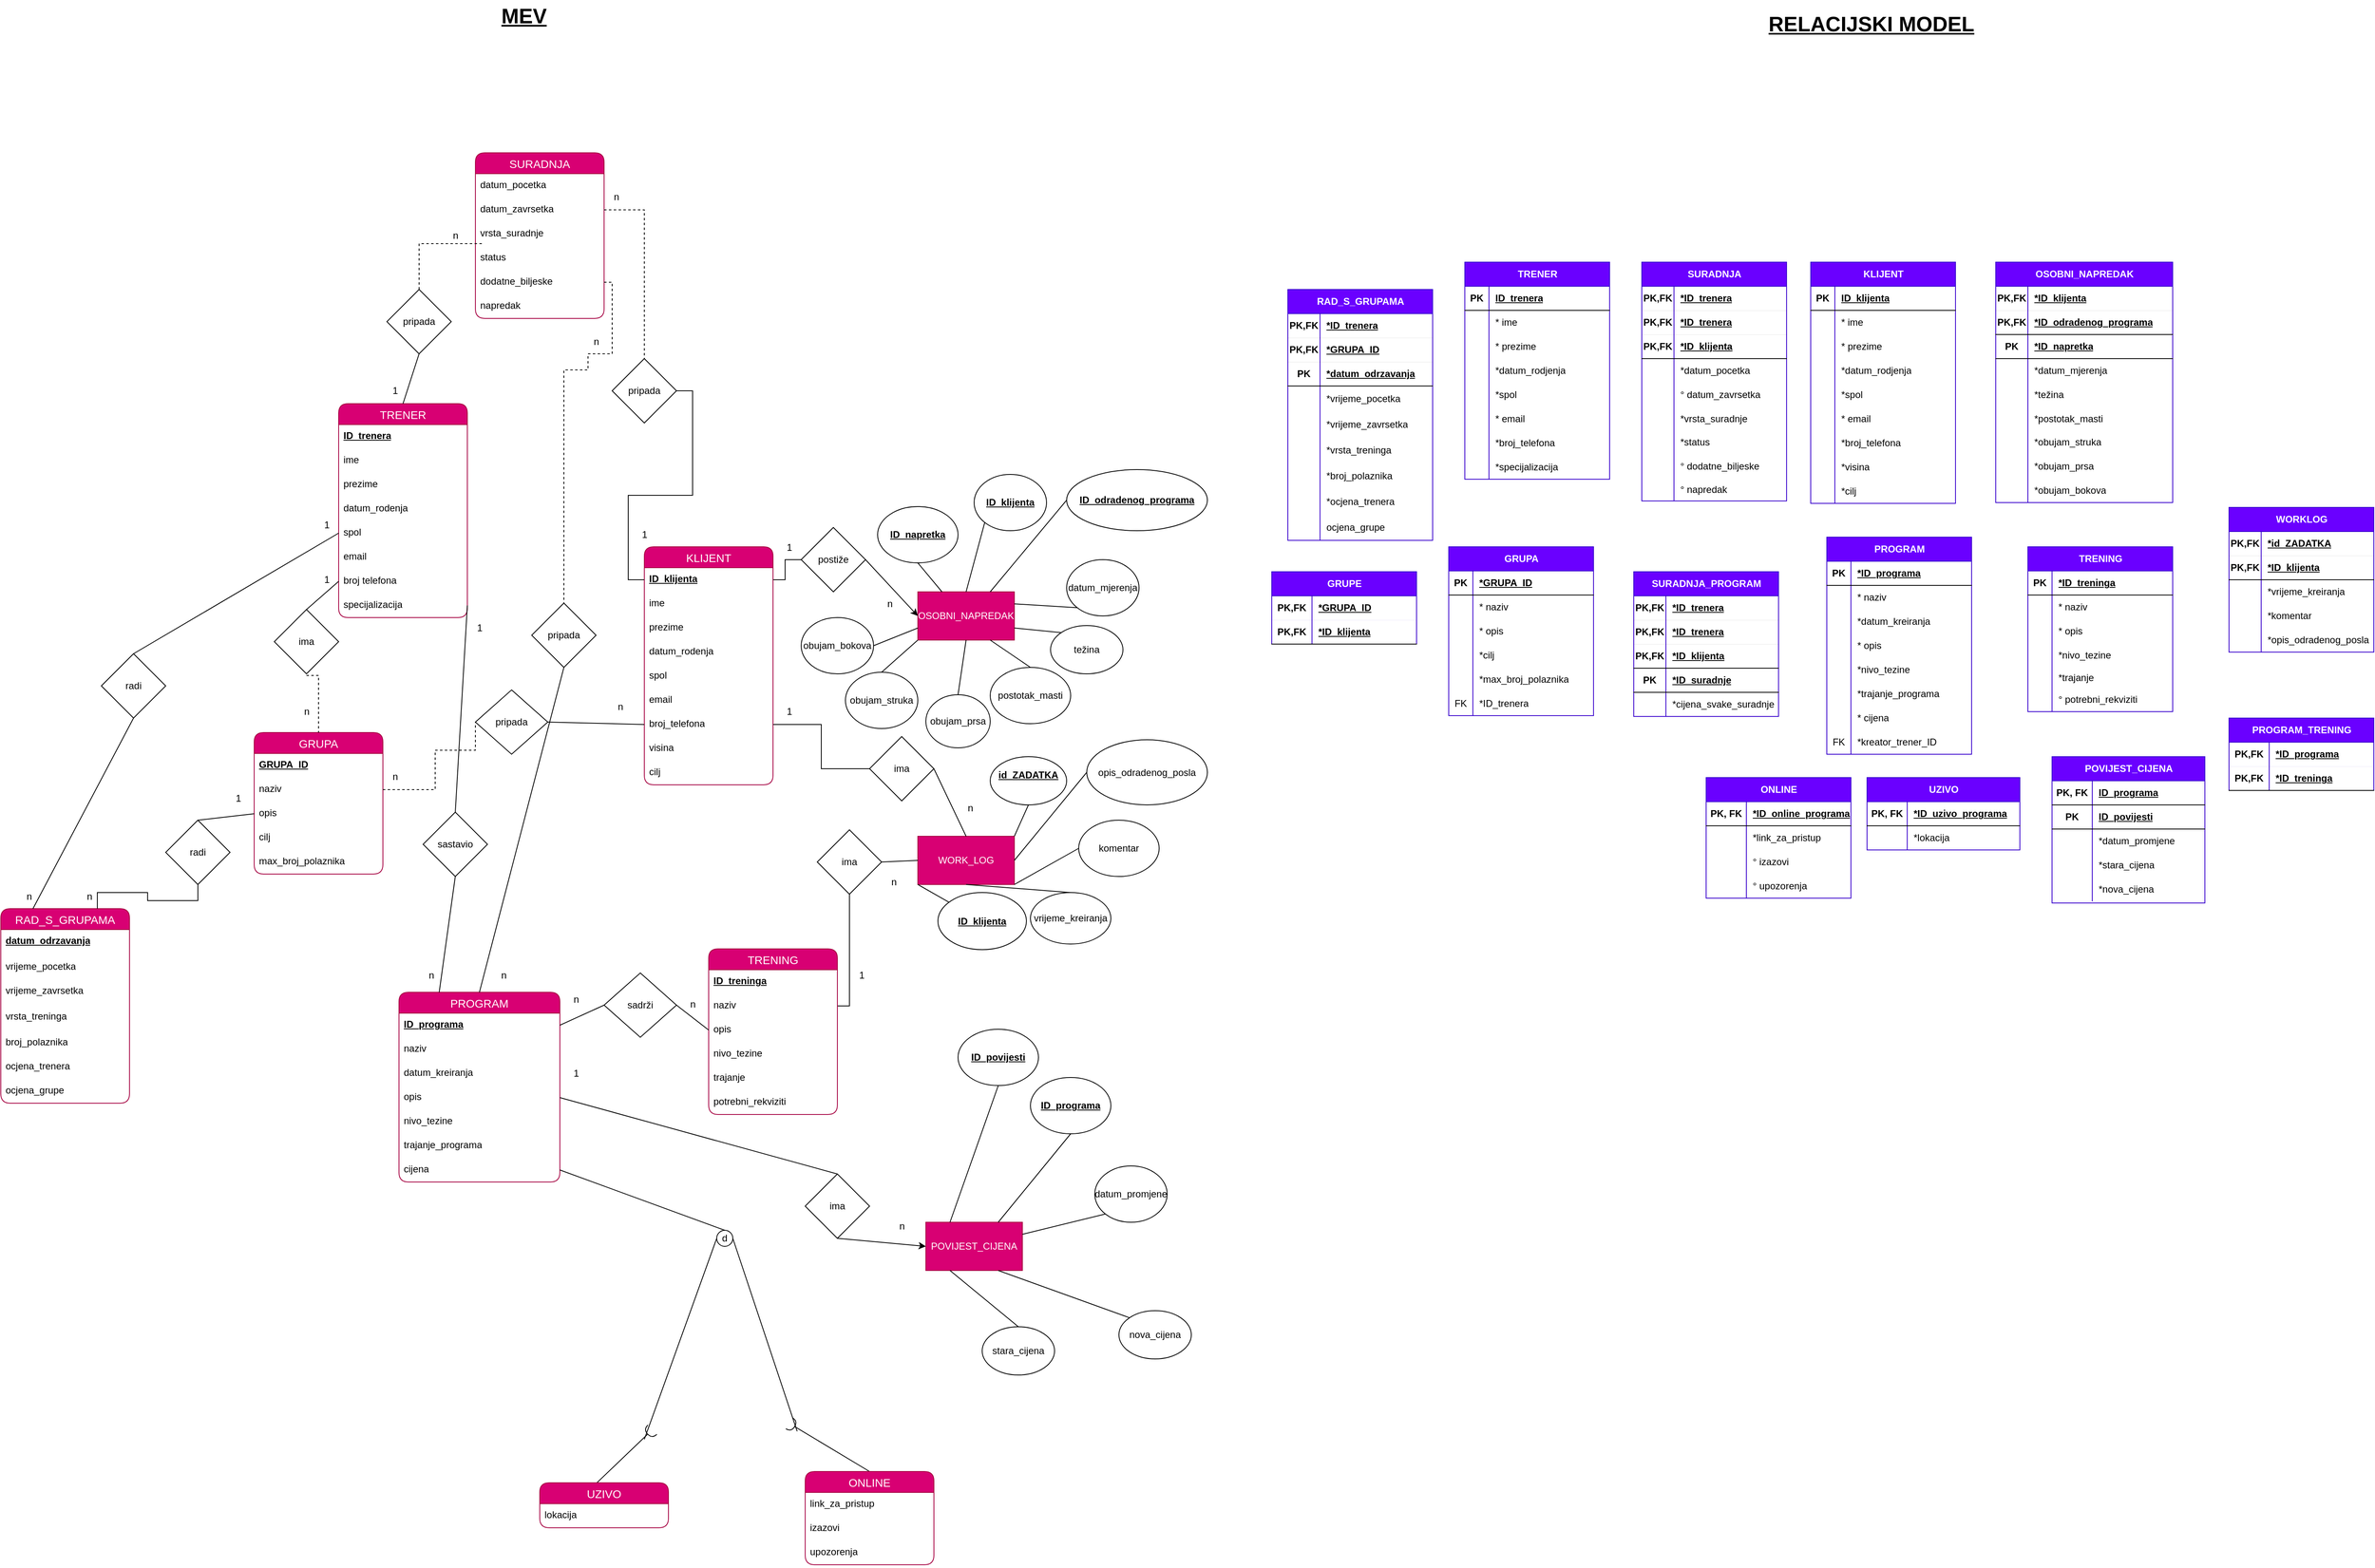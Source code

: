 <mxfile version="24.2.5" type="device">
  <diagram name="Page-1" id="KhllmZnXgkyR_-uCNWcf">
    <mxGraphModel dx="4158" dy="2135" grid="1" gridSize="10" guides="1" tooltips="1" connect="1" arrows="1" fold="1" page="1" pageScale="1" pageWidth="850" pageHeight="1100" math="0" shadow="0">
      <root>
        <mxCell id="0" />
        <mxCell id="1" parent="0" />
        <mxCell id="5L8FShO72DNKzyxmD7FR-6" value="KLIJENT" style="swimlane;fontStyle=0;childLayout=stackLayout;horizontal=1;startSize=26;horizontalStack=0;resizeParent=1;resizeParentMax=0;resizeLast=0;collapsible=1;marginBottom=0;align=center;fontSize=14;fillColor=#d80073;strokeColor=#A50040;swimlaneFillColor=default;rounded=1;fontColor=#ffffff;" parent="1" vertex="1">
          <mxGeometry x="-640" y="100" width="160" height="296" as="geometry">
            <mxRectangle x="320" y="250" width="130" height="30" as="alternateBounds" />
          </mxGeometry>
        </mxCell>
        <mxCell id="5L8FShO72DNKzyxmD7FR-7" value="&lt;b&gt;&lt;u&gt;ID_klijenta&lt;/u&gt;&lt;/b&gt;" style="text;strokeColor=none;fillColor=none;spacingLeft=4;spacingRight=4;overflow=hidden;rotatable=0;points=[[0,0.5],[1,0.5]];portConstraint=eastwest;fontSize=12;whiteSpace=wrap;html=1;" parent="5L8FShO72DNKzyxmD7FR-6" vertex="1">
          <mxGeometry y="26" width="160" height="30" as="geometry" />
        </mxCell>
        <mxCell id="5L8FShO72DNKzyxmD7FR-8" value="ime" style="text;strokeColor=none;fillColor=none;spacingLeft=4;spacingRight=4;overflow=hidden;rotatable=0;points=[[0,0.5],[1,0.5]];portConstraint=eastwest;fontSize=12;whiteSpace=wrap;html=1;" parent="5L8FShO72DNKzyxmD7FR-6" vertex="1">
          <mxGeometry y="56" width="160" height="30" as="geometry" />
        </mxCell>
        <mxCell id="5L8FShO72DNKzyxmD7FR-9" value="prezime" style="text;strokeColor=none;fillColor=none;spacingLeft=4;spacingRight=4;overflow=hidden;rotatable=0;points=[[0,0.5],[1,0.5]];portConstraint=eastwest;fontSize=12;whiteSpace=wrap;html=1;" parent="5L8FShO72DNKzyxmD7FR-6" vertex="1">
          <mxGeometry y="86" width="160" height="30" as="geometry" />
        </mxCell>
        <mxCell id="Xnj83cRvs6DByZSezMd7-168" value="datum_rodenja" style="text;strokeColor=none;fillColor=none;spacingLeft=4;spacingRight=4;overflow=hidden;rotatable=0;points=[[0,0.5],[1,0.5]];portConstraint=eastwest;fontSize=12;whiteSpace=wrap;html=1;" vertex="1" parent="5L8FShO72DNKzyxmD7FR-6">
          <mxGeometry y="116" width="160" height="30" as="geometry" />
        </mxCell>
        <mxCell id="l63NLzGvEjnrkUhpd7Kd-4" value="spol" style="text;strokeColor=none;fillColor=none;spacingLeft=4;spacingRight=4;overflow=hidden;rotatable=0;points=[[0,0.5],[1,0.5]];portConstraint=eastwest;fontSize=12;whiteSpace=wrap;html=1;" parent="5L8FShO72DNKzyxmD7FR-6" vertex="1">
          <mxGeometry y="146" width="160" height="30" as="geometry" />
        </mxCell>
        <mxCell id="l63NLzGvEjnrkUhpd7Kd-2" value="email" style="text;strokeColor=none;fillColor=none;spacingLeft=4;spacingRight=4;overflow=hidden;rotatable=0;points=[[0,0.5],[1,0.5]];portConstraint=eastwest;fontSize=12;whiteSpace=wrap;html=1;" parent="5L8FShO72DNKzyxmD7FR-6" vertex="1">
          <mxGeometry y="176" width="160" height="30" as="geometry" />
        </mxCell>
        <mxCell id="l63NLzGvEjnrkUhpd7Kd-3" value="broj_telefona" style="text;strokeColor=none;fillColor=none;spacingLeft=4;spacingRight=4;overflow=hidden;rotatable=0;points=[[0,0.5],[1,0.5]];portConstraint=eastwest;fontSize=12;whiteSpace=wrap;html=1;" parent="5L8FShO72DNKzyxmD7FR-6" vertex="1">
          <mxGeometry y="206" width="160" height="30" as="geometry" />
        </mxCell>
        <mxCell id="l63NLzGvEjnrkUhpd7Kd-10" value="visina" style="text;strokeColor=none;fillColor=none;spacingLeft=4;spacingRight=4;overflow=hidden;rotatable=0;points=[[0,0.5],[1,0.5]];portConstraint=eastwest;fontSize=12;whiteSpace=wrap;html=1;" parent="5L8FShO72DNKzyxmD7FR-6" vertex="1">
          <mxGeometry y="236" width="160" height="30" as="geometry" />
        </mxCell>
        <mxCell id="Xnj83cRvs6DByZSezMd7-108" value="cilj" style="text;strokeColor=none;fillColor=none;spacingLeft=4;spacingRight=4;overflow=hidden;rotatable=0;points=[[0,0.5],[1,0.5]];portConstraint=eastwest;fontSize=12;whiteSpace=wrap;html=1;" vertex="1" parent="5L8FShO72DNKzyxmD7FR-6">
          <mxGeometry y="266" width="160" height="30" as="geometry" />
        </mxCell>
        <mxCell id="l63NLzGvEjnrkUhpd7Kd-23" value="n" style="text;html=1;align=center;verticalAlign=middle;resizable=0;points=[];autosize=1;strokeColor=none;fillColor=none;" parent="1" vertex="1">
          <mxGeometry x="-965" y="370.5" width="30" height="30" as="geometry" />
        </mxCell>
        <mxCell id="l63NLzGvEjnrkUhpd7Kd-27" value="pripada" style="rhombus;whiteSpace=wrap;html=1;" parent="1" vertex="1">
          <mxGeometry x="-680" y="-134" width="80" height="80" as="geometry" />
        </mxCell>
        <mxCell id="l63NLzGvEjnrkUhpd7Kd-28" style="edgeStyle=orthogonalEdgeStyle;rounded=0;orthogonalLoop=1;jettySize=auto;html=1;exitX=0;exitY=0.5;exitDx=0;exitDy=0;entryX=1;entryY=0.5;entryDx=0;entryDy=0;endArrow=none;endFill=0;" parent="1" source="5L8FShO72DNKzyxmD7FR-7" target="l63NLzGvEjnrkUhpd7Kd-27" edge="1">
          <mxGeometry relative="1" as="geometry" />
        </mxCell>
        <mxCell id="l63NLzGvEjnrkUhpd7Kd-31" value="1" style="text;html=1;align=center;verticalAlign=middle;resizable=0;points=[];autosize=1;strokeColor=none;fillColor=none;rotation=0;" parent="1" vertex="1">
          <mxGeometry x="-1050" y="126" width="30" height="30" as="geometry" />
        </mxCell>
        <mxCell id="l63NLzGvEjnrkUhpd7Kd-35" value="GRUPA" style="swimlane;fontStyle=0;childLayout=stackLayout;horizontal=1;startSize=26;horizontalStack=0;resizeParent=1;resizeParentMax=0;resizeLast=0;collapsible=1;marginBottom=0;align=center;fontSize=14;fillColor=#d80073;strokeColor=#A50040;swimlaneFillColor=default;rounded=1;fontColor=#ffffff;" parent="1" vertex="1">
          <mxGeometry x="-1125" y="331" width="160" height="176" as="geometry">
            <mxRectangle x="320" y="250" width="130" height="30" as="alternateBounds" />
          </mxGeometry>
        </mxCell>
        <mxCell id="l63NLzGvEjnrkUhpd7Kd-36" value="&lt;u&gt;&lt;b&gt;GRUPA_ID&lt;/b&gt;&lt;/u&gt;" style="text;strokeColor=none;fillColor=none;spacingLeft=4;spacingRight=4;overflow=hidden;rotatable=0;points=[[0,0.5],[1,0.5]];portConstraint=eastwest;fontSize=12;whiteSpace=wrap;html=1;" parent="l63NLzGvEjnrkUhpd7Kd-35" vertex="1">
          <mxGeometry y="26" width="160" height="30" as="geometry" />
        </mxCell>
        <mxCell id="l63NLzGvEjnrkUhpd7Kd-37" value="naziv" style="text;strokeColor=none;fillColor=none;spacingLeft=4;spacingRight=4;overflow=hidden;rotatable=0;points=[[0,0.5],[1,0.5]];portConstraint=eastwest;fontSize=12;whiteSpace=wrap;html=1;" parent="l63NLzGvEjnrkUhpd7Kd-35" vertex="1">
          <mxGeometry y="56" width="160" height="30" as="geometry" />
        </mxCell>
        <mxCell id="Xnj83cRvs6DByZSezMd7-391" value="opis" style="text;strokeColor=none;fillColor=none;spacingLeft=4;spacingRight=4;overflow=hidden;rotatable=0;points=[[0,0.5],[1,0.5]];portConstraint=eastwest;fontSize=12;whiteSpace=wrap;html=1;" vertex="1" parent="l63NLzGvEjnrkUhpd7Kd-35">
          <mxGeometry y="86" width="160" height="30" as="geometry" />
        </mxCell>
        <mxCell id="Xnj83cRvs6DByZSezMd7-504" value="cilj" style="text;strokeColor=none;fillColor=none;spacingLeft=4;spacingRight=4;overflow=hidden;rotatable=0;points=[[0,0.5],[1,0.5]];portConstraint=eastwest;fontSize=12;whiteSpace=wrap;html=1;" vertex="1" parent="l63NLzGvEjnrkUhpd7Kd-35">
          <mxGeometry y="116" width="160" height="30" as="geometry" />
        </mxCell>
        <mxCell id="Xnj83cRvs6DByZSezMd7-508" value="max_broj_polaznika" style="text;strokeColor=none;fillColor=none;spacingLeft=4;spacingRight=4;overflow=hidden;rotatable=0;points=[[0,0.5],[1,0.5]];portConstraint=eastwest;fontSize=12;whiteSpace=wrap;html=1;" vertex="1" parent="l63NLzGvEjnrkUhpd7Kd-35">
          <mxGeometry y="146" width="160" height="30" as="geometry" />
        </mxCell>
        <mxCell id="l63NLzGvEjnrkUhpd7Kd-45" value="RAD_S_GRUPAMA" style="swimlane;fontStyle=0;childLayout=stackLayout;horizontal=1;startSize=26;horizontalStack=0;resizeParent=1;resizeParentMax=0;resizeLast=0;collapsible=1;marginBottom=0;align=center;fontSize=14;fillColor=#d80073;strokeColor=#A50040;swimlaneFillColor=default;rounded=1;fontColor=#ffffff;" parent="1" vertex="1">
          <mxGeometry x="-1440" y="550" width="160" height="242" as="geometry">
            <mxRectangle x="-50" y="670" width="130" height="30" as="alternateBounds" />
          </mxGeometry>
        </mxCell>
        <mxCell id="l63NLzGvEjnrkUhpd7Kd-47" value="&lt;b&gt;&lt;u&gt;datum_odrzavanja&lt;/u&gt;&lt;/b&gt;" style="text;strokeColor=none;fillColor=none;spacingLeft=4;spacingRight=4;overflow=hidden;rotatable=0;points=[[0,0.5],[1,0.5]];portConstraint=eastwest;fontSize=12;whiteSpace=wrap;html=1;" parent="l63NLzGvEjnrkUhpd7Kd-45" vertex="1">
          <mxGeometry y="26" width="160" height="32" as="geometry" />
        </mxCell>
        <mxCell id="l63NLzGvEjnrkUhpd7Kd-48" value="vrijeme_pocetka" style="text;strokeColor=none;fillColor=none;spacingLeft=4;spacingRight=4;overflow=hidden;rotatable=0;points=[[0,0.5],[1,0.5]];portConstraint=eastwest;fontSize=12;whiteSpace=wrap;html=1;" parent="l63NLzGvEjnrkUhpd7Kd-45" vertex="1">
          <mxGeometry y="58" width="160" height="30" as="geometry" />
        </mxCell>
        <mxCell id="Xnj83cRvs6DByZSezMd7-796" value="vrijeme_zavrsetka" style="text;strokeColor=none;fillColor=none;spacingLeft=4;spacingRight=4;overflow=hidden;rotatable=0;points=[[0,0.5],[1,0.5]];portConstraint=eastwest;fontSize=12;whiteSpace=wrap;html=1;" vertex="1" parent="l63NLzGvEjnrkUhpd7Kd-45">
          <mxGeometry y="88" width="160" height="32" as="geometry" />
        </mxCell>
        <mxCell id="Xnj83cRvs6DByZSezMd7-827" value="vrsta_treninga" style="text;strokeColor=none;fillColor=none;spacingLeft=4;spacingRight=4;overflow=hidden;rotatable=0;points=[[0,0.5],[1,0.5]];portConstraint=eastwest;fontSize=12;whiteSpace=wrap;html=1;" vertex="1" parent="l63NLzGvEjnrkUhpd7Kd-45">
          <mxGeometry y="120" width="160" height="32" as="geometry" />
        </mxCell>
        <mxCell id="l63NLzGvEjnrkUhpd7Kd-50" value="broj_polaznika" style="text;strokeColor=none;fillColor=none;spacingLeft=4;spacingRight=4;overflow=hidden;rotatable=0;points=[[0,0.5],[1,0.5]];portConstraint=eastwest;fontSize=12;whiteSpace=wrap;html=1;" parent="l63NLzGvEjnrkUhpd7Kd-45" vertex="1">
          <mxGeometry y="152" width="160" height="30" as="geometry" />
        </mxCell>
        <mxCell id="l63NLzGvEjnrkUhpd7Kd-51" value="ocjena_trenera" style="text;strokeColor=none;fillColor=none;spacingLeft=4;spacingRight=4;overflow=hidden;rotatable=0;points=[[0,0.5],[1,0.5]];portConstraint=eastwest;fontSize=12;whiteSpace=wrap;html=1;" parent="l63NLzGvEjnrkUhpd7Kd-45" vertex="1">
          <mxGeometry y="182" width="160" height="30" as="geometry" />
        </mxCell>
        <mxCell id="Xnj83cRvs6DByZSezMd7-797" value="ocjena_grupe" style="text;strokeColor=none;fillColor=none;spacingLeft=4;spacingRight=4;overflow=hidden;rotatable=0;points=[[0,0.5],[1,0.5]];portConstraint=eastwest;fontSize=12;whiteSpace=wrap;html=1;" vertex="1" parent="l63NLzGvEjnrkUhpd7Kd-45">
          <mxGeometry y="212" width="160" height="30" as="geometry" />
        </mxCell>
        <mxCell id="l63NLzGvEjnrkUhpd7Kd-54" value="ima" style="rhombus;whiteSpace=wrap;html=1;" parent="1" vertex="1">
          <mxGeometry x="-1100" y="178" width="80" height="80" as="geometry" />
        </mxCell>
        <mxCell id="l63NLzGvEjnrkUhpd7Kd-69" style="edgeStyle=orthogonalEdgeStyle;rounded=0;orthogonalLoop=1;jettySize=auto;html=1;entryX=1;entryY=0.5;entryDx=0;entryDy=0;endArrow=none;endFill=0;" parent="1" source="l63NLzGvEjnrkUhpd7Kd-68" target="5L8FShO72DNKzyxmD7FR-7" edge="1">
          <mxGeometry relative="1" as="geometry" />
        </mxCell>
        <mxCell id="l63NLzGvEjnrkUhpd7Kd-68" value="postiže" style="rhombus;whiteSpace=wrap;html=1;" parent="1" vertex="1">
          <mxGeometry x="-445" y="76" width="80" height="80" as="geometry" />
        </mxCell>
        <mxCell id="l63NLzGvEjnrkUhpd7Kd-73" value="PROGRAM" style="swimlane;fontStyle=0;childLayout=stackLayout;horizontal=1;startSize=26;horizontalStack=0;resizeParent=1;resizeParentMax=0;resizeLast=0;collapsible=1;marginBottom=0;align=center;fontSize=14;fillColor=#d80073;strokeColor=#A50040;swimlaneFillColor=default;rounded=1;fontColor=#ffffff;" parent="1" vertex="1">
          <mxGeometry x="-945" y="654" width="200" height="236" as="geometry">
            <mxRectangle x="320" y="250" width="130" height="30" as="alternateBounds" />
          </mxGeometry>
        </mxCell>
        <mxCell id="l63NLzGvEjnrkUhpd7Kd-75" value="&lt;b&gt;&lt;u&gt;ID_programa&lt;/u&gt;&lt;/b&gt;" style="text;strokeColor=none;fillColor=none;spacingLeft=4;spacingRight=4;overflow=hidden;rotatable=0;points=[[0,0.5],[1,0.5]];portConstraint=eastwest;fontSize=12;whiteSpace=wrap;html=1;" parent="l63NLzGvEjnrkUhpd7Kd-73" vertex="1">
          <mxGeometry y="26" width="200" height="30" as="geometry" />
        </mxCell>
        <mxCell id="Xnj83cRvs6DByZSezMd7-453" value="naziv" style="text;strokeColor=none;fillColor=none;spacingLeft=4;spacingRight=4;overflow=hidden;rotatable=0;points=[[0,0.5],[1,0.5]];portConstraint=eastwest;fontSize=12;whiteSpace=wrap;html=1;" vertex="1" parent="l63NLzGvEjnrkUhpd7Kd-73">
          <mxGeometry y="56" width="200" height="30" as="geometry" />
        </mxCell>
        <mxCell id="l63NLzGvEjnrkUhpd7Kd-76" value="datum_kreiranja" style="text;strokeColor=none;fillColor=none;spacingLeft=4;spacingRight=4;overflow=hidden;rotatable=0;points=[[0,0.5],[1,0.5]];portConstraint=eastwest;fontSize=12;whiteSpace=wrap;html=1;" parent="l63NLzGvEjnrkUhpd7Kd-73" vertex="1">
          <mxGeometry y="86" width="200" height="30" as="geometry" />
        </mxCell>
        <mxCell id="l63NLzGvEjnrkUhpd7Kd-422" value="opis" style="text;strokeColor=none;fillColor=none;spacingLeft=4;spacingRight=4;overflow=hidden;rotatable=0;points=[[0,0.5],[1,0.5]];portConstraint=eastwest;fontSize=12;whiteSpace=wrap;html=1;" parent="l63NLzGvEjnrkUhpd7Kd-73" vertex="1">
          <mxGeometry y="116" width="200" height="30" as="geometry" />
        </mxCell>
        <mxCell id="Xnj83cRvs6DByZSezMd7-467" value="nivo_tezine" style="text;strokeColor=none;fillColor=none;spacingLeft=4;spacingRight=4;overflow=hidden;rotatable=0;points=[[0,0.5],[1,0.5]];portConstraint=eastwest;fontSize=12;whiteSpace=wrap;html=1;" vertex="1" parent="l63NLzGvEjnrkUhpd7Kd-73">
          <mxGeometry y="146" width="200" height="30" as="geometry" />
        </mxCell>
        <mxCell id="l63NLzGvEjnrkUhpd7Kd-77" value="trajanje_programa" style="text;strokeColor=none;fillColor=none;spacingLeft=4;spacingRight=4;overflow=hidden;rotatable=0;points=[[0,0.5],[1,0.5]];portConstraint=eastwest;fontSize=12;whiteSpace=wrap;html=1;" parent="l63NLzGvEjnrkUhpd7Kd-73" vertex="1">
          <mxGeometry y="176" width="200" height="30" as="geometry" />
        </mxCell>
        <mxCell id="l63NLzGvEjnrkUhpd7Kd-79" value="cijena" style="text;strokeColor=none;fillColor=none;spacingLeft=4;spacingRight=4;overflow=hidden;rotatable=0;points=[[0,0.5],[1,0.5]];portConstraint=eastwest;fontSize=12;whiteSpace=wrap;html=1;" parent="l63NLzGvEjnrkUhpd7Kd-73" vertex="1">
          <mxGeometry y="206" width="200" height="30" as="geometry" />
        </mxCell>
        <mxCell id="l63NLzGvEjnrkUhpd7Kd-83" value="n" style="text;html=1;align=center;verticalAlign=middle;resizable=0;points=[];autosize=1;strokeColor=none;fillColor=none;" parent="1" vertex="1">
          <mxGeometry x="-685" y="284" width="30" height="30" as="geometry" />
        </mxCell>
        <mxCell id="l63NLzGvEjnrkUhpd7Kd-85" value="n" style="text;html=1;align=center;verticalAlign=middle;resizable=0;points=[];autosize=1;strokeColor=none;fillColor=none;" parent="1" vertex="1">
          <mxGeometry x="-595" y="654" width="30" height="30" as="geometry" />
        </mxCell>
        <mxCell id="l63NLzGvEjnrkUhpd7Kd-89" style="edgeStyle=orthogonalEdgeStyle;rounded=0;orthogonalLoop=1;jettySize=auto;html=1;entryX=0.75;entryY=0;entryDx=0;entryDy=0;endArrow=none;endFill=0;exitX=0.5;exitY=1;exitDx=0;exitDy=0;" parent="1" source="l63NLzGvEjnrkUhpd7Kd-86" target="l63NLzGvEjnrkUhpd7Kd-45" edge="1">
          <mxGeometry relative="1" as="geometry">
            <mxPoint x="-1100" y="671" as="targetPoint" />
          </mxGeometry>
        </mxCell>
        <mxCell id="l63NLzGvEjnrkUhpd7Kd-86" value="radi" style="rhombus;whiteSpace=wrap;html=1;" parent="1" vertex="1">
          <mxGeometry x="-1235" y="440" width="80" height="80" as="geometry" />
        </mxCell>
        <mxCell id="l63NLzGvEjnrkUhpd7Kd-90" value="n" style="text;html=1;align=center;verticalAlign=middle;resizable=0;points=[];autosize=1;strokeColor=none;fillColor=none;" parent="1" vertex="1">
          <mxGeometry x="-1345" y="520" width="30" height="30" as="geometry" />
        </mxCell>
        <mxCell id="l63NLzGvEjnrkUhpd7Kd-95" value="n" style="text;html=1;align=center;verticalAlign=middle;resizable=0;points=[];autosize=1;strokeColor=none;fillColor=none;" parent="1" vertex="1">
          <mxGeometry x="-830" y="618" width="30" height="30" as="geometry" />
        </mxCell>
        <mxCell id="l63NLzGvEjnrkUhpd7Kd-108" value="n" style="text;html=1;align=center;verticalAlign=middle;resizable=0;points=[];autosize=1;strokeColor=none;fillColor=none;" parent="1" vertex="1">
          <mxGeometry x="-690" y="-350" width="30" height="30" as="geometry" />
        </mxCell>
        <mxCell id="l63NLzGvEjnrkUhpd7Kd-144" style="edgeStyle=orthogonalEdgeStyle;rounded=0;orthogonalLoop=1;jettySize=auto;html=1;endArrow=none;endFill=0;entryX=1;entryY=0.5;entryDx=0;entryDy=0;" parent="1" source="l63NLzGvEjnrkUhpd7Kd-143" target="Xnj83cRvs6DByZSezMd7-423" edge="1">
          <mxGeometry relative="1" as="geometry">
            <mxPoint x="-370" y="690" as="targetPoint" />
            <Array as="points">
              <mxPoint x="-385" y="671" />
            </Array>
          </mxGeometry>
        </mxCell>
        <mxCell id="l63NLzGvEjnrkUhpd7Kd-143" value="ima" style="rhombus;whiteSpace=wrap;html=1;" parent="1" vertex="1">
          <mxGeometry x="-425" y="452" width="80" height="80" as="geometry" />
        </mxCell>
        <mxCell id="l63NLzGvEjnrkUhpd7Kd-149" value="ima" style="rhombus;whiteSpace=wrap;html=1;" parent="1" vertex="1">
          <mxGeometry x="-360" y="336" width="80" height="80" as="geometry" />
        </mxCell>
        <mxCell id="l63NLzGvEjnrkUhpd7Kd-150" style="edgeStyle=orthogonalEdgeStyle;rounded=0;orthogonalLoop=1;jettySize=auto;html=1;entryX=0;entryY=0.5;entryDx=0;entryDy=0;endArrow=none;endFill=0;exitX=1;exitY=0.5;exitDx=0;exitDy=0;" parent="1" target="l63NLzGvEjnrkUhpd7Kd-149" edge="1" source="l63NLzGvEjnrkUhpd7Kd-3">
          <mxGeometry relative="1" as="geometry">
            <mxPoint x="-650" y="430" as="sourcePoint" />
          </mxGeometry>
        </mxCell>
        <mxCell id="l63NLzGvEjnrkUhpd7Kd-151" value="1" style="text;html=1;align=center;verticalAlign=middle;resizable=0;points=[];autosize=1;strokeColor=none;fillColor=none;" parent="1" vertex="1">
          <mxGeometry x="-655" y="70" width="30" height="30" as="geometry" />
        </mxCell>
        <mxCell id="l63NLzGvEjnrkUhpd7Kd-154" value="MEV" style="text;html=1;align=center;verticalAlign=middle;resizable=0;points=[];autosize=1;strokeColor=none;fillColor=none;horizontal=1;fontSize=26;fontStyle=5" parent="1" vertex="1">
          <mxGeometry x="-830" y="-580" width="80" height="40" as="geometry" />
        </mxCell>
        <mxCell id="l63NLzGvEjnrkUhpd7Kd-241" value="GRUPE" style="shape=table;startSize=30;container=1;collapsible=1;childLayout=tableLayout;fixedRows=1;rowLines=0;fontStyle=1;align=center;resizeLast=1;html=1;fillColor=#6a00ff;strokeColor=#3700CC;swimlaneFillColor=default;fontColor=#ffffff;" parent="1" vertex="1">
          <mxGeometry x="140" y="131" width="180" height="90" as="geometry" />
        </mxCell>
        <mxCell id="l63NLzGvEjnrkUhpd7Kd-242" value="" style="shape=tableRow;horizontal=0;startSize=0;swimlaneHead=0;swimlaneBody=0;fillColor=none;collapsible=0;dropTarget=0;points=[[0,0.5],[1,0.5]];portConstraint=eastwest;top=0;left=0;right=0;bottom=1;strokeColor=inherit;strokeWidth=0;" parent="l63NLzGvEjnrkUhpd7Kd-241" vertex="1">
          <mxGeometry y="30" width="180" height="30" as="geometry" />
        </mxCell>
        <mxCell id="l63NLzGvEjnrkUhpd7Kd-243" value="PK,FK" style="shape=partialRectangle;connectable=0;fillColor=none;top=0;left=0;bottom=0;right=0;fontStyle=1;overflow=hidden;whiteSpace=wrap;html=1;" parent="l63NLzGvEjnrkUhpd7Kd-242" vertex="1">
          <mxGeometry width="50.0" height="30" as="geometry">
            <mxRectangle width="50.0" height="30" as="alternateBounds" />
          </mxGeometry>
        </mxCell>
        <mxCell id="l63NLzGvEjnrkUhpd7Kd-244" value="*GRUPA_ID" style="shape=partialRectangle;connectable=0;fillColor=none;top=0;left=0;bottom=0;right=0;align=left;spacingLeft=6;fontStyle=5;overflow=hidden;whiteSpace=wrap;html=1;" parent="l63NLzGvEjnrkUhpd7Kd-242" vertex="1">
          <mxGeometry x="50.0" width="130.0" height="30" as="geometry">
            <mxRectangle width="130.0" height="30" as="alternateBounds" />
          </mxGeometry>
        </mxCell>
        <mxCell id="l63NLzGvEjnrkUhpd7Kd-283" value="" style="shape=tableRow;horizontal=0;startSize=0;swimlaneHead=0;swimlaneBody=0;fillColor=none;collapsible=0;dropTarget=0;points=[[0,0.5],[1,0.5]];portConstraint=eastwest;top=0;left=0;right=0;bottom=1;" parent="l63NLzGvEjnrkUhpd7Kd-241" vertex="1">
          <mxGeometry y="60" width="180" height="30" as="geometry" />
        </mxCell>
        <mxCell id="l63NLzGvEjnrkUhpd7Kd-284" value="PK,FK" style="shape=partialRectangle;connectable=0;fillColor=none;top=0;left=0;bottom=0;right=0;fontStyle=1;overflow=hidden;whiteSpace=wrap;html=1;" parent="l63NLzGvEjnrkUhpd7Kd-283" vertex="1">
          <mxGeometry width="50.0" height="30" as="geometry">
            <mxRectangle width="50.0" height="30" as="alternateBounds" />
          </mxGeometry>
        </mxCell>
        <mxCell id="l63NLzGvEjnrkUhpd7Kd-285" value="*ID_klijenta" style="shape=partialRectangle;connectable=0;fillColor=none;top=0;left=0;bottom=0;right=0;align=left;spacingLeft=6;fontStyle=5;overflow=hidden;whiteSpace=wrap;html=1;" parent="l63NLzGvEjnrkUhpd7Kd-283" vertex="1">
          <mxGeometry x="50.0" width="130.0" height="30" as="geometry">
            <mxRectangle width="130.0" height="30" as="alternateBounds" />
          </mxGeometry>
        </mxCell>
        <mxCell id="l63NLzGvEjnrkUhpd7Kd-286" value="PROGRAM" style="shape=table;startSize=30;container=1;collapsible=1;childLayout=tableLayout;fixedRows=1;rowLines=0;fontStyle=1;align=center;resizeLast=1;html=1;fillColor=#6a00ff;strokeColor=#3700CC;swimlaneFillColor=default;fontColor=#ffffff;" parent="1" vertex="1">
          <mxGeometry x="830" y="88" width="180.0" height="270" as="geometry" />
        </mxCell>
        <mxCell id="l63NLzGvEjnrkUhpd7Kd-287" value="" style="shape=tableRow;horizontal=0;startSize=0;swimlaneHead=0;swimlaneBody=0;fillColor=none;collapsible=0;dropTarget=0;points=[[0,0.5],[1,0.5]];portConstraint=eastwest;top=0;left=0;right=0;bottom=1;" parent="l63NLzGvEjnrkUhpd7Kd-286" vertex="1">
          <mxGeometry y="30" width="180.0" height="30" as="geometry" />
        </mxCell>
        <mxCell id="l63NLzGvEjnrkUhpd7Kd-288" value="PK" style="shape=partialRectangle;connectable=0;fillColor=none;top=0;left=0;bottom=0;right=0;fontStyle=1;overflow=hidden;whiteSpace=wrap;html=1;" parent="l63NLzGvEjnrkUhpd7Kd-287" vertex="1">
          <mxGeometry width="30" height="30" as="geometry">
            <mxRectangle width="30" height="30" as="alternateBounds" />
          </mxGeometry>
        </mxCell>
        <mxCell id="l63NLzGvEjnrkUhpd7Kd-289" value="*&lt;b&gt;&lt;u&gt;ID_programa&lt;/u&gt;&lt;/b&gt;" style="shape=partialRectangle;connectable=0;fillColor=none;top=0;left=0;bottom=0;right=0;align=left;spacingLeft=6;fontStyle=5;overflow=hidden;whiteSpace=wrap;html=1;" parent="l63NLzGvEjnrkUhpd7Kd-287" vertex="1">
          <mxGeometry x="30" width="150.0" height="30" as="geometry">
            <mxRectangle width="150.0" height="30" as="alternateBounds" />
          </mxGeometry>
        </mxCell>
        <mxCell id="l63NLzGvEjnrkUhpd7Kd-290" value="" style="shape=tableRow;horizontal=0;startSize=0;swimlaneHead=0;swimlaneBody=0;fillColor=none;collapsible=0;dropTarget=0;points=[[0,0.5],[1,0.5]];portConstraint=eastwest;top=0;left=0;right=0;bottom=0;" parent="l63NLzGvEjnrkUhpd7Kd-286" vertex="1">
          <mxGeometry y="60" width="180.0" height="30" as="geometry" />
        </mxCell>
        <mxCell id="l63NLzGvEjnrkUhpd7Kd-291" value="" style="shape=partialRectangle;connectable=0;fillColor=none;top=0;left=0;bottom=0;right=0;editable=1;overflow=hidden;whiteSpace=wrap;html=1;" parent="l63NLzGvEjnrkUhpd7Kd-290" vertex="1">
          <mxGeometry width="30" height="30" as="geometry">
            <mxRectangle width="30" height="30" as="alternateBounds" />
          </mxGeometry>
        </mxCell>
        <mxCell id="l63NLzGvEjnrkUhpd7Kd-292" value="* naziv" style="shape=partialRectangle;connectable=0;fillColor=none;top=0;left=0;bottom=0;right=0;align=left;spacingLeft=6;overflow=hidden;whiteSpace=wrap;html=1;" parent="l63NLzGvEjnrkUhpd7Kd-290" vertex="1">
          <mxGeometry x="30" width="150.0" height="30" as="geometry">
            <mxRectangle width="150.0" height="30" as="alternateBounds" />
          </mxGeometry>
        </mxCell>
        <mxCell id="l63NLzGvEjnrkUhpd7Kd-293" value="" style="shape=tableRow;horizontal=0;startSize=0;swimlaneHead=0;swimlaneBody=0;fillColor=none;collapsible=0;dropTarget=0;points=[[0,0.5],[1,0.5]];portConstraint=eastwest;top=0;left=0;right=0;bottom=0;" parent="l63NLzGvEjnrkUhpd7Kd-286" vertex="1">
          <mxGeometry y="90" width="180.0" height="30" as="geometry" />
        </mxCell>
        <mxCell id="l63NLzGvEjnrkUhpd7Kd-294" value="" style="shape=partialRectangle;connectable=0;fillColor=none;top=0;left=0;bottom=0;right=0;editable=1;overflow=hidden;whiteSpace=wrap;html=1;" parent="l63NLzGvEjnrkUhpd7Kd-293" vertex="1">
          <mxGeometry width="30" height="30" as="geometry">
            <mxRectangle width="30" height="30" as="alternateBounds" />
          </mxGeometry>
        </mxCell>
        <mxCell id="l63NLzGvEjnrkUhpd7Kd-295" value="*datum_kreiranja" style="shape=partialRectangle;connectable=0;fillColor=none;top=0;left=0;bottom=0;right=0;align=left;spacingLeft=6;overflow=hidden;whiteSpace=wrap;html=1;" parent="l63NLzGvEjnrkUhpd7Kd-293" vertex="1">
          <mxGeometry x="30" width="150.0" height="30" as="geometry">
            <mxRectangle width="150.0" height="30" as="alternateBounds" />
          </mxGeometry>
        </mxCell>
        <mxCell id="l63NLzGvEjnrkUhpd7Kd-305" value="" style="shape=tableRow;horizontal=0;startSize=0;swimlaneHead=0;swimlaneBody=0;fillColor=none;collapsible=0;dropTarget=0;points=[[0,0.5],[1,0.5]];portConstraint=eastwest;top=0;left=0;right=0;bottom=0;" parent="l63NLzGvEjnrkUhpd7Kd-286" vertex="1">
          <mxGeometry y="120" width="180.0" height="30" as="geometry" />
        </mxCell>
        <mxCell id="l63NLzGvEjnrkUhpd7Kd-306" value="" style="shape=partialRectangle;connectable=0;fillColor=none;top=0;left=0;bottom=0;right=0;editable=1;overflow=hidden;whiteSpace=wrap;html=1;" parent="l63NLzGvEjnrkUhpd7Kd-305" vertex="1">
          <mxGeometry width="30" height="30" as="geometry">
            <mxRectangle width="30" height="30" as="alternateBounds" />
          </mxGeometry>
        </mxCell>
        <mxCell id="l63NLzGvEjnrkUhpd7Kd-307" value="* opis" style="shape=partialRectangle;connectable=0;fillColor=none;top=0;left=0;bottom=0;right=0;align=left;spacingLeft=6;overflow=hidden;whiteSpace=wrap;html=1;" parent="l63NLzGvEjnrkUhpd7Kd-305" vertex="1">
          <mxGeometry x="30" width="150.0" height="30" as="geometry">
            <mxRectangle width="150.0" height="30" as="alternateBounds" />
          </mxGeometry>
        </mxCell>
        <mxCell id="Xnj83cRvs6DByZSezMd7-468" value="" style="shape=tableRow;horizontal=0;startSize=0;swimlaneHead=0;swimlaneBody=0;fillColor=none;collapsible=0;dropTarget=0;points=[[0,0.5],[1,0.5]];portConstraint=eastwest;top=0;left=0;right=0;bottom=0;" vertex="1" parent="l63NLzGvEjnrkUhpd7Kd-286">
          <mxGeometry y="150" width="180.0" height="30" as="geometry" />
        </mxCell>
        <mxCell id="Xnj83cRvs6DByZSezMd7-469" value="" style="shape=partialRectangle;connectable=0;fillColor=none;top=0;left=0;bottom=0;right=0;editable=1;overflow=hidden;whiteSpace=wrap;html=1;" vertex="1" parent="Xnj83cRvs6DByZSezMd7-468">
          <mxGeometry width="30" height="30" as="geometry">
            <mxRectangle width="30" height="30" as="alternateBounds" />
          </mxGeometry>
        </mxCell>
        <mxCell id="Xnj83cRvs6DByZSezMd7-470" value="*nivo_tezine" style="shape=partialRectangle;connectable=0;fillColor=none;top=0;left=0;bottom=0;right=0;align=left;spacingLeft=6;overflow=hidden;whiteSpace=wrap;html=1;" vertex="1" parent="Xnj83cRvs6DByZSezMd7-468">
          <mxGeometry x="30" width="150.0" height="30" as="geometry">
            <mxRectangle width="150.0" height="30" as="alternateBounds" />
          </mxGeometry>
        </mxCell>
        <mxCell id="l63NLzGvEjnrkUhpd7Kd-296" value="" style="shape=tableRow;horizontal=0;startSize=0;swimlaneHead=0;swimlaneBody=0;fillColor=none;collapsible=0;dropTarget=0;points=[[0,0.5],[1,0.5]];portConstraint=eastwest;top=0;left=0;right=0;bottom=0;" parent="l63NLzGvEjnrkUhpd7Kd-286" vertex="1">
          <mxGeometry y="180" width="180.0" height="30" as="geometry" />
        </mxCell>
        <mxCell id="l63NLzGvEjnrkUhpd7Kd-297" value="" style="shape=partialRectangle;connectable=0;fillColor=none;top=0;left=0;bottom=0;right=0;editable=1;overflow=hidden;whiteSpace=wrap;html=1;" parent="l63NLzGvEjnrkUhpd7Kd-296" vertex="1">
          <mxGeometry width="30" height="30" as="geometry">
            <mxRectangle width="30" height="30" as="alternateBounds" />
          </mxGeometry>
        </mxCell>
        <mxCell id="l63NLzGvEjnrkUhpd7Kd-298" value="*trajanje_programa" style="shape=partialRectangle;connectable=0;fillColor=none;top=0;left=0;bottom=0;right=0;align=left;spacingLeft=6;overflow=hidden;whiteSpace=wrap;html=1;" parent="l63NLzGvEjnrkUhpd7Kd-296" vertex="1">
          <mxGeometry x="30" width="150.0" height="30" as="geometry">
            <mxRectangle width="150.0" height="30" as="alternateBounds" />
          </mxGeometry>
        </mxCell>
        <mxCell id="l63NLzGvEjnrkUhpd7Kd-302" value="" style="shape=tableRow;horizontal=0;startSize=0;swimlaneHead=0;swimlaneBody=0;fillColor=none;collapsible=0;dropTarget=0;points=[[0,0.5],[1,0.5]];portConstraint=eastwest;top=0;left=0;right=0;bottom=0;" parent="l63NLzGvEjnrkUhpd7Kd-286" vertex="1">
          <mxGeometry y="210" width="180.0" height="30" as="geometry" />
        </mxCell>
        <mxCell id="l63NLzGvEjnrkUhpd7Kd-303" value="" style="shape=partialRectangle;connectable=0;fillColor=none;top=0;left=0;bottom=0;right=0;editable=1;overflow=hidden;whiteSpace=wrap;html=1;" parent="l63NLzGvEjnrkUhpd7Kd-302" vertex="1">
          <mxGeometry width="30" height="30" as="geometry">
            <mxRectangle width="30" height="30" as="alternateBounds" />
          </mxGeometry>
        </mxCell>
        <mxCell id="l63NLzGvEjnrkUhpd7Kd-304" value="* cijena" style="shape=partialRectangle;connectable=0;fillColor=none;top=0;left=0;bottom=0;right=0;align=left;spacingLeft=6;overflow=hidden;whiteSpace=wrap;html=1;" parent="l63NLzGvEjnrkUhpd7Kd-302" vertex="1">
          <mxGeometry x="30" width="150.0" height="30" as="geometry">
            <mxRectangle width="150.0" height="30" as="alternateBounds" />
          </mxGeometry>
        </mxCell>
        <mxCell id="l63NLzGvEjnrkUhpd7Kd-311" value="" style="shape=tableRow;horizontal=0;startSize=0;swimlaneHead=0;swimlaneBody=0;fillColor=none;collapsible=0;dropTarget=0;points=[[0,0.5],[1,0.5]];portConstraint=eastwest;top=0;left=0;right=0;bottom=0;" parent="l63NLzGvEjnrkUhpd7Kd-286" vertex="1">
          <mxGeometry y="240" width="180.0" height="30" as="geometry" />
        </mxCell>
        <mxCell id="l63NLzGvEjnrkUhpd7Kd-312" value="FK" style="shape=partialRectangle;connectable=0;fillColor=none;top=0;left=0;bottom=0;right=0;editable=1;overflow=hidden;whiteSpace=wrap;html=1;" parent="l63NLzGvEjnrkUhpd7Kd-311" vertex="1">
          <mxGeometry width="30" height="30" as="geometry">
            <mxRectangle width="30" height="30" as="alternateBounds" />
          </mxGeometry>
        </mxCell>
        <mxCell id="l63NLzGvEjnrkUhpd7Kd-313" value="*kreator_trener_ID" style="shape=partialRectangle;connectable=0;fillColor=none;top=0;left=0;bottom=0;right=0;align=left;spacingLeft=6;overflow=hidden;whiteSpace=wrap;html=1;" parent="l63NLzGvEjnrkUhpd7Kd-311" vertex="1">
          <mxGeometry x="30" width="150.0" height="30" as="geometry">
            <mxRectangle width="150.0" height="30" as="alternateBounds" />
          </mxGeometry>
        </mxCell>
        <mxCell id="l63NLzGvEjnrkUhpd7Kd-351" value="UZIVO" style="shape=table;startSize=30;container=1;collapsible=1;childLayout=tableLayout;fixedRows=1;rowLines=0;fontStyle=1;align=center;resizeLast=1;html=1;fillColor=#6a00ff;strokeColor=#3700CC;swimlaneFillColor=default;fontColor=#ffffff;" parent="1" vertex="1">
          <mxGeometry x="880" y="387" width="190" height="90" as="geometry" />
        </mxCell>
        <mxCell id="l63NLzGvEjnrkUhpd7Kd-352" value="" style="shape=tableRow;horizontal=0;startSize=0;swimlaneHead=0;swimlaneBody=0;fillColor=none;collapsible=0;dropTarget=0;points=[[0,0.5],[1,0.5]];portConstraint=eastwest;top=0;left=0;right=0;bottom=1;" parent="l63NLzGvEjnrkUhpd7Kd-351" vertex="1">
          <mxGeometry y="30" width="190" height="30" as="geometry" />
        </mxCell>
        <mxCell id="l63NLzGvEjnrkUhpd7Kd-353" value="PK, FK" style="shape=partialRectangle;connectable=0;fillColor=none;top=0;left=0;bottom=0;right=0;fontStyle=1;overflow=hidden;whiteSpace=wrap;html=1;" parent="l63NLzGvEjnrkUhpd7Kd-352" vertex="1">
          <mxGeometry width="50" height="30" as="geometry">
            <mxRectangle width="50" height="30" as="alternateBounds" />
          </mxGeometry>
        </mxCell>
        <mxCell id="l63NLzGvEjnrkUhpd7Kd-354" value="*ID_uzivo_programa" style="shape=partialRectangle;connectable=0;fillColor=none;top=0;left=0;bottom=0;right=0;align=left;spacingLeft=6;fontStyle=5;overflow=hidden;whiteSpace=wrap;html=1;" parent="l63NLzGvEjnrkUhpd7Kd-352" vertex="1">
          <mxGeometry x="50" width="140" height="30" as="geometry">
            <mxRectangle width="140" height="30" as="alternateBounds" />
          </mxGeometry>
        </mxCell>
        <mxCell id="l63NLzGvEjnrkUhpd7Kd-355" value="" style="shape=tableRow;horizontal=0;startSize=0;swimlaneHead=0;swimlaneBody=0;fillColor=none;collapsible=0;dropTarget=0;points=[[0,0.5],[1,0.5]];portConstraint=eastwest;top=0;left=0;right=0;bottom=0;" parent="l63NLzGvEjnrkUhpd7Kd-351" vertex="1">
          <mxGeometry y="60" width="190" height="30" as="geometry" />
        </mxCell>
        <mxCell id="l63NLzGvEjnrkUhpd7Kd-356" value="" style="shape=partialRectangle;connectable=0;fillColor=none;top=0;left=0;bottom=0;right=0;editable=1;overflow=hidden;whiteSpace=wrap;html=1;" parent="l63NLzGvEjnrkUhpd7Kd-355" vertex="1">
          <mxGeometry width="50" height="30" as="geometry">
            <mxRectangle width="50" height="30" as="alternateBounds" />
          </mxGeometry>
        </mxCell>
        <mxCell id="l63NLzGvEjnrkUhpd7Kd-357" value="*lokacija" style="shape=partialRectangle;connectable=0;fillColor=none;top=0;left=0;bottom=0;right=0;align=left;spacingLeft=6;overflow=hidden;whiteSpace=wrap;html=1;" parent="l63NLzGvEjnrkUhpd7Kd-355" vertex="1">
          <mxGeometry x="50" width="140" height="30" as="geometry">
            <mxRectangle width="140" height="30" as="alternateBounds" />
          </mxGeometry>
        </mxCell>
        <mxCell id="l63NLzGvEjnrkUhpd7Kd-399" value="WORKLOG" style="shape=table;startSize=30;container=1;collapsible=1;childLayout=tableLayout;fixedRows=1;rowLines=0;fontStyle=1;align=center;resizeLast=1;html=1;fillColor=#6a00ff;strokeColor=#3700CC;swimlaneFillColor=default;fontColor=#ffffff;" parent="1" vertex="1">
          <mxGeometry x="1330" y="51" width="180" height="180" as="geometry" />
        </mxCell>
        <mxCell id="l63NLzGvEjnrkUhpd7Kd-400" value="" style="shape=tableRow;horizontal=0;startSize=0;swimlaneHead=0;swimlaneBody=0;fillColor=none;collapsible=0;dropTarget=0;points=[[0,0.5],[1,0.5]];portConstraint=eastwest;top=0;left=0;right=0;bottom=1;strokeColor=default;swimlaneLine=1;swimlaneFillColor=none;strokeWidth=0;" parent="l63NLzGvEjnrkUhpd7Kd-399" vertex="1">
          <mxGeometry y="30" width="180" height="30" as="geometry" />
        </mxCell>
        <mxCell id="l63NLzGvEjnrkUhpd7Kd-401" value="PK,FK" style="shape=partialRectangle;connectable=0;fillColor=none;top=0;left=0;bottom=0;right=0;fontStyle=1;overflow=hidden;whiteSpace=wrap;html=1;" parent="l63NLzGvEjnrkUhpd7Kd-400" vertex="1">
          <mxGeometry width="40" height="30" as="geometry">
            <mxRectangle width="40" height="30" as="alternateBounds" />
          </mxGeometry>
        </mxCell>
        <mxCell id="l63NLzGvEjnrkUhpd7Kd-402" value="*id_ZADATKA" style="shape=partialRectangle;connectable=0;fillColor=none;top=0;left=0;bottom=0;right=0;align=left;spacingLeft=6;fontStyle=5;overflow=hidden;whiteSpace=wrap;html=1;" parent="l63NLzGvEjnrkUhpd7Kd-400" vertex="1">
          <mxGeometry x="40" width="140" height="30" as="geometry">
            <mxRectangle width="140" height="30" as="alternateBounds" />
          </mxGeometry>
        </mxCell>
        <mxCell id="l63NLzGvEjnrkUhpd7Kd-412" value="" style="shape=tableRow;horizontal=0;startSize=0;swimlaneHead=0;swimlaneBody=0;fillColor=none;collapsible=0;dropTarget=0;points=[[0,0.5],[1,0.5]];portConstraint=eastwest;top=0;left=0;right=0;bottom=1;" parent="l63NLzGvEjnrkUhpd7Kd-399" vertex="1">
          <mxGeometry y="60" width="180" height="30" as="geometry" />
        </mxCell>
        <mxCell id="l63NLzGvEjnrkUhpd7Kd-413" value="PK,FK" style="shape=partialRectangle;connectable=0;fillColor=none;top=0;left=0;bottom=0;right=0;fontStyle=1;overflow=hidden;whiteSpace=wrap;html=1;" parent="l63NLzGvEjnrkUhpd7Kd-412" vertex="1">
          <mxGeometry width="40" height="30" as="geometry">
            <mxRectangle width="40" height="30" as="alternateBounds" />
          </mxGeometry>
        </mxCell>
        <mxCell id="l63NLzGvEjnrkUhpd7Kd-414" value="*ID_klijenta" style="shape=partialRectangle;connectable=0;fillColor=none;top=0;left=0;bottom=0;right=0;align=left;spacingLeft=6;fontStyle=5;overflow=hidden;whiteSpace=wrap;html=1;" parent="l63NLzGvEjnrkUhpd7Kd-412" vertex="1">
          <mxGeometry x="40" width="140" height="30" as="geometry">
            <mxRectangle width="140" height="30" as="alternateBounds" />
          </mxGeometry>
        </mxCell>
        <mxCell id="l63NLzGvEjnrkUhpd7Kd-403" value="" style="shape=tableRow;horizontal=0;startSize=0;swimlaneHead=0;swimlaneBody=0;fillColor=none;collapsible=0;dropTarget=0;points=[[0,0.5],[1,0.5]];portConstraint=eastwest;top=0;left=0;right=0;bottom=0;" parent="l63NLzGvEjnrkUhpd7Kd-399" vertex="1">
          <mxGeometry y="90" width="180" height="30" as="geometry" />
        </mxCell>
        <mxCell id="l63NLzGvEjnrkUhpd7Kd-404" value="" style="shape=partialRectangle;connectable=0;fillColor=none;top=0;left=0;bottom=0;right=0;editable=1;overflow=hidden;whiteSpace=wrap;html=1;" parent="l63NLzGvEjnrkUhpd7Kd-403" vertex="1">
          <mxGeometry width="40" height="30" as="geometry">
            <mxRectangle width="40" height="30" as="alternateBounds" />
          </mxGeometry>
        </mxCell>
        <mxCell id="l63NLzGvEjnrkUhpd7Kd-405" value="*vrijeme_kreiranja" style="shape=partialRectangle;connectable=0;fillColor=none;top=0;left=0;bottom=0;right=0;align=left;spacingLeft=6;overflow=hidden;whiteSpace=wrap;html=1;" parent="l63NLzGvEjnrkUhpd7Kd-403" vertex="1">
          <mxGeometry x="40" width="140" height="30" as="geometry">
            <mxRectangle width="140" height="30" as="alternateBounds" />
          </mxGeometry>
        </mxCell>
        <mxCell id="l63NLzGvEjnrkUhpd7Kd-406" value="" style="shape=tableRow;horizontal=0;startSize=0;swimlaneHead=0;swimlaneBody=0;fillColor=none;collapsible=0;dropTarget=0;points=[[0,0.5],[1,0.5]];portConstraint=eastwest;top=0;left=0;right=0;bottom=0;" parent="l63NLzGvEjnrkUhpd7Kd-399" vertex="1">
          <mxGeometry y="120" width="180" height="30" as="geometry" />
        </mxCell>
        <mxCell id="l63NLzGvEjnrkUhpd7Kd-407" value="" style="shape=partialRectangle;connectable=0;fillColor=none;top=0;left=0;bottom=0;right=0;editable=1;overflow=hidden;whiteSpace=wrap;html=1;" parent="l63NLzGvEjnrkUhpd7Kd-406" vertex="1">
          <mxGeometry width="40" height="30" as="geometry">
            <mxRectangle width="40" height="30" as="alternateBounds" />
          </mxGeometry>
        </mxCell>
        <mxCell id="l63NLzGvEjnrkUhpd7Kd-408" value="*komentar" style="shape=partialRectangle;connectable=0;fillColor=none;top=0;left=0;bottom=0;right=0;align=left;spacingLeft=6;overflow=hidden;whiteSpace=wrap;html=1;" parent="l63NLzGvEjnrkUhpd7Kd-406" vertex="1">
          <mxGeometry x="40" width="140" height="30" as="geometry">
            <mxRectangle width="140" height="30" as="alternateBounds" />
          </mxGeometry>
        </mxCell>
        <mxCell id="l63NLzGvEjnrkUhpd7Kd-409" value="" style="shape=tableRow;horizontal=0;startSize=0;swimlaneHead=0;swimlaneBody=0;fillColor=none;collapsible=0;dropTarget=0;points=[[0,0.5],[1,0.5]];portConstraint=eastwest;top=0;left=0;right=0;bottom=0;" parent="l63NLzGvEjnrkUhpd7Kd-399" vertex="1">
          <mxGeometry y="150" width="180" height="30" as="geometry" />
        </mxCell>
        <mxCell id="l63NLzGvEjnrkUhpd7Kd-410" value="" style="shape=partialRectangle;connectable=0;fillColor=none;top=0;left=0;bottom=0;right=0;editable=1;overflow=hidden;whiteSpace=wrap;html=1;" parent="l63NLzGvEjnrkUhpd7Kd-409" vertex="1">
          <mxGeometry width="40" height="30" as="geometry">
            <mxRectangle width="40" height="30" as="alternateBounds" />
          </mxGeometry>
        </mxCell>
        <mxCell id="l63NLzGvEjnrkUhpd7Kd-411" value="*&lt;span style=&quot;text-align: center;&quot;&gt;opis_odradenog_posla&lt;/span&gt;" style="shape=partialRectangle;connectable=0;fillColor=none;top=0;left=0;bottom=0;right=0;align=left;spacingLeft=6;overflow=hidden;whiteSpace=wrap;html=1;" parent="l63NLzGvEjnrkUhpd7Kd-409" vertex="1">
          <mxGeometry x="40" width="140" height="30" as="geometry">
            <mxRectangle width="140" height="30" as="alternateBounds" />
          </mxGeometry>
        </mxCell>
        <mxCell id="l63NLzGvEjnrkUhpd7Kd-415" value="RELACIJSKI MODEL" style="text;html=1;align=center;verticalAlign=middle;resizable=0;points=[];autosize=1;strokeColor=none;fillColor=none;horizontal=1;fontSize=26;fontStyle=5" parent="1" vertex="1">
          <mxGeometry x="750" y="-570" width="270" height="40" as="geometry" />
        </mxCell>
        <mxCell id="l63NLzGvEjnrkUhpd7Kd-423" value="RAD_S_GRUPAMA" style="shape=table;startSize=30;container=1;collapsible=1;childLayout=tableLayout;fixedRows=1;rowLines=0;fontStyle=1;align=center;resizeLast=1;html=1;fillColor=#6a00ff;strokeColor=#3700CC;swimlaneFillColor=default;fontColor=#ffffff;" parent="1" vertex="1">
          <mxGeometry x="160" y="-220" width="180" height="312" as="geometry" />
        </mxCell>
        <mxCell id="l63NLzGvEjnrkUhpd7Kd-424" value="" style="shape=tableRow;horizontal=0;startSize=0;swimlaneHead=0;swimlaneBody=0;fillColor=none;collapsible=0;dropTarget=0;points=[[0,0.5],[1,0.5]];portConstraint=eastwest;top=0;left=0;right=0;bottom=1;strokeWidth=0;" parent="l63NLzGvEjnrkUhpd7Kd-423" vertex="1">
          <mxGeometry y="30" width="180" height="30" as="geometry" />
        </mxCell>
        <mxCell id="l63NLzGvEjnrkUhpd7Kd-425" value="PK,FK" style="shape=partialRectangle;connectable=0;fillColor=none;top=0;left=0;bottom=0;right=0;fontStyle=1;overflow=hidden;whiteSpace=wrap;html=1;" parent="l63NLzGvEjnrkUhpd7Kd-424" vertex="1">
          <mxGeometry width="40" height="30" as="geometry">
            <mxRectangle width="40" height="30" as="alternateBounds" />
          </mxGeometry>
        </mxCell>
        <mxCell id="l63NLzGvEjnrkUhpd7Kd-426" value="*ID_trenera" style="shape=partialRectangle;connectable=0;fillColor=none;top=0;left=0;bottom=0;right=0;align=left;spacingLeft=6;fontStyle=5;overflow=hidden;whiteSpace=wrap;html=1;" parent="l63NLzGvEjnrkUhpd7Kd-424" vertex="1">
          <mxGeometry x="40" width="140" height="30" as="geometry">
            <mxRectangle width="140" height="30" as="alternateBounds" />
          </mxGeometry>
        </mxCell>
        <mxCell id="Xnj83cRvs6DByZSezMd7-820" value="" style="shape=tableRow;horizontal=0;startSize=0;swimlaneHead=0;swimlaneBody=0;fillColor=none;collapsible=0;dropTarget=0;points=[[0,0.5],[1,0.5]];portConstraint=eastwest;top=0;left=0;right=0;bottom=1;strokeWidth=0;" vertex="1" parent="l63NLzGvEjnrkUhpd7Kd-423">
          <mxGeometry y="60" width="180" height="30" as="geometry" />
        </mxCell>
        <mxCell id="Xnj83cRvs6DByZSezMd7-821" value="PK,FK" style="shape=partialRectangle;connectable=0;fillColor=none;top=0;left=0;bottom=0;right=0;fontStyle=1;overflow=hidden;whiteSpace=wrap;html=1;" vertex="1" parent="Xnj83cRvs6DByZSezMd7-820">
          <mxGeometry width="40" height="30" as="geometry">
            <mxRectangle width="40" height="30" as="alternateBounds" />
          </mxGeometry>
        </mxCell>
        <mxCell id="Xnj83cRvs6DByZSezMd7-822" value="*GRUPA_ID" style="shape=partialRectangle;connectable=0;fillColor=none;top=0;left=0;bottom=0;right=0;align=left;spacingLeft=6;fontStyle=5;overflow=hidden;whiteSpace=wrap;html=1;" vertex="1" parent="Xnj83cRvs6DByZSezMd7-820">
          <mxGeometry x="40" width="140" height="30" as="geometry">
            <mxRectangle width="140" height="30" as="alternateBounds" />
          </mxGeometry>
        </mxCell>
        <mxCell id="l63NLzGvEjnrkUhpd7Kd-436" value="" style="shape=tableRow;horizontal=0;startSize=0;swimlaneHead=0;swimlaneBody=0;fillColor=none;collapsible=0;dropTarget=0;points=[[0,0.5],[1,0.5]];portConstraint=eastwest;top=0;left=0;right=0;bottom=1;" parent="l63NLzGvEjnrkUhpd7Kd-423" vertex="1">
          <mxGeometry y="90" width="180" height="30" as="geometry" />
        </mxCell>
        <mxCell id="l63NLzGvEjnrkUhpd7Kd-437" value="PK" style="shape=partialRectangle;connectable=0;fillColor=none;top=0;left=0;bottom=0;right=0;fontStyle=1;overflow=hidden;whiteSpace=wrap;html=1;" parent="l63NLzGvEjnrkUhpd7Kd-436" vertex="1">
          <mxGeometry width="40" height="30" as="geometry">
            <mxRectangle width="40" height="30" as="alternateBounds" />
          </mxGeometry>
        </mxCell>
        <mxCell id="l63NLzGvEjnrkUhpd7Kd-438" value="*datum_odrzavanja" style="shape=partialRectangle;connectable=0;fillColor=none;top=0;left=0;bottom=0;right=0;align=left;spacingLeft=6;fontStyle=5;overflow=hidden;whiteSpace=wrap;html=1;" parent="l63NLzGvEjnrkUhpd7Kd-436" vertex="1">
          <mxGeometry x="40" width="140" height="30" as="geometry">
            <mxRectangle width="140" height="30" as="alternateBounds" />
          </mxGeometry>
        </mxCell>
        <mxCell id="l63NLzGvEjnrkUhpd7Kd-430" value="" style="shape=tableRow;horizontal=0;startSize=0;swimlaneHead=0;swimlaneBody=0;fillColor=none;collapsible=0;dropTarget=0;points=[[0,0.5],[1,0.5]];portConstraint=eastwest;top=0;left=0;right=0;bottom=0;" parent="l63NLzGvEjnrkUhpd7Kd-423" vertex="1">
          <mxGeometry y="120" width="180" height="32" as="geometry" />
        </mxCell>
        <mxCell id="l63NLzGvEjnrkUhpd7Kd-431" value="" style="shape=partialRectangle;connectable=0;fillColor=none;top=0;left=0;bottom=0;right=0;editable=1;overflow=hidden;whiteSpace=wrap;html=1;" parent="l63NLzGvEjnrkUhpd7Kd-430" vertex="1">
          <mxGeometry width="40" height="32" as="geometry">
            <mxRectangle width="40" height="32" as="alternateBounds" />
          </mxGeometry>
        </mxCell>
        <mxCell id="l63NLzGvEjnrkUhpd7Kd-432" value="*vrijeme_pocetka" style="shape=partialRectangle;connectable=0;fillColor=none;top=0;left=0;bottom=0;right=0;align=left;spacingLeft=6;overflow=hidden;whiteSpace=wrap;html=1;" parent="l63NLzGvEjnrkUhpd7Kd-430" vertex="1">
          <mxGeometry x="40" width="140" height="32" as="geometry">
            <mxRectangle width="140" height="32" as="alternateBounds" />
          </mxGeometry>
        </mxCell>
        <mxCell id="Xnj83cRvs6DByZSezMd7-798" value="" style="shape=tableRow;horizontal=0;startSize=0;swimlaneHead=0;swimlaneBody=0;fillColor=none;collapsible=0;dropTarget=0;points=[[0,0.5],[1,0.5]];portConstraint=eastwest;top=0;left=0;right=0;bottom=0;" vertex="1" parent="l63NLzGvEjnrkUhpd7Kd-423">
          <mxGeometry y="152" width="180" height="32" as="geometry" />
        </mxCell>
        <mxCell id="Xnj83cRvs6DByZSezMd7-799" value="" style="shape=partialRectangle;connectable=0;fillColor=none;top=0;left=0;bottom=0;right=0;editable=1;overflow=hidden;whiteSpace=wrap;html=1;" vertex="1" parent="Xnj83cRvs6DByZSezMd7-798">
          <mxGeometry width="40" height="32" as="geometry">
            <mxRectangle width="40" height="32" as="alternateBounds" />
          </mxGeometry>
        </mxCell>
        <mxCell id="Xnj83cRvs6DByZSezMd7-800" value="*vrijeme_zavrsetka" style="shape=partialRectangle;connectable=0;fillColor=none;top=0;left=0;bottom=0;right=0;align=left;spacingLeft=6;overflow=hidden;whiteSpace=wrap;html=1;" vertex="1" parent="Xnj83cRvs6DByZSezMd7-798">
          <mxGeometry x="40" width="140" height="32" as="geometry">
            <mxRectangle width="140" height="32" as="alternateBounds" />
          </mxGeometry>
        </mxCell>
        <mxCell id="Xnj83cRvs6DByZSezMd7-828" value="" style="shape=tableRow;horizontal=0;startSize=0;swimlaneHead=0;swimlaneBody=0;fillColor=none;collapsible=0;dropTarget=0;points=[[0,0.5],[1,0.5]];portConstraint=eastwest;top=0;left=0;right=0;bottom=0;" vertex="1" parent="l63NLzGvEjnrkUhpd7Kd-423">
          <mxGeometry y="184" width="180" height="32" as="geometry" />
        </mxCell>
        <mxCell id="Xnj83cRvs6DByZSezMd7-829" value="" style="shape=partialRectangle;connectable=0;fillColor=none;top=0;left=0;bottom=0;right=0;editable=1;overflow=hidden;whiteSpace=wrap;html=1;" vertex="1" parent="Xnj83cRvs6DByZSezMd7-828">
          <mxGeometry width="40" height="32" as="geometry">
            <mxRectangle width="40" height="32" as="alternateBounds" />
          </mxGeometry>
        </mxCell>
        <mxCell id="Xnj83cRvs6DByZSezMd7-830" value="*vrsta_treninga" style="shape=partialRectangle;connectable=0;fillColor=none;top=0;left=0;bottom=0;right=0;align=left;spacingLeft=6;overflow=hidden;whiteSpace=wrap;html=1;" vertex="1" parent="Xnj83cRvs6DByZSezMd7-828">
          <mxGeometry x="40" width="140" height="32" as="geometry">
            <mxRectangle width="140" height="32" as="alternateBounds" />
          </mxGeometry>
        </mxCell>
        <mxCell id="Xnj83cRvs6DByZSezMd7-814" value="" style="shape=tableRow;horizontal=0;startSize=0;swimlaneHead=0;swimlaneBody=0;fillColor=none;collapsible=0;dropTarget=0;points=[[0,0.5],[1,0.5]];portConstraint=eastwest;top=0;left=0;right=0;bottom=0;" vertex="1" parent="l63NLzGvEjnrkUhpd7Kd-423">
          <mxGeometry y="216" width="180" height="32" as="geometry" />
        </mxCell>
        <mxCell id="Xnj83cRvs6DByZSezMd7-815" value="" style="shape=partialRectangle;connectable=0;fillColor=none;top=0;left=0;bottom=0;right=0;editable=1;overflow=hidden;whiteSpace=wrap;html=1;" vertex="1" parent="Xnj83cRvs6DByZSezMd7-814">
          <mxGeometry width="40" height="32" as="geometry">
            <mxRectangle width="40" height="32" as="alternateBounds" />
          </mxGeometry>
        </mxCell>
        <mxCell id="Xnj83cRvs6DByZSezMd7-816" value="*broj_polaznika" style="shape=partialRectangle;connectable=0;fillColor=none;top=0;left=0;bottom=0;right=0;align=left;spacingLeft=6;overflow=hidden;whiteSpace=wrap;html=1;" vertex="1" parent="Xnj83cRvs6DByZSezMd7-814">
          <mxGeometry x="40" width="140" height="32" as="geometry">
            <mxRectangle width="140" height="32" as="alternateBounds" />
          </mxGeometry>
        </mxCell>
        <mxCell id="Xnj83cRvs6DByZSezMd7-817" value="" style="shape=tableRow;horizontal=0;startSize=0;swimlaneHead=0;swimlaneBody=0;fillColor=none;collapsible=0;dropTarget=0;points=[[0,0.5],[1,0.5]];portConstraint=eastwest;top=0;left=0;right=0;bottom=0;" vertex="1" parent="l63NLzGvEjnrkUhpd7Kd-423">
          <mxGeometry y="248" width="180" height="32" as="geometry" />
        </mxCell>
        <mxCell id="Xnj83cRvs6DByZSezMd7-818" value="" style="shape=partialRectangle;connectable=0;fillColor=none;top=0;left=0;bottom=0;right=0;editable=1;overflow=hidden;whiteSpace=wrap;html=1;" vertex="1" parent="Xnj83cRvs6DByZSezMd7-817">
          <mxGeometry width="40" height="32" as="geometry">
            <mxRectangle width="40" height="32" as="alternateBounds" />
          </mxGeometry>
        </mxCell>
        <mxCell id="Xnj83cRvs6DByZSezMd7-819" value="*ocjena_trenera" style="shape=partialRectangle;connectable=0;fillColor=none;top=0;left=0;bottom=0;right=0;align=left;spacingLeft=6;overflow=hidden;whiteSpace=wrap;html=1;" vertex="1" parent="Xnj83cRvs6DByZSezMd7-817">
          <mxGeometry x="40" width="140" height="32" as="geometry">
            <mxRectangle width="140" height="32" as="alternateBounds" />
          </mxGeometry>
        </mxCell>
        <mxCell id="Xnj83cRvs6DByZSezMd7-823" value="" style="shape=tableRow;horizontal=0;startSize=0;swimlaneHead=0;swimlaneBody=0;fillColor=none;collapsible=0;dropTarget=0;points=[[0,0.5],[1,0.5]];portConstraint=eastwest;top=0;left=0;right=0;bottom=0;" vertex="1" parent="l63NLzGvEjnrkUhpd7Kd-423">
          <mxGeometry y="280" width="180" height="32" as="geometry" />
        </mxCell>
        <mxCell id="Xnj83cRvs6DByZSezMd7-824" value="" style="shape=partialRectangle;connectable=0;fillColor=none;top=0;left=0;bottom=0;right=0;editable=1;overflow=hidden;whiteSpace=wrap;html=1;" vertex="1" parent="Xnj83cRvs6DByZSezMd7-823">
          <mxGeometry width="40" height="32" as="geometry">
            <mxRectangle width="40" height="32" as="alternateBounds" />
          </mxGeometry>
        </mxCell>
        <mxCell id="Xnj83cRvs6DByZSezMd7-825" value="ocjena_grupe" style="shape=partialRectangle;connectable=0;fillColor=none;top=0;left=0;bottom=0;right=0;align=left;spacingLeft=6;overflow=hidden;whiteSpace=wrap;html=1;" vertex="1" parent="Xnj83cRvs6DByZSezMd7-823">
          <mxGeometry x="40" width="140" height="32" as="geometry">
            <mxRectangle width="140" height="32" as="alternateBounds" />
          </mxGeometry>
        </mxCell>
        <mxCell id="l63NLzGvEjnrkUhpd7Kd-439" value="pripada" style="rhombus;whiteSpace=wrap;html=1;" parent="1" vertex="1">
          <mxGeometry x="-850" y="278" width="90" height="80" as="geometry" />
        </mxCell>
        <mxCell id="l63NLzGvEjnrkUhpd7Kd-441" value="n" style="text;html=1;align=center;verticalAlign=middle;resizable=0;points=[];autosize=1;strokeColor=none;fillColor=none;" parent="1" vertex="1">
          <mxGeometry x="-1075" y="290" width="30" height="30" as="geometry" />
        </mxCell>
        <mxCell id="fb7B25jU6JOEQ9ZOqQDt-6" value="OSOBNI_NAPREDAK" style="rounded=0;whiteSpace=wrap;html=1;fillColor=#d80073;fontColor=#ffffff;strokeColor=#A50040;" parent="1" vertex="1">
          <mxGeometry x="-300" y="156" width="120" height="60" as="geometry" />
        </mxCell>
        <mxCell id="fb7B25jU6JOEQ9ZOqQDt-7" value="&lt;b&gt;&lt;u&gt;ID_napretka&lt;/u&gt;&lt;/b&gt;" style="ellipse;whiteSpace=wrap;html=1;" parent="1" vertex="1">
          <mxGeometry x="-350" y="50" width="100" height="70" as="geometry" />
        </mxCell>
        <mxCell id="fb7B25jU6JOEQ9ZOqQDt-8" value="&lt;b&gt;&lt;u&gt;ID_klijenta&lt;/u&gt;&lt;/b&gt;" style="ellipse;whiteSpace=wrap;html=1;" parent="1" vertex="1">
          <mxGeometry x="-230" y="10" width="90" height="70" as="geometry" />
        </mxCell>
        <mxCell id="fb7B25jU6JOEQ9ZOqQDt-9" value="težina" style="ellipse;whiteSpace=wrap;html=1;" parent="1" vertex="1">
          <mxGeometry x="-135" y="198" width="90" height="60" as="geometry" />
        </mxCell>
        <mxCell id="fb7B25jU6JOEQ9ZOqQDt-10" value="postotak_masti" style="ellipse;whiteSpace=wrap;html=1;" parent="1" vertex="1">
          <mxGeometry x="-210" y="250" width="100" height="70" as="geometry" />
        </mxCell>
        <mxCell id="fb7B25jU6JOEQ9ZOqQDt-14" value="" style="endArrow=none;html=1;rounded=0;exitX=0.5;exitY=0;exitDx=0;exitDy=0;entryX=0;entryY=1;entryDx=0;entryDy=0;" parent="1" source="fb7B25jU6JOEQ9ZOqQDt-6" target="fb7B25jU6JOEQ9ZOqQDt-8" edge="1">
          <mxGeometry width="50" height="50" relative="1" as="geometry">
            <mxPoint x="-480" y="220" as="sourcePoint" />
            <mxPoint x="-430" y="170" as="targetPoint" />
          </mxGeometry>
        </mxCell>
        <mxCell id="fb7B25jU6JOEQ9ZOqQDt-15" value="" style="endArrow=none;html=1;rounded=0;entryX=0.25;entryY=0;entryDx=0;entryDy=0;exitX=0.5;exitY=1;exitDx=0;exitDy=0;" parent="1" source="fb7B25jU6JOEQ9ZOqQDt-7" target="fb7B25jU6JOEQ9ZOqQDt-6" edge="1">
          <mxGeometry width="50" height="50" relative="1" as="geometry">
            <mxPoint x="-870" y="280" as="sourcePoint" />
            <mxPoint x="-820" y="230" as="targetPoint" />
          </mxGeometry>
        </mxCell>
        <mxCell id="fb7B25jU6JOEQ9ZOqQDt-16" value="" style="endArrow=none;html=1;rounded=0;entryX=0.75;entryY=1;entryDx=0;entryDy=0;exitX=0.5;exitY=0;exitDx=0;exitDy=0;" parent="1" source="fb7B25jU6JOEQ9ZOqQDt-10" target="fb7B25jU6JOEQ9ZOqQDt-6" edge="1">
          <mxGeometry width="50" height="50" relative="1" as="geometry">
            <mxPoint x="-870" y="280" as="sourcePoint" />
            <mxPoint x="-820" y="230" as="targetPoint" />
          </mxGeometry>
        </mxCell>
        <mxCell id="fb7B25jU6JOEQ9ZOqQDt-17" value="" style="endArrow=none;html=1;rounded=0;entryX=1;entryY=0.75;entryDx=0;entryDy=0;exitX=0;exitY=0;exitDx=0;exitDy=0;" parent="1" source="fb7B25jU6JOEQ9ZOqQDt-9" target="fb7B25jU6JOEQ9ZOqQDt-6" edge="1">
          <mxGeometry width="50" height="50" relative="1" as="geometry">
            <mxPoint x="-870" y="280" as="sourcePoint" />
            <mxPoint x="-820" y="230" as="targetPoint" />
          </mxGeometry>
        </mxCell>
        <mxCell id="fb7B25jU6JOEQ9ZOqQDt-19" value="" style="endArrow=classic;html=1;rounded=0;exitX=1;exitY=0.5;exitDx=0;exitDy=0;entryX=0;entryY=0.5;entryDx=0;entryDy=0;" parent="1" source="l63NLzGvEjnrkUhpd7Kd-68" target="fb7B25jU6JOEQ9ZOqQDt-6" edge="1">
          <mxGeometry width="50" height="50" relative="1" as="geometry">
            <mxPoint x="-890" y="370" as="sourcePoint" />
            <mxPoint x="-840" y="320" as="targetPoint" />
          </mxGeometry>
        </mxCell>
        <mxCell id="fb7B25jU6JOEQ9ZOqQDt-22" value="WORK_LOG" style="rounded=0;whiteSpace=wrap;html=1;fillColor=#d80073;fontColor=#ffffff;strokeColor=#A50040;" parent="1" vertex="1">
          <mxGeometry x="-300" y="460" width="120" height="60" as="geometry" />
        </mxCell>
        <mxCell id="fb7B25jU6JOEQ9ZOqQDt-23" value="&lt;b&gt;&lt;u&gt;ID_klijenta&lt;/u&gt;&lt;/b&gt;" style="ellipse;whiteSpace=wrap;html=1;" parent="1" vertex="1">
          <mxGeometry x="-275" y="530" width="110" height="71" as="geometry" />
        </mxCell>
        <mxCell id="fb7B25jU6JOEQ9ZOqQDt-24" value="komentar" style="ellipse;whiteSpace=wrap;html=1;" parent="1" vertex="1">
          <mxGeometry x="-100" y="440" width="100" height="70" as="geometry" />
        </mxCell>
        <mxCell id="fb7B25jU6JOEQ9ZOqQDt-25" value="opis_odradenog_posla" style="ellipse;whiteSpace=wrap;html=1;" parent="1" vertex="1">
          <mxGeometry x="-90" y="340" width="150" height="81" as="geometry" />
        </mxCell>
        <mxCell id="fb7B25jU6JOEQ9ZOqQDt-26" value="vrijeme_kreiranja" style="ellipse;whiteSpace=wrap;html=1;" parent="1" vertex="1">
          <mxGeometry x="-160" y="530" width="100" height="64" as="geometry" />
        </mxCell>
        <mxCell id="fb7B25jU6JOEQ9ZOqQDt-27" value="" style="endArrow=none;html=1;rounded=0;entryX=0.5;entryY=0;entryDx=0;entryDy=0;exitX=0.5;exitY=1;exitDx=0;exitDy=0;" parent="1" source="fb7B25jU6JOEQ9ZOqQDt-22" target="fb7B25jU6JOEQ9ZOqQDt-26" edge="1">
          <mxGeometry width="50" height="50" relative="1" as="geometry">
            <mxPoint x="-600" y="910" as="sourcePoint" />
            <mxPoint x="-550" y="860" as="targetPoint" />
          </mxGeometry>
        </mxCell>
        <mxCell id="fb7B25jU6JOEQ9ZOqQDt-28" value="" style="endArrow=none;html=1;rounded=0;entryX=0;entryY=0.5;entryDx=0;entryDy=0;exitX=1;exitY=1;exitDx=0;exitDy=0;" parent="1" source="fb7B25jU6JOEQ9ZOqQDt-22" target="fb7B25jU6JOEQ9ZOqQDt-24" edge="1">
          <mxGeometry width="50" height="50" relative="1" as="geometry">
            <mxPoint x="-600" y="910" as="sourcePoint" />
            <mxPoint x="-550" y="860" as="targetPoint" />
          </mxGeometry>
        </mxCell>
        <mxCell id="fb7B25jU6JOEQ9ZOqQDt-29" value="" style="endArrow=none;html=1;rounded=0;entryX=0;entryY=0.5;entryDx=0;entryDy=0;exitX=1;exitY=0.5;exitDx=0;exitDy=0;" parent="1" source="fb7B25jU6JOEQ9ZOqQDt-22" target="fb7B25jU6JOEQ9ZOqQDt-25" edge="1">
          <mxGeometry width="50" height="50" relative="1" as="geometry">
            <mxPoint x="-600" y="910" as="sourcePoint" />
            <mxPoint x="-550" y="860" as="targetPoint" />
          </mxGeometry>
        </mxCell>
        <mxCell id="fb7B25jU6JOEQ9ZOqQDt-30" value="" style="endArrow=none;html=1;rounded=0;entryX=0;entryY=1;entryDx=0;entryDy=0;" parent="1" source="fb7B25jU6JOEQ9ZOqQDt-23" target="fb7B25jU6JOEQ9ZOqQDt-22" edge="1">
          <mxGeometry width="50" height="50" relative="1" as="geometry">
            <mxPoint x="-600" y="910" as="sourcePoint" />
            <mxPoint x="-550" y="860" as="targetPoint" />
          </mxGeometry>
        </mxCell>
        <mxCell id="fb7B25jU6JOEQ9ZOqQDt-31" value="&#xa;&lt;b style=&quot;color: rgb(0, 0, 0); font-family: Helvetica; font-size: 12px; font-style: normal; font-variant-ligatures: normal; font-variant-caps: normal; letter-spacing: normal; orphans: 2; text-align: left; text-indent: 0px; text-transform: none; widows: 2; word-spacing: 0px; -webkit-text-stroke-width: 0px; white-space: normal; background-color: rgb(251, 251, 251); text-decoration-thickness: initial; text-decoration-style: initial; text-decoration-color: initial;&quot;&gt;&lt;u&gt;id_ZADATKA&lt;/u&gt;&lt;/b&gt;&#xa;&#xa;" style="ellipse;whiteSpace=wrap;html=1;" parent="1" vertex="1">
          <mxGeometry x="-210" y="361" width="95" height="60" as="geometry" />
        </mxCell>
        <mxCell id="fb7B25jU6JOEQ9ZOqQDt-32" value="" style="endArrow=none;html=1;rounded=0;entryX=0.5;entryY=1;entryDx=0;entryDy=0;exitX=1;exitY=0;exitDx=0;exitDy=0;" parent="1" source="fb7B25jU6JOEQ9ZOqQDt-22" target="fb7B25jU6JOEQ9ZOqQDt-31" edge="1">
          <mxGeometry width="50" height="50" relative="1" as="geometry">
            <mxPoint x="-520" y="490" as="sourcePoint" />
            <mxPoint x="-470" y="440" as="targetPoint" />
          </mxGeometry>
        </mxCell>
        <mxCell id="Xnj83cRvs6DByZSezMd7-5" value="TRENER" style="swimlane;fontStyle=0;childLayout=stackLayout;horizontal=1;startSize=26;horizontalStack=0;resizeParent=1;resizeParentMax=0;resizeLast=0;collapsible=1;marginBottom=0;align=center;fontSize=14;fillColor=#d80073;strokeColor=#A50040;swimlaneFillColor=default;rounded=1;fontColor=#ffffff;" vertex="1" parent="1">
          <mxGeometry x="-1020" y="-78" width="160" height="266" as="geometry">
            <mxRectangle x="320" y="250" width="130" height="30" as="alternateBounds" />
          </mxGeometry>
        </mxCell>
        <mxCell id="Xnj83cRvs6DByZSezMd7-6" value="&lt;b&gt;&lt;u&gt;ID_trenera&lt;/u&gt;&lt;/b&gt;" style="text;strokeColor=none;fillColor=none;spacingLeft=4;spacingRight=4;overflow=hidden;rotatable=0;points=[[0,0.5],[1,0.5]];portConstraint=eastwest;fontSize=12;whiteSpace=wrap;html=1;" vertex="1" parent="Xnj83cRvs6DByZSezMd7-5">
          <mxGeometry y="26" width="160" height="30" as="geometry" />
        </mxCell>
        <mxCell id="Xnj83cRvs6DByZSezMd7-7" value="ime" style="text;strokeColor=none;fillColor=none;spacingLeft=4;spacingRight=4;overflow=hidden;rotatable=0;points=[[0,0.5],[1,0.5]];portConstraint=eastwest;fontSize=12;whiteSpace=wrap;html=1;" vertex="1" parent="Xnj83cRvs6DByZSezMd7-5">
          <mxGeometry y="56" width="160" height="30" as="geometry" />
        </mxCell>
        <mxCell id="Xnj83cRvs6DByZSezMd7-8" value="prezime" style="text;strokeColor=none;fillColor=none;spacingLeft=4;spacingRight=4;overflow=hidden;rotatable=0;points=[[0,0.5],[1,0.5]];portConstraint=eastwest;fontSize=12;whiteSpace=wrap;html=1;" vertex="1" parent="Xnj83cRvs6DByZSezMd7-5">
          <mxGeometry y="86" width="160" height="30" as="geometry" />
        </mxCell>
        <mxCell id="Xnj83cRvs6DByZSezMd7-11" value="datum_rodenja" style="text;strokeColor=none;fillColor=none;spacingLeft=4;spacingRight=4;overflow=hidden;rotatable=0;points=[[0,0.5],[1,0.5]];portConstraint=eastwest;fontSize=12;whiteSpace=wrap;html=1;" vertex="1" parent="Xnj83cRvs6DByZSezMd7-5">
          <mxGeometry y="116" width="160" height="30" as="geometry" />
        </mxCell>
        <mxCell id="Xnj83cRvs6DByZSezMd7-105" value="spol" style="text;strokeColor=none;fillColor=none;spacingLeft=4;spacingRight=4;overflow=hidden;rotatable=0;points=[[0,0.5],[1,0.5]];portConstraint=eastwest;fontSize=12;whiteSpace=wrap;html=1;" vertex="1" parent="Xnj83cRvs6DByZSezMd7-5">
          <mxGeometry y="146" width="160" height="30" as="geometry" />
        </mxCell>
        <mxCell id="Xnj83cRvs6DByZSezMd7-9" value="email" style="text;strokeColor=none;fillColor=none;spacingLeft=4;spacingRight=4;overflow=hidden;rotatable=0;points=[[0,0.5],[1,0.5]];portConstraint=eastwest;fontSize=12;whiteSpace=wrap;html=1;" vertex="1" parent="Xnj83cRvs6DByZSezMd7-5">
          <mxGeometry y="176" width="160" height="30" as="geometry" />
        </mxCell>
        <mxCell id="Xnj83cRvs6DByZSezMd7-10" value="broj telefona" style="text;strokeColor=none;fillColor=none;spacingLeft=4;spacingRight=4;overflow=hidden;rotatable=0;points=[[0,0.5],[1,0.5]];portConstraint=eastwest;fontSize=12;whiteSpace=wrap;html=1;" vertex="1" parent="Xnj83cRvs6DByZSezMd7-5">
          <mxGeometry y="206" width="160" height="30" as="geometry" />
        </mxCell>
        <mxCell id="Xnj83cRvs6DByZSezMd7-103" value="specijalizacija" style="text;strokeColor=none;fillColor=none;spacingLeft=4;spacingRight=4;overflow=hidden;rotatable=0;points=[[0,0.5],[1,0.5]];portConstraint=eastwest;fontSize=12;whiteSpace=wrap;html=1;" vertex="1" parent="Xnj83cRvs6DByZSezMd7-5">
          <mxGeometry y="236" width="160" height="30" as="geometry" />
        </mxCell>
        <mxCell id="Xnj83cRvs6DByZSezMd7-28" value="SURADNJA" style="swimlane;fontStyle=0;childLayout=stackLayout;horizontal=1;startSize=26;horizontalStack=0;resizeParent=1;resizeParentMax=0;resizeLast=0;collapsible=1;marginBottom=0;align=center;fontSize=14;fillColor=#d80073;strokeColor=#A50040;swimlaneFillColor=default;rounded=1;fontColor=#ffffff;" vertex="1" parent="1">
          <mxGeometry x="-850" y="-390" width="160" height="206" as="geometry">
            <mxRectangle x="320" y="250" width="130" height="30" as="alternateBounds" />
          </mxGeometry>
        </mxCell>
        <mxCell id="Xnj83cRvs6DByZSezMd7-30" value="datum_pocetka" style="text;strokeColor=none;fillColor=none;spacingLeft=4;spacingRight=4;overflow=hidden;rotatable=0;points=[[0,0.5],[1,0.5]];portConstraint=eastwest;fontSize=12;whiteSpace=wrap;html=1;" vertex="1" parent="Xnj83cRvs6DByZSezMd7-28">
          <mxGeometry y="26" width="160" height="30" as="geometry" />
        </mxCell>
        <mxCell id="Xnj83cRvs6DByZSezMd7-31" value="datum_zavrsetka" style="text;strokeColor=none;fillColor=none;spacingLeft=4;spacingRight=4;overflow=hidden;rotatable=0;points=[[0,0.5],[1,0.5]];portConstraint=eastwest;fontSize=12;whiteSpace=wrap;html=1;" vertex="1" parent="Xnj83cRvs6DByZSezMd7-28">
          <mxGeometry y="56" width="160" height="30" as="geometry" />
        </mxCell>
        <mxCell id="Xnj83cRvs6DByZSezMd7-500" value="vrsta_suradnje" style="text;strokeColor=none;fillColor=none;spacingLeft=4;spacingRight=4;overflow=hidden;rotatable=0;points=[[0,0.5],[1,0.5]];portConstraint=eastwest;fontSize=12;whiteSpace=wrap;html=1;" vertex="1" parent="Xnj83cRvs6DByZSezMd7-28">
          <mxGeometry y="86" width="160" height="30" as="geometry" />
        </mxCell>
        <mxCell id="Xnj83cRvs6DByZSezMd7-752" value="status" style="text;strokeColor=none;fillColor=none;spacingLeft=4;spacingRight=4;overflow=hidden;rotatable=0;points=[[0,0.5],[1,0.5]];portConstraint=eastwest;fontSize=12;whiteSpace=wrap;html=1;" vertex="1" parent="Xnj83cRvs6DByZSezMd7-28">
          <mxGeometry y="116" width="160" height="30" as="geometry" />
        </mxCell>
        <mxCell id="Xnj83cRvs6DByZSezMd7-759" value="dodatne_biljeske" style="text;strokeColor=none;fillColor=none;spacingLeft=4;spacingRight=4;overflow=hidden;rotatable=0;points=[[0,0.5],[1,0.5]];portConstraint=eastwest;fontSize=12;whiteSpace=wrap;html=1;" vertex="1" parent="Xnj83cRvs6DByZSezMd7-28">
          <mxGeometry y="146" width="160" height="30" as="geometry" />
        </mxCell>
        <mxCell id="Xnj83cRvs6DByZSezMd7-760" value="napredak" style="text;strokeColor=none;fillColor=none;spacingLeft=4;spacingRight=4;overflow=hidden;rotatable=0;points=[[0,0.5],[1,0.5]];portConstraint=eastwest;fontSize=12;whiteSpace=wrap;html=1;" vertex="1" parent="Xnj83cRvs6DByZSezMd7-28">
          <mxGeometry y="176" width="160" height="30" as="geometry" />
        </mxCell>
        <mxCell id="Xnj83cRvs6DByZSezMd7-37" value="ima" style="rhombus;whiteSpace=wrap;html=1;" vertex="1" parent="1">
          <mxGeometry x="-440" y="880" width="80" height="80" as="geometry" />
        </mxCell>
        <mxCell id="Xnj83cRvs6DByZSezMd7-38" value="POVIJEST_CIJENA" style="rounded=0;whiteSpace=wrap;html=1;fillColor=#d80073;fontColor=#ffffff;strokeColor=#A50040;" vertex="1" parent="1">
          <mxGeometry x="-290" y="940" width="120" height="60" as="geometry" />
        </mxCell>
        <mxCell id="Xnj83cRvs6DByZSezMd7-39" value="&lt;b&gt;&lt;u&gt;ID_programa&lt;/u&gt;&lt;/b&gt;" style="ellipse;whiteSpace=wrap;html=1;" vertex="1" parent="1">
          <mxGeometry x="-160" y="760" width="100" height="70" as="geometry" />
        </mxCell>
        <mxCell id="Xnj83cRvs6DByZSezMd7-40" value="datum_promjene" style="ellipse;whiteSpace=wrap;html=1;" vertex="1" parent="1">
          <mxGeometry x="-80" y="870" width="90" height="70" as="geometry" />
        </mxCell>
        <mxCell id="Xnj83cRvs6DByZSezMd7-41" value="nova_cijena" style="ellipse;whiteSpace=wrap;html=1;" vertex="1" parent="1">
          <mxGeometry x="-50" y="1050" width="90" height="60" as="geometry" />
        </mxCell>
        <mxCell id="Xnj83cRvs6DByZSezMd7-42" value="" style="endArrow=none;html=1;rounded=0;exitX=1;exitY=0.25;exitDx=0;exitDy=0;entryX=0;entryY=1;entryDx=0;entryDy=0;" edge="1" parent="1" source="Xnj83cRvs6DByZSezMd7-38" target="Xnj83cRvs6DByZSezMd7-40">
          <mxGeometry width="50" height="50" relative="1" as="geometry">
            <mxPoint x="-605" y="1000" as="sourcePoint" />
            <mxPoint x="-555" y="950" as="targetPoint" />
          </mxGeometry>
        </mxCell>
        <mxCell id="Xnj83cRvs6DByZSezMd7-43" value="" style="endArrow=none;html=1;rounded=0;entryX=0.75;entryY=0;entryDx=0;entryDy=0;exitX=0.5;exitY=1;exitDx=0;exitDy=0;" edge="1" parent="1" source="Xnj83cRvs6DByZSezMd7-39" target="Xnj83cRvs6DByZSezMd7-38">
          <mxGeometry width="50" height="50" relative="1" as="geometry">
            <mxPoint x="-995" y="1060" as="sourcePoint" />
            <mxPoint x="-945" y="1010" as="targetPoint" />
          </mxGeometry>
        </mxCell>
        <mxCell id="Xnj83cRvs6DByZSezMd7-45" value="" style="endArrow=none;html=1;rounded=0;entryX=0.75;entryY=1;entryDx=0;entryDy=0;exitX=0;exitY=0;exitDx=0;exitDy=0;" edge="1" parent="1" source="Xnj83cRvs6DByZSezMd7-41" target="Xnj83cRvs6DByZSezMd7-38">
          <mxGeometry width="50" height="50" relative="1" as="geometry">
            <mxPoint x="-995" y="1060" as="sourcePoint" />
            <mxPoint x="-945" y="1010" as="targetPoint" />
          </mxGeometry>
        </mxCell>
        <mxCell id="Xnj83cRvs6DByZSezMd7-46" value="" style="endArrow=classic;html=1;rounded=0;exitX=0.5;exitY=1;exitDx=0;exitDy=0;entryX=0;entryY=0.5;entryDx=0;entryDy=0;" edge="1" parent="1" source="Xnj83cRvs6DByZSezMd7-37" target="Xnj83cRvs6DByZSezMd7-38">
          <mxGeometry width="50" height="50" relative="1" as="geometry">
            <mxPoint x="-1015" y="1150" as="sourcePoint" />
            <mxPoint x="-965" y="1100" as="targetPoint" />
          </mxGeometry>
        </mxCell>
        <mxCell id="Xnj83cRvs6DByZSezMd7-68" value="pripada" style="rhombus;whiteSpace=wrap;html=1;" vertex="1" parent="1">
          <mxGeometry x="-960" y="-220" width="80" height="80" as="geometry" />
        </mxCell>
        <mxCell id="Xnj83cRvs6DByZSezMd7-69" value="" style="endArrow=none;html=1;rounded=0;entryX=0.5;entryY=1;entryDx=0;entryDy=0;exitX=0.5;exitY=0;exitDx=0;exitDy=0;" edge="1" parent="1" source="Xnj83cRvs6DByZSezMd7-5" target="Xnj83cRvs6DByZSezMd7-68">
          <mxGeometry width="50" height="50" relative="1" as="geometry">
            <mxPoint x="-1020" y="60" as="sourcePoint" />
            <mxPoint x="-970" y="10" as="targetPoint" />
          </mxGeometry>
        </mxCell>
        <mxCell id="Xnj83cRvs6DByZSezMd7-81" style="rounded=0;orthogonalLoop=1;jettySize=auto;html=1;endArrow=halfCircle;endFill=0;" edge="1" parent="1">
          <mxGeometry relative="1" as="geometry">
            <mxPoint x="-460" y="1190" as="targetPoint" />
            <mxPoint x="-360" y="1250" as="sourcePoint" />
          </mxGeometry>
        </mxCell>
        <mxCell id="Xnj83cRvs6DByZSezMd7-82" value="ONLINE" style="swimlane;fontStyle=0;childLayout=stackLayout;horizontal=1;startSize=26;horizontalStack=0;resizeParent=1;resizeParentMax=0;resizeLast=0;collapsible=1;marginBottom=0;align=center;fontSize=14;fillColor=#d80073;strokeColor=#A50040;swimlaneFillColor=default;rounded=1;fontColor=#ffffff;" vertex="1" parent="1">
          <mxGeometry x="-440" y="1250" width="160" height="116" as="geometry">
            <mxRectangle x="320" y="250" width="130" height="30" as="alternateBounds" />
          </mxGeometry>
        </mxCell>
        <mxCell id="Xnj83cRvs6DByZSezMd7-83" value="link_za_pristup" style="text;strokeColor=none;fillColor=none;spacingLeft=4;spacingRight=4;overflow=hidden;rotatable=0;points=[[0,0.5],[1,0.5]];portConstraint=eastwest;fontSize=12;whiteSpace=wrap;html=1;" vertex="1" parent="Xnj83cRvs6DByZSezMd7-82">
          <mxGeometry y="26" width="160" height="30" as="geometry" />
        </mxCell>
        <mxCell id="Xnj83cRvs6DByZSezMd7-488" value="izazovi" style="text;strokeColor=none;fillColor=none;spacingLeft=4;spacingRight=4;overflow=hidden;rotatable=0;points=[[0,0.5],[1,0.5]];portConstraint=eastwest;fontSize=12;whiteSpace=wrap;html=1;" vertex="1" parent="Xnj83cRvs6DByZSezMd7-82">
          <mxGeometry y="56" width="160" height="30" as="geometry" />
        </mxCell>
        <mxCell id="Xnj83cRvs6DByZSezMd7-492" value="upozorenja" style="text;strokeColor=none;fillColor=none;spacingLeft=4;spacingRight=4;overflow=hidden;rotatable=0;points=[[0,0.5],[1,0.5]];portConstraint=eastwest;fontSize=12;whiteSpace=wrap;html=1;" vertex="1" parent="Xnj83cRvs6DByZSezMd7-82">
          <mxGeometry y="86" width="160" height="30" as="geometry" />
        </mxCell>
        <mxCell id="Xnj83cRvs6DByZSezMd7-85" style="rounded=0;orthogonalLoop=1;jettySize=auto;html=1;endArrow=halfCircle;endFill=0;exitX=0.438;exitY=0.017;exitDx=0;exitDy=0;exitPerimeter=0;" edge="1" source="Xnj83cRvs6DByZSezMd7-86" parent="1">
          <mxGeometry relative="1" as="geometry">
            <mxPoint x="-630" y="1198" as="targetPoint" />
            <Array as="points">
              <mxPoint x="-630" y="1198" />
            </Array>
            <mxPoint x="-710" y="1238" as="sourcePoint" />
          </mxGeometry>
        </mxCell>
        <mxCell id="Xnj83cRvs6DByZSezMd7-86" value="UZIVO" style="swimlane;fontStyle=0;childLayout=stackLayout;horizontal=1;startSize=26;horizontalStack=0;resizeParent=1;resizeParentMax=0;resizeLast=0;collapsible=1;marginBottom=0;align=center;fontSize=14;fillColor=#d80073;strokeColor=#A50040;swimlaneFillColor=default;rounded=1;fontColor=#ffffff;" vertex="1" parent="1">
          <mxGeometry x="-770" y="1264" width="160" height="56" as="geometry">
            <mxRectangle x="320" y="250" width="130" height="30" as="alternateBounds" />
          </mxGeometry>
        </mxCell>
        <mxCell id="Xnj83cRvs6DByZSezMd7-87" value="lokacija" style="text;strokeColor=none;fillColor=none;spacingLeft=4;spacingRight=4;overflow=hidden;rotatable=0;points=[[0,0.5],[1,0.5]];portConstraint=eastwest;fontSize=12;whiteSpace=wrap;html=1;" vertex="1" parent="Xnj83cRvs6DByZSezMd7-86">
          <mxGeometry y="26" width="160" height="30" as="geometry" />
        </mxCell>
        <mxCell id="Xnj83cRvs6DByZSezMd7-90" style="rounded=0;orthogonalLoop=1;jettySize=auto;html=1;exitX=0;exitY=0.5;exitDx=0;exitDy=0;endArrow=none;endFill=0;" edge="1" source="Xnj83cRvs6DByZSezMd7-93" parent="1">
          <mxGeometry relative="1" as="geometry">
            <mxPoint x="-640" y="1210" as="targetPoint" />
          </mxGeometry>
        </mxCell>
        <mxCell id="Xnj83cRvs6DByZSezMd7-92" style="rounded=0;orthogonalLoop=1;jettySize=auto;html=1;exitX=1;exitY=0.5;exitDx=0;exitDy=0;endArrow=none;endFill=0;" edge="1" source="Xnj83cRvs6DByZSezMd7-93" parent="1">
          <mxGeometry relative="1" as="geometry">
            <mxPoint x="-450" y="1200" as="targetPoint" />
          </mxGeometry>
        </mxCell>
        <mxCell id="Xnj83cRvs6DByZSezMd7-93" value="d" style="ellipse;whiteSpace=wrap;html=1;aspect=fixed;" vertex="1" parent="1">
          <mxGeometry x="-550" y="950" width="20" height="20" as="geometry" />
        </mxCell>
        <mxCell id="Xnj83cRvs6DByZSezMd7-97" value="" style="endArrow=none;html=1;rounded=0;entryX=1;entryY=0.5;entryDx=0;entryDy=0;exitX=0.5;exitY=0;exitDx=0;exitDy=0;" edge="1" parent="1" source="Xnj83cRvs6DByZSezMd7-37" target="l63NLzGvEjnrkUhpd7Kd-422">
          <mxGeometry width="50" height="50" relative="1" as="geometry">
            <mxPoint x="-150" y="900" as="sourcePoint" />
            <mxPoint x="-100" y="850" as="targetPoint" />
          </mxGeometry>
        </mxCell>
        <mxCell id="Xnj83cRvs6DByZSezMd7-101" value="" style="endArrow=none;html=1;rounded=0;entryX=1;entryY=0.5;entryDx=0;entryDy=0;exitX=0.5;exitY=0;exitDx=0;exitDy=0;" edge="1" parent="1" source="Xnj83cRvs6DByZSezMd7-93" target="l63NLzGvEjnrkUhpd7Kd-79">
          <mxGeometry width="50" height="50" relative="1" as="geometry">
            <mxPoint x="-360" y="920" as="sourcePoint" />
            <mxPoint x="-310" y="870" as="targetPoint" />
          </mxGeometry>
        </mxCell>
        <mxCell id="Xnj83cRvs6DByZSezMd7-107" value="" style="endArrow=none;html=1;rounded=0;entryX=0;entryY=0.5;entryDx=0;entryDy=0;exitX=0.5;exitY=0;exitDx=0;exitDy=0;" edge="1" parent="1" source="l63NLzGvEjnrkUhpd7Kd-54" target="Xnj83cRvs6DByZSezMd7-10">
          <mxGeometry width="50" height="50" relative="1" as="geometry">
            <mxPoint x="-1080" y="80" as="sourcePoint" />
            <mxPoint x="-1020" y="81" as="targetPoint" />
          </mxGeometry>
        </mxCell>
        <mxCell id="l63NLzGvEjnrkUhpd7Kd-169" value="KLIJENT" style="shape=table;startSize=30;container=1;collapsible=1;childLayout=tableLayout;fixedRows=1;rowLines=0;fontStyle=1;align=center;resizeLast=1;html=1;fillColor=#6a00ff;strokeColor=#3700CC;swimlaneFillColor=default;fontColor=#ffffff;" parent="1" vertex="1">
          <mxGeometry x="810" y="-254" width="180" height="300" as="geometry" />
        </mxCell>
        <mxCell id="l63NLzGvEjnrkUhpd7Kd-170" value="" style="shape=tableRow;horizontal=0;startSize=0;swimlaneHead=0;swimlaneBody=0;fillColor=none;collapsible=0;dropTarget=0;points=[[0,0.5],[1,0.5]];portConstraint=eastwest;top=0;left=0;right=0;bottom=1;" parent="l63NLzGvEjnrkUhpd7Kd-169" vertex="1">
          <mxGeometry y="30" width="180" height="30" as="geometry" />
        </mxCell>
        <mxCell id="l63NLzGvEjnrkUhpd7Kd-171" value="PK" style="shape=partialRectangle;connectable=0;fillColor=none;top=0;left=0;bottom=0;right=0;fontStyle=1;overflow=hidden;whiteSpace=wrap;html=1;" parent="l63NLzGvEjnrkUhpd7Kd-170" vertex="1">
          <mxGeometry width="30" height="30" as="geometry">
            <mxRectangle width="30" height="30" as="alternateBounds" />
          </mxGeometry>
        </mxCell>
        <mxCell id="l63NLzGvEjnrkUhpd7Kd-172" value="ID_klijenta" style="shape=partialRectangle;connectable=0;fillColor=none;top=0;left=0;bottom=0;right=0;align=left;spacingLeft=6;fontStyle=5;overflow=hidden;whiteSpace=wrap;html=1;" parent="l63NLzGvEjnrkUhpd7Kd-170" vertex="1">
          <mxGeometry x="30" width="150" height="30" as="geometry">
            <mxRectangle width="150" height="30" as="alternateBounds" />
          </mxGeometry>
        </mxCell>
        <mxCell id="l63NLzGvEjnrkUhpd7Kd-173" value="" style="shape=tableRow;horizontal=0;startSize=0;swimlaneHead=0;swimlaneBody=0;fillColor=none;collapsible=0;dropTarget=0;points=[[0,0.5],[1,0.5]];portConstraint=eastwest;top=0;left=0;right=0;bottom=0;" parent="l63NLzGvEjnrkUhpd7Kd-169" vertex="1">
          <mxGeometry y="60" width="180" height="30" as="geometry" />
        </mxCell>
        <mxCell id="l63NLzGvEjnrkUhpd7Kd-174" value="" style="shape=partialRectangle;connectable=0;fillColor=none;top=0;left=0;bottom=0;right=0;editable=1;overflow=hidden;whiteSpace=wrap;html=1;" parent="l63NLzGvEjnrkUhpd7Kd-173" vertex="1">
          <mxGeometry width="30" height="30" as="geometry">
            <mxRectangle width="30" height="30" as="alternateBounds" />
          </mxGeometry>
        </mxCell>
        <mxCell id="l63NLzGvEjnrkUhpd7Kd-175" value="* ime" style="shape=partialRectangle;connectable=0;fillColor=none;top=0;left=0;bottom=0;right=0;align=left;spacingLeft=6;overflow=hidden;whiteSpace=wrap;html=1;" parent="l63NLzGvEjnrkUhpd7Kd-173" vertex="1">
          <mxGeometry x="30" width="150" height="30" as="geometry">
            <mxRectangle width="150" height="30" as="alternateBounds" />
          </mxGeometry>
        </mxCell>
        <mxCell id="l63NLzGvEjnrkUhpd7Kd-176" value="" style="shape=tableRow;horizontal=0;startSize=0;swimlaneHead=0;swimlaneBody=0;fillColor=none;collapsible=0;dropTarget=0;points=[[0,0.5],[1,0.5]];portConstraint=eastwest;top=0;left=0;right=0;bottom=0;" parent="l63NLzGvEjnrkUhpd7Kd-169" vertex="1">
          <mxGeometry y="90" width="180" height="30" as="geometry" />
        </mxCell>
        <mxCell id="l63NLzGvEjnrkUhpd7Kd-177" value="" style="shape=partialRectangle;connectable=0;fillColor=none;top=0;left=0;bottom=0;right=0;editable=1;overflow=hidden;whiteSpace=wrap;html=1;" parent="l63NLzGvEjnrkUhpd7Kd-176" vertex="1">
          <mxGeometry width="30" height="30" as="geometry">
            <mxRectangle width="30" height="30" as="alternateBounds" />
          </mxGeometry>
        </mxCell>
        <mxCell id="l63NLzGvEjnrkUhpd7Kd-178" value="* prezime" style="shape=partialRectangle;connectable=0;fillColor=none;top=0;left=0;bottom=0;right=0;align=left;spacingLeft=6;overflow=hidden;whiteSpace=wrap;html=1;" parent="l63NLzGvEjnrkUhpd7Kd-176" vertex="1">
          <mxGeometry x="30" width="150" height="30" as="geometry">
            <mxRectangle width="150" height="30" as="alternateBounds" />
          </mxGeometry>
        </mxCell>
        <mxCell id="l63NLzGvEjnrkUhpd7Kd-179" value="" style="shape=tableRow;horizontal=0;startSize=0;swimlaneHead=0;swimlaneBody=0;fillColor=none;collapsible=0;dropTarget=0;points=[[0,0.5],[1,0.5]];portConstraint=eastwest;top=0;left=0;right=0;bottom=0;" parent="l63NLzGvEjnrkUhpd7Kd-169" vertex="1">
          <mxGeometry y="120" width="180" height="30" as="geometry" />
        </mxCell>
        <mxCell id="l63NLzGvEjnrkUhpd7Kd-180" value="" style="shape=partialRectangle;connectable=0;fillColor=none;top=0;left=0;bottom=0;right=0;editable=1;overflow=hidden;whiteSpace=wrap;html=1;" parent="l63NLzGvEjnrkUhpd7Kd-179" vertex="1">
          <mxGeometry width="30" height="30" as="geometry">
            <mxRectangle width="30" height="30" as="alternateBounds" />
          </mxGeometry>
        </mxCell>
        <mxCell id="l63NLzGvEjnrkUhpd7Kd-181" value="*datum_rodjenja" style="shape=partialRectangle;connectable=0;fillColor=none;top=0;left=0;bottom=0;right=0;align=left;spacingLeft=6;overflow=hidden;whiteSpace=wrap;html=1;" parent="l63NLzGvEjnrkUhpd7Kd-179" vertex="1">
          <mxGeometry x="30" width="150" height="30" as="geometry">
            <mxRectangle width="150" height="30" as="alternateBounds" />
          </mxGeometry>
        </mxCell>
        <mxCell id="l63NLzGvEjnrkUhpd7Kd-182" value="" style="shape=tableRow;horizontal=0;startSize=0;swimlaneHead=0;swimlaneBody=0;fillColor=none;collapsible=0;dropTarget=0;points=[[0,0.5],[1,0.5]];portConstraint=eastwest;top=0;left=0;right=0;bottom=0;" parent="l63NLzGvEjnrkUhpd7Kd-169" vertex="1">
          <mxGeometry y="150" width="180" height="30" as="geometry" />
        </mxCell>
        <mxCell id="l63NLzGvEjnrkUhpd7Kd-183" value="" style="shape=partialRectangle;connectable=0;fillColor=none;top=0;left=0;bottom=0;right=0;editable=1;overflow=hidden;whiteSpace=wrap;html=1;" parent="l63NLzGvEjnrkUhpd7Kd-182" vertex="1">
          <mxGeometry width="30" height="30" as="geometry">
            <mxRectangle width="30" height="30" as="alternateBounds" />
          </mxGeometry>
        </mxCell>
        <mxCell id="l63NLzGvEjnrkUhpd7Kd-184" value="*spol" style="shape=partialRectangle;connectable=0;fillColor=none;top=0;left=0;bottom=0;right=0;align=left;spacingLeft=6;overflow=hidden;whiteSpace=wrap;html=1;" parent="l63NLzGvEjnrkUhpd7Kd-182" vertex="1">
          <mxGeometry x="30" width="150" height="30" as="geometry">
            <mxRectangle width="150" height="30" as="alternateBounds" />
          </mxGeometry>
        </mxCell>
        <mxCell id="l63NLzGvEjnrkUhpd7Kd-185" value="" style="shape=tableRow;horizontal=0;startSize=0;swimlaneHead=0;swimlaneBody=0;fillColor=none;collapsible=0;dropTarget=0;points=[[0,0.5],[1,0.5]];portConstraint=eastwest;top=0;left=0;right=0;bottom=0;" parent="l63NLzGvEjnrkUhpd7Kd-169" vertex="1">
          <mxGeometry y="180" width="180" height="30" as="geometry" />
        </mxCell>
        <mxCell id="l63NLzGvEjnrkUhpd7Kd-186" value="" style="shape=partialRectangle;connectable=0;fillColor=none;top=0;left=0;bottom=0;right=0;editable=1;overflow=hidden;whiteSpace=wrap;html=1;" parent="l63NLzGvEjnrkUhpd7Kd-185" vertex="1">
          <mxGeometry width="30" height="30" as="geometry">
            <mxRectangle width="30" height="30" as="alternateBounds" />
          </mxGeometry>
        </mxCell>
        <mxCell id="l63NLzGvEjnrkUhpd7Kd-187" value="* email" style="shape=partialRectangle;connectable=0;fillColor=none;top=0;left=0;bottom=0;right=0;align=left;spacingLeft=6;overflow=hidden;whiteSpace=wrap;html=1;" parent="l63NLzGvEjnrkUhpd7Kd-185" vertex="1">
          <mxGeometry x="30" width="150" height="30" as="geometry">
            <mxRectangle width="150" height="30" as="alternateBounds" />
          </mxGeometry>
        </mxCell>
        <mxCell id="l63NLzGvEjnrkUhpd7Kd-188" value="" style="shape=tableRow;horizontal=0;startSize=0;swimlaneHead=0;swimlaneBody=0;fillColor=none;collapsible=0;dropTarget=0;points=[[0,0.5],[1,0.5]];portConstraint=eastwest;top=0;left=0;right=0;bottom=0;" parent="l63NLzGvEjnrkUhpd7Kd-169" vertex="1">
          <mxGeometry y="210" width="180" height="30" as="geometry" />
        </mxCell>
        <mxCell id="l63NLzGvEjnrkUhpd7Kd-189" value="" style="shape=partialRectangle;connectable=0;fillColor=none;top=0;left=0;bottom=0;right=0;editable=1;overflow=hidden;whiteSpace=wrap;html=1;" parent="l63NLzGvEjnrkUhpd7Kd-188" vertex="1">
          <mxGeometry width="30" height="30" as="geometry">
            <mxRectangle width="30" height="30" as="alternateBounds" />
          </mxGeometry>
        </mxCell>
        <mxCell id="l63NLzGvEjnrkUhpd7Kd-190" value="*broj_telefona" style="shape=partialRectangle;connectable=0;fillColor=none;top=0;left=0;bottom=0;right=0;align=left;spacingLeft=6;overflow=hidden;whiteSpace=wrap;html=1;" parent="l63NLzGvEjnrkUhpd7Kd-188" vertex="1">
          <mxGeometry x="30" width="150" height="30" as="geometry">
            <mxRectangle width="150" height="30" as="alternateBounds" />
          </mxGeometry>
        </mxCell>
        <mxCell id="l63NLzGvEjnrkUhpd7Kd-191" value="" style="shape=tableRow;horizontal=0;startSize=0;swimlaneHead=0;swimlaneBody=0;fillColor=none;collapsible=0;dropTarget=0;points=[[0,0.5],[1,0.5]];portConstraint=eastwest;top=0;left=0;right=0;bottom=0;" parent="l63NLzGvEjnrkUhpd7Kd-169" vertex="1">
          <mxGeometry y="240" width="180" height="30" as="geometry" />
        </mxCell>
        <mxCell id="l63NLzGvEjnrkUhpd7Kd-192" value="" style="shape=partialRectangle;connectable=0;fillColor=none;top=0;left=0;bottom=0;right=0;editable=1;overflow=hidden;whiteSpace=wrap;html=1;" parent="l63NLzGvEjnrkUhpd7Kd-191" vertex="1">
          <mxGeometry width="30" height="30" as="geometry">
            <mxRectangle width="30" height="30" as="alternateBounds" />
          </mxGeometry>
        </mxCell>
        <mxCell id="l63NLzGvEjnrkUhpd7Kd-193" value="*visina" style="shape=partialRectangle;connectable=0;fillColor=none;top=0;left=0;bottom=0;right=0;align=left;spacingLeft=6;overflow=hidden;whiteSpace=wrap;html=1;" parent="l63NLzGvEjnrkUhpd7Kd-191" vertex="1">
          <mxGeometry x="30" width="150" height="30" as="geometry">
            <mxRectangle width="150" height="30" as="alternateBounds" />
          </mxGeometry>
        </mxCell>
        <mxCell id="l63NLzGvEjnrkUhpd7Kd-194" value="" style="shape=tableRow;horizontal=0;startSize=0;swimlaneHead=0;swimlaneBody=0;fillColor=none;collapsible=0;dropTarget=0;points=[[0,0.5],[1,0.5]];portConstraint=eastwest;top=0;left=0;right=0;bottom=0;" parent="l63NLzGvEjnrkUhpd7Kd-169" vertex="1">
          <mxGeometry y="270" width="180" height="30" as="geometry" />
        </mxCell>
        <mxCell id="l63NLzGvEjnrkUhpd7Kd-195" value="" style="shape=partialRectangle;connectable=0;fillColor=none;top=0;left=0;bottom=0;right=0;editable=1;overflow=hidden;whiteSpace=wrap;html=1;" parent="l63NLzGvEjnrkUhpd7Kd-194" vertex="1">
          <mxGeometry width="30" height="30" as="geometry">
            <mxRectangle width="30" height="30" as="alternateBounds" />
          </mxGeometry>
        </mxCell>
        <mxCell id="l63NLzGvEjnrkUhpd7Kd-196" value="*cilj" style="shape=partialRectangle;connectable=0;fillColor=none;top=0;left=0;bottom=0;right=0;align=left;spacingLeft=6;overflow=hidden;whiteSpace=wrap;html=1;" parent="l63NLzGvEjnrkUhpd7Kd-194" vertex="1">
          <mxGeometry x="30" width="150" height="30" as="geometry">
            <mxRectangle width="150" height="30" as="alternateBounds" />
          </mxGeometry>
        </mxCell>
        <mxCell id="Xnj83cRvs6DByZSezMd7-231" value="TRENER" style="shape=table;startSize=30;container=1;collapsible=1;childLayout=tableLayout;fixedRows=1;rowLines=0;fontStyle=1;align=center;resizeLast=1;html=1;fillColor=#6a00ff;strokeColor=#3700CC;swimlaneFillColor=default;fontColor=#ffffff;" vertex="1" parent="1">
          <mxGeometry x="380" y="-254" width="180" height="270" as="geometry" />
        </mxCell>
        <mxCell id="Xnj83cRvs6DByZSezMd7-232" value="" style="shape=tableRow;horizontal=0;startSize=0;swimlaneHead=0;swimlaneBody=0;fillColor=none;collapsible=0;dropTarget=0;points=[[0,0.5],[1,0.5]];portConstraint=eastwest;top=0;left=0;right=0;bottom=1;" vertex="1" parent="Xnj83cRvs6DByZSezMd7-231">
          <mxGeometry y="30" width="180" height="30" as="geometry" />
        </mxCell>
        <mxCell id="Xnj83cRvs6DByZSezMd7-233" value="PK" style="shape=partialRectangle;connectable=0;fillColor=none;top=0;left=0;bottom=0;right=0;fontStyle=1;overflow=hidden;whiteSpace=wrap;html=1;" vertex="1" parent="Xnj83cRvs6DByZSezMd7-232">
          <mxGeometry width="30" height="30" as="geometry">
            <mxRectangle width="30" height="30" as="alternateBounds" />
          </mxGeometry>
        </mxCell>
        <mxCell id="Xnj83cRvs6DByZSezMd7-234" value="ID_trenera" style="shape=partialRectangle;connectable=0;fillColor=none;top=0;left=0;bottom=0;right=0;align=left;spacingLeft=6;fontStyle=5;overflow=hidden;whiteSpace=wrap;html=1;" vertex="1" parent="Xnj83cRvs6DByZSezMd7-232">
          <mxGeometry x="30" width="150" height="30" as="geometry">
            <mxRectangle width="150" height="30" as="alternateBounds" />
          </mxGeometry>
        </mxCell>
        <mxCell id="Xnj83cRvs6DByZSezMd7-235" value="" style="shape=tableRow;horizontal=0;startSize=0;swimlaneHead=0;swimlaneBody=0;fillColor=none;collapsible=0;dropTarget=0;points=[[0,0.5],[1,0.5]];portConstraint=eastwest;top=0;left=0;right=0;bottom=0;" vertex="1" parent="Xnj83cRvs6DByZSezMd7-231">
          <mxGeometry y="60" width="180" height="30" as="geometry" />
        </mxCell>
        <mxCell id="Xnj83cRvs6DByZSezMd7-236" value="" style="shape=partialRectangle;connectable=0;fillColor=none;top=0;left=0;bottom=0;right=0;editable=1;overflow=hidden;whiteSpace=wrap;html=1;" vertex="1" parent="Xnj83cRvs6DByZSezMd7-235">
          <mxGeometry width="30" height="30" as="geometry">
            <mxRectangle width="30" height="30" as="alternateBounds" />
          </mxGeometry>
        </mxCell>
        <mxCell id="Xnj83cRvs6DByZSezMd7-237" value="* ime" style="shape=partialRectangle;connectable=0;fillColor=none;top=0;left=0;bottom=0;right=0;align=left;spacingLeft=6;overflow=hidden;whiteSpace=wrap;html=1;" vertex="1" parent="Xnj83cRvs6DByZSezMd7-235">
          <mxGeometry x="30" width="150" height="30" as="geometry">
            <mxRectangle width="150" height="30" as="alternateBounds" />
          </mxGeometry>
        </mxCell>
        <mxCell id="Xnj83cRvs6DByZSezMd7-238" value="" style="shape=tableRow;horizontal=0;startSize=0;swimlaneHead=0;swimlaneBody=0;fillColor=none;collapsible=0;dropTarget=0;points=[[0,0.5],[1,0.5]];portConstraint=eastwest;top=0;left=0;right=0;bottom=0;" vertex="1" parent="Xnj83cRvs6DByZSezMd7-231">
          <mxGeometry y="90" width="180" height="30" as="geometry" />
        </mxCell>
        <mxCell id="Xnj83cRvs6DByZSezMd7-239" value="" style="shape=partialRectangle;connectable=0;fillColor=none;top=0;left=0;bottom=0;right=0;editable=1;overflow=hidden;whiteSpace=wrap;html=1;" vertex="1" parent="Xnj83cRvs6DByZSezMd7-238">
          <mxGeometry width="30" height="30" as="geometry">
            <mxRectangle width="30" height="30" as="alternateBounds" />
          </mxGeometry>
        </mxCell>
        <mxCell id="Xnj83cRvs6DByZSezMd7-240" value="* prezime" style="shape=partialRectangle;connectable=0;fillColor=none;top=0;left=0;bottom=0;right=0;align=left;spacingLeft=6;overflow=hidden;whiteSpace=wrap;html=1;" vertex="1" parent="Xnj83cRvs6DByZSezMd7-238">
          <mxGeometry x="30" width="150" height="30" as="geometry">
            <mxRectangle width="150" height="30" as="alternateBounds" />
          </mxGeometry>
        </mxCell>
        <mxCell id="Xnj83cRvs6DByZSezMd7-241" value="" style="shape=tableRow;horizontal=0;startSize=0;swimlaneHead=0;swimlaneBody=0;fillColor=none;collapsible=0;dropTarget=0;points=[[0,0.5],[1,0.5]];portConstraint=eastwest;top=0;left=0;right=0;bottom=0;" vertex="1" parent="Xnj83cRvs6DByZSezMd7-231">
          <mxGeometry y="120" width="180" height="30" as="geometry" />
        </mxCell>
        <mxCell id="Xnj83cRvs6DByZSezMd7-242" value="" style="shape=partialRectangle;connectable=0;fillColor=none;top=0;left=0;bottom=0;right=0;editable=1;overflow=hidden;whiteSpace=wrap;html=1;" vertex="1" parent="Xnj83cRvs6DByZSezMd7-241">
          <mxGeometry width="30" height="30" as="geometry">
            <mxRectangle width="30" height="30" as="alternateBounds" />
          </mxGeometry>
        </mxCell>
        <mxCell id="Xnj83cRvs6DByZSezMd7-243" value="*datum_rodjenja" style="shape=partialRectangle;connectable=0;fillColor=none;top=0;left=0;bottom=0;right=0;align=left;spacingLeft=6;overflow=hidden;whiteSpace=wrap;html=1;" vertex="1" parent="Xnj83cRvs6DByZSezMd7-241">
          <mxGeometry x="30" width="150" height="30" as="geometry">
            <mxRectangle width="150" height="30" as="alternateBounds" />
          </mxGeometry>
        </mxCell>
        <mxCell id="Xnj83cRvs6DByZSezMd7-244" value="" style="shape=tableRow;horizontal=0;startSize=0;swimlaneHead=0;swimlaneBody=0;fillColor=none;collapsible=0;dropTarget=0;points=[[0,0.5],[1,0.5]];portConstraint=eastwest;top=0;left=0;right=0;bottom=0;" vertex="1" parent="Xnj83cRvs6DByZSezMd7-231">
          <mxGeometry y="150" width="180" height="30" as="geometry" />
        </mxCell>
        <mxCell id="Xnj83cRvs6DByZSezMd7-245" value="" style="shape=partialRectangle;connectable=0;fillColor=none;top=0;left=0;bottom=0;right=0;editable=1;overflow=hidden;whiteSpace=wrap;html=1;" vertex="1" parent="Xnj83cRvs6DByZSezMd7-244">
          <mxGeometry width="30" height="30" as="geometry">
            <mxRectangle width="30" height="30" as="alternateBounds" />
          </mxGeometry>
        </mxCell>
        <mxCell id="Xnj83cRvs6DByZSezMd7-246" value="*spol" style="shape=partialRectangle;connectable=0;fillColor=none;top=0;left=0;bottom=0;right=0;align=left;spacingLeft=6;overflow=hidden;whiteSpace=wrap;html=1;" vertex="1" parent="Xnj83cRvs6DByZSezMd7-244">
          <mxGeometry x="30" width="150" height="30" as="geometry">
            <mxRectangle width="150" height="30" as="alternateBounds" />
          </mxGeometry>
        </mxCell>
        <mxCell id="Xnj83cRvs6DByZSezMd7-247" value="" style="shape=tableRow;horizontal=0;startSize=0;swimlaneHead=0;swimlaneBody=0;fillColor=none;collapsible=0;dropTarget=0;points=[[0,0.5],[1,0.5]];portConstraint=eastwest;top=0;left=0;right=0;bottom=0;" vertex="1" parent="Xnj83cRvs6DByZSezMd7-231">
          <mxGeometry y="180" width="180" height="30" as="geometry" />
        </mxCell>
        <mxCell id="Xnj83cRvs6DByZSezMd7-248" value="" style="shape=partialRectangle;connectable=0;fillColor=none;top=0;left=0;bottom=0;right=0;editable=1;overflow=hidden;whiteSpace=wrap;html=1;" vertex="1" parent="Xnj83cRvs6DByZSezMd7-247">
          <mxGeometry width="30" height="30" as="geometry">
            <mxRectangle width="30" height="30" as="alternateBounds" />
          </mxGeometry>
        </mxCell>
        <mxCell id="Xnj83cRvs6DByZSezMd7-249" value="* email" style="shape=partialRectangle;connectable=0;fillColor=none;top=0;left=0;bottom=0;right=0;align=left;spacingLeft=6;overflow=hidden;whiteSpace=wrap;html=1;" vertex="1" parent="Xnj83cRvs6DByZSezMd7-247">
          <mxGeometry x="30" width="150" height="30" as="geometry">
            <mxRectangle width="150" height="30" as="alternateBounds" />
          </mxGeometry>
        </mxCell>
        <mxCell id="Xnj83cRvs6DByZSezMd7-250" value="" style="shape=tableRow;horizontal=0;startSize=0;swimlaneHead=0;swimlaneBody=0;fillColor=none;collapsible=0;dropTarget=0;points=[[0,0.5],[1,0.5]];portConstraint=eastwest;top=0;left=0;right=0;bottom=0;" vertex="1" parent="Xnj83cRvs6DByZSezMd7-231">
          <mxGeometry y="210" width="180" height="30" as="geometry" />
        </mxCell>
        <mxCell id="Xnj83cRvs6DByZSezMd7-251" value="" style="shape=partialRectangle;connectable=0;fillColor=none;top=0;left=0;bottom=0;right=0;editable=1;overflow=hidden;whiteSpace=wrap;html=1;" vertex="1" parent="Xnj83cRvs6DByZSezMd7-250">
          <mxGeometry width="30" height="30" as="geometry">
            <mxRectangle width="30" height="30" as="alternateBounds" />
          </mxGeometry>
        </mxCell>
        <mxCell id="Xnj83cRvs6DByZSezMd7-252" value="*broj_telefona" style="shape=partialRectangle;connectable=0;fillColor=none;top=0;left=0;bottom=0;right=0;align=left;spacingLeft=6;overflow=hidden;whiteSpace=wrap;html=1;" vertex="1" parent="Xnj83cRvs6DByZSezMd7-250">
          <mxGeometry x="30" width="150" height="30" as="geometry">
            <mxRectangle width="150" height="30" as="alternateBounds" />
          </mxGeometry>
        </mxCell>
        <mxCell id="Xnj83cRvs6DByZSezMd7-253" value="" style="shape=tableRow;horizontal=0;startSize=0;swimlaneHead=0;swimlaneBody=0;fillColor=none;collapsible=0;dropTarget=0;points=[[0,0.5],[1,0.5]];portConstraint=eastwest;top=0;left=0;right=0;bottom=0;" vertex="1" parent="Xnj83cRvs6DByZSezMd7-231">
          <mxGeometry y="240" width="180" height="30" as="geometry" />
        </mxCell>
        <mxCell id="Xnj83cRvs6DByZSezMd7-254" value="" style="shape=partialRectangle;connectable=0;fillColor=none;top=0;left=0;bottom=0;right=0;editable=1;overflow=hidden;whiteSpace=wrap;html=1;" vertex="1" parent="Xnj83cRvs6DByZSezMd7-253">
          <mxGeometry width="30" height="30" as="geometry">
            <mxRectangle width="30" height="30" as="alternateBounds" />
          </mxGeometry>
        </mxCell>
        <mxCell id="Xnj83cRvs6DByZSezMd7-255" value="*specijalizacija" style="shape=partialRectangle;connectable=0;fillColor=none;top=0;left=0;bottom=0;right=0;align=left;spacingLeft=6;overflow=hidden;whiteSpace=wrap;html=1;" vertex="1" parent="Xnj83cRvs6DByZSezMd7-253">
          <mxGeometry x="30" width="150" height="30" as="geometry">
            <mxRectangle width="150" height="30" as="alternateBounds" />
          </mxGeometry>
        </mxCell>
        <mxCell id="Xnj83cRvs6DByZSezMd7-263" value="stara_cijena" style="ellipse;whiteSpace=wrap;html=1;" vertex="1" parent="1">
          <mxGeometry x="-220" y="1070" width="90" height="60" as="geometry" />
        </mxCell>
        <mxCell id="Xnj83cRvs6DByZSezMd7-265" value="" style="endArrow=none;html=1;rounded=0;entryX=0.25;entryY=1;entryDx=0;entryDy=0;exitX=0.5;exitY=0;exitDx=0;exitDy=0;" edge="1" parent="1" source="Xnj83cRvs6DByZSezMd7-263" target="Xnj83cRvs6DByZSezMd7-38">
          <mxGeometry width="50" height="50" relative="1" as="geometry">
            <mxPoint x="-27" y="1069" as="sourcePoint" />
            <mxPoint x="-175" y="1020" as="targetPoint" />
          </mxGeometry>
        </mxCell>
        <mxCell id="Xnj83cRvs6DByZSezMd7-266" value="&lt;b&gt;&lt;u&gt;ID_povijesti&lt;/u&gt;&lt;/b&gt;" style="ellipse;whiteSpace=wrap;html=1;" vertex="1" parent="1">
          <mxGeometry x="-250" y="700" width="100" height="70" as="geometry" />
        </mxCell>
        <mxCell id="Xnj83cRvs6DByZSezMd7-268" value="" style="endArrow=none;html=1;rounded=0;entryX=0.25;entryY=0;entryDx=0;entryDy=0;exitX=0.5;exitY=1;exitDx=0;exitDy=0;" edge="1" source="Xnj83cRvs6DByZSezMd7-266" parent="1" target="Xnj83cRvs6DByZSezMd7-38">
          <mxGeometry width="50" height="50" relative="1" as="geometry">
            <mxPoint x="-1208" y="1110" as="sourcePoint" />
            <mxPoint x="-458" y="1000" as="targetPoint" />
          </mxGeometry>
        </mxCell>
        <mxCell id="Xnj83cRvs6DByZSezMd7-269" value="datum_mjerenja" style="ellipse;whiteSpace=wrap;html=1;" vertex="1" parent="1">
          <mxGeometry x="-115" y="116" width="90" height="70" as="geometry" />
        </mxCell>
        <mxCell id="Xnj83cRvs6DByZSezMd7-270" value="" style="endArrow=none;html=1;rounded=0;exitX=1;exitY=0.25;exitDx=0;exitDy=0;entryX=0;entryY=1;entryDx=0;entryDy=0;" edge="1" target="Xnj83cRvs6DByZSezMd7-269" parent="1" source="fb7B25jU6JOEQ9ZOqQDt-6">
          <mxGeometry width="50" height="50" relative="1" as="geometry">
            <mxPoint x="-220" y="205" as="sourcePoint" />
            <mxPoint x="-350" y="200" as="targetPoint" />
          </mxGeometry>
        </mxCell>
        <mxCell id="Xnj83cRvs6DByZSezMd7-272" value="obujam_bokova" style="ellipse;whiteSpace=wrap;html=1;" vertex="1" parent="1">
          <mxGeometry x="-445" y="188" width="90" height="70" as="geometry" />
        </mxCell>
        <mxCell id="Xnj83cRvs6DByZSezMd7-273" value="" style="endArrow=none;html=1;rounded=0;exitX=0;exitY=0.75;exitDx=0;exitDy=0;entryX=1;entryY=0.5;entryDx=0;entryDy=0;" edge="1" target="Xnj83cRvs6DByZSezMd7-272" parent="1" source="fb7B25jU6JOEQ9ZOqQDt-6">
          <mxGeometry width="50" height="50" relative="1" as="geometry">
            <mxPoint x="-525" y="313" as="sourcePoint" />
            <mxPoint x="-705" y="310" as="targetPoint" />
          </mxGeometry>
        </mxCell>
        <mxCell id="Xnj83cRvs6DByZSezMd7-274" value="obujam_struka" style="ellipse;whiteSpace=wrap;html=1;" vertex="1" parent="1">
          <mxGeometry x="-390" y="256" width="90" height="70" as="geometry" />
        </mxCell>
        <mxCell id="Xnj83cRvs6DByZSezMd7-275" value="" style="endArrow=none;html=1;rounded=0;exitX=0;exitY=1;exitDx=0;exitDy=0;entryX=0.5;entryY=0;entryDx=0;entryDy=0;" edge="1" target="Xnj83cRvs6DByZSezMd7-274" parent="1" source="fb7B25jU6JOEQ9ZOqQDt-6">
          <mxGeometry width="50" height="50" relative="1" as="geometry">
            <mxPoint x="-495" y="328" as="sourcePoint" />
            <mxPoint x="-625" y="340" as="targetPoint" />
          </mxGeometry>
        </mxCell>
        <mxCell id="Xnj83cRvs6DByZSezMd7-276" value="obujam_prsa" style="ellipse;whiteSpace=wrap;html=1;" vertex="1" parent="1">
          <mxGeometry x="-290" y="284" width="80" height="66" as="geometry" />
        </mxCell>
        <mxCell id="Xnj83cRvs6DByZSezMd7-277" value="" style="endArrow=none;html=1;rounded=0;exitX=0.5;exitY=1;exitDx=0;exitDy=0;entryX=0.5;entryY=0;entryDx=0;entryDy=0;" edge="1" target="Xnj83cRvs6DByZSezMd7-276" parent="1" source="fb7B25jU6JOEQ9ZOqQDt-6">
          <mxGeometry width="50" height="50" relative="1" as="geometry">
            <mxPoint x="-280" y="370" as="sourcePoint" />
            <mxPoint x="-250" y="280" as="targetPoint" />
          </mxGeometry>
        </mxCell>
        <mxCell id="Xnj83cRvs6DByZSezMd7-278" value="n" style="text;html=1;align=center;verticalAlign=middle;resizable=0;points=[];autosize=1;strokeColor=none;fillColor=none;" vertex="1" parent="1">
          <mxGeometry x="-890" y="-302" width="30" height="30" as="geometry" />
        </mxCell>
        <mxCell id="Xnj83cRvs6DByZSezMd7-279" value="1" style="text;html=1;align=center;verticalAlign=middle;resizable=0;points=[];autosize=1;strokeColor=none;fillColor=none;" vertex="1" parent="1">
          <mxGeometry x="-965" y="-109" width="30" height="30" as="geometry" />
        </mxCell>
        <mxCell id="Xnj83cRvs6DByZSezMd7-356" value="1" style="text;html=1;align=center;verticalAlign=middle;resizable=0;points=[];autosize=1;strokeColor=none;fillColor=none;" vertex="1" parent="1">
          <mxGeometry x="-475" y="86" width="30" height="30" as="geometry" />
        </mxCell>
        <mxCell id="Xnj83cRvs6DByZSezMd7-357" value="n" style="text;html=1;align=center;verticalAlign=middle;resizable=0;points=[];autosize=1;strokeColor=none;fillColor=none;" vertex="1" parent="1">
          <mxGeometry x="-350" y="156" width="30" height="30" as="geometry" />
        </mxCell>
        <mxCell id="Xnj83cRvs6DByZSezMd7-362" value="POVIJEST_CIJENA" style="shape=table;startSize=30;container=1;collapsible=1;childLayout=tableLayout;fixedRows=1;rowLines=0;fontStyle=1;align=center;resizeLast=1;html=1;fillColor=#6a00ff;strokeColor=#3700CC;swimlaneFillColor=default;fontColor=#ffffff;" vertex="1" parent="1">
          <mxGeometry x="1110" y="361" width="190" height="182" as="geometry" />
        </mxCell>
        <mxCell id="Xnj83cRvs6DByZSezMd7-363" value="" style="shape=tableRow;horizontal=0;startSize=0;swimlaneHead=0;swimlaneBody=0;fillColor=none;collapsible=0;dropTarget=0;points=[[0,0.5],[1,0.5]];portConstraint=eastwest;top=0;left=0;right=0;bottom=1;" vertex="1" parent="Xnj83cRvs6DByZSezMd7-362">
          <mxGeometry y="30" width="190" height="30" as="geometry" />
        </mxCell>
        <mxCell id="Xnj83cRvs6DByZSezMd7-364" value="PK, FK" style="shape=partialRectangle;connectable=0;fillColor=none;top=0;left=0;bottom=0;right=0;fontStyle=1;overflow=hidden;whiteSpace=wrap;html=1;" vertex="1" parent="Xnj83cRvs6DByZSezMd7-363">
          <mxGeometry width="50" height="30" as="geometry">
            <mxRectangle width="50" height="30" as="alternateBounds" />
          </mxGeometry>
        </mxCell>
        <mxCell id="Xnj83cRvs6DByZSezMd7-365" value="ID_programa" style="shape=partialRectangle;connectable=0;fillColor=none;top=0;left=0;bottom=0;right=0;align=left;spacingLeft=6;fontStyle=5;overflow=hidden;whiteSpace=wrap;html=1;" vertex="1" parent="Xnj83cRvs6DByZSezMd7-363">
          <mxGeometry x="50" width="140" height="30" as="geometry">
            <mxRectangle width="140" height="30" as="alternateBounds" />
          </mxGeometry>
        </mxCell>
        <mxCell id="Xnj83cRvs6DByZSezMd7-366" value="" style="shape=tableRow;horizontal=0;startSize=0;swimlaneHead=0;swimlaneBody=0;fillColor=none;collapsible=0;dropTarget=0;points=[[0,0.5],[1,0.5]];portConstraint=eastwest;top=0;left=0;right=0;bottom=1;" vertex="1" parent="Xnj83cRvs6DByZSezMd7-362">
          <mxGeometry y="60" width="190" height="30" as="geometry" />
        </mxCell>
        <mxCell id="Xnj83cRvs6DByZSezMd7-367" value="PK" style="shape=partialRectangle;connectable=0;fillColor=none;top=0;left=0;bottom=0;right=0;fontStyle=1;overflow=hidden;whiteSpace=wrap;html=1;" vertex="1" parent="Xnj83cRvs6DByZSezMd7-366">
          <mxGeometry width="50" height="30" as="geometry">
            <mxRectangle width="50" height="30" as="alternateBounds" />
          </mxGeometry>
        </mxCell>
        <mxCell id="Xnj83cRvs6DByZSezMd7-368" value="ID_povijesti" style="shape=partialRectangle;connectable=0;fillColor=none;top=0;left=0;bottom=0;right=0;align=left;spacingLeft=6;fontStyle=5;overflow=hidden;whiteSpace=wrap;html=1;" vertex="1" parent="Xnj83cRvs6DByZSezMd7-366">
          <mxGeometry x="50" width="140" height="30" as="geometry">
            <mxRectangle width="140" height="30" as="alternateBounds" />
          </mxGeometry>
        </mxCell>
        <mxCell id="Xnj83cRvs6DByZSezMd7-369" value="" style="shape=tableRow;horizontal=0;startSize=0;swimlaneHead=0;swimlaneBody=0;fillColor=none;collapsible=0;dropTarget=0;points=[[0,0.5],[1,0.5]];portConstraint=eastwest;top=0;left=0;right=0;bottom=0;" vertex="1" parent="Xnj83cRvs6DByZSezMd7-362">
          <mxGeometry y="90" width="190" height="30" as="geometry" />
        </mxCell>
        <mxCell id="Xnj83cRvs6DByZSezMd7-370" value="" style="shape=partialRectangle;connectable=0;fillColor=none;top=0;left=0;bottom=0;right=0;editable=1;overflow=hidden;whiteSpace=wrap;html=1;" vertex="1" parent="Xnj83cRvs6DByZSezMd7-369">
          <mxGeometry width="50" height="30" as="geometry">
            <mxRectangle width="50" height="30" as="alternateBounds" />
          </mxGeometry>
        </mxCell>
        <mxCell id="Xnj83cRvs6DByZSezMd7-371" value="*datum_promjene" style="shape=partialRectangle;connectable=0;fillColor=none;top=0;left=0;bottom=0;right=0;align=left;spacingLeft=6;overflow=hidden;whiteSpace=wrap;html=1;" vertex="1" parent="Xnj83cRvs6DByZSezMd7-369">
          <mxGeometry x="50" width="140" height="30" as="geometry">
            <mxRectangle width="140" height="30" as="alternateBounds" />
          </mxGeometry>
        </mxCell>
        <mxCell id="Xnj83cRvs6DByZSezMd7-372" value="" style="shape=tableRow;horizontal=0;startSize=0;swimlaneHead=0;swimlaneBody=0;fillColor=none;collapsible=0;dropTarget=0;points=[[0,0.5],[1,0.5]];portConstraint=eastwest;top=0;left=0;right=0;bottom=0;" vertex="1" parent="Xnj83cRvs6DByZSezMd7-362">
          <mxGeometry y="120" width="190" height="30" as="geometry" />
        </mxCell>
        <mxCell id="Xnj83cRvs6DByZSezMd7-373" value="" style="shape=partialRectangle;connectable=0;fillColor=none;top=0;left=0;bottom=0;right=0;editable=1;overflow=hidden;whiteSpace=wrap;html=1;" vertex="1" parent="Xnj83cRvs6DByZSezMd7-372">
          <mxGeometry width="50" height="30" as="geometry">
            <mxRectangle width="50" height="30" as="alternateBounds" />
          </mxGeometry>
        </mxCell>
        <mxCell id="Xnj83cRvs6DByZSezMd7-374" value="*stara_cijena" style="shape=partialRectangle;connectable=0;fillColor=none;top=0;left=0;bottom=0;right=0;align=left;spacingLeft=6;overflow=hidden;whiteSpace=wrap;html=1;" vertex="1" parent="Xnj83cRvs6DByZSezMd7-372">
          <mxGeometry x="50" width="140" height="30" as="geometry">
            <mxRectangle width="140" height="30" as="alternateBounds" />
          </mxGeometry>
        </mxCell>
        <mxCell id="Xnj83cRvs6DByZSezMd7-375" value="" style="shape=tableRow;horizontal=0;startSize=0;swimlaneHead=0;swimlaneBody=0;fillColor=none;collapsible=0;dropTarget=0;points=[[0,0.5],[1,0.5]];portConstraint=eastwest;top=0;left=0;right=0;bottom=0;" vertex="1" parent="Xnj83cRvs6DByZSezMd7-362">
          <mxGeometry y="150" width="190" height="30" as="geometry" />
        </mxCell>
        <mxCell id="Xnj83cRvs6DByZSezMd7-376" value="" style="shape=partialRectangle;connectable=0;fillColor=none;top=0;left=0;bottom=0;right=0;editable=1;overflow=hidden;whiteSpace=wrap;html=1;" vertex="1" parent="Xnj83cRvs6DByZSezMd7-375">
          <mxGeometry width="50" height="30" as="geometry">
            <mxRectangle width="50" height="30" as="alternateBounds" />
          </mxGeometry>
        </mxCell>
        <mxCell id="Xnj83cRvs6DByZSezMd7-377" value="*nova_cijena" style="shape=partialRectangle;connectable=0;fillColor=none;top=0;left=0;bottom=0;right=0;align=left;spacingLeft=6;overflow=hidden;whiteSpace=wrap;html=1;" vertex="1" parent="Xnj83cRvs6DByZSezMd7-375">
          <mxGeometry x="50" width="140" height="30" as="geometry">
            <mxRectangle width="140" height="30" as="alternateBounds" />
          </mxGeometry>
        </mxCell>
        <mxCell id="Xnj83cRvs6DByZSezMd7-387" value="n" style="text;html=1;align=center;verticalAlign=middle;resizable=0;points=[];autosize=1;strokeColor=none;fillColor=none;" vertex="1" parent="1">
          <mxGeometry x="-335" y="930" width="30" height="30" as="geometry" />
        </mxCell>
        <mxCell id="Xnj83cRvs6DByZSezMd7-388" value="1" style="text;html=1;align=center;verticalAlign=middle;resizable=0;points=[];autosize=1;strokeColor=none;fillColor=none;" vertex="1" parent="1">
          <mxGeometry x="-385" y="618" width="30" height="30" as="geometry" />
        </mxCell>
        <mxCell id="Xnj83cRvs6DByZSezMd7-389" value="" style="endArrow=none;html=1;rounded=0;entryX=0;entryY=0.5;entryDx=0;entryDy=0;exitX=1;exitY=0.5;exitDx=0;exitDy=0;" edge="1" parent="1" source="l63NLzGvEjnrkUhpd7Kd-439" target="l63NLzGvEjnrkUhpd7Kd-3">
          <mxGeometry width="50" height="50" relative="1" as="geometry">
            <mxPoint x="-550" y="480" as="sourcePoint" />
            <mxPoint x="-500" y="430" as="targetPoint" />
          </mxGeometry>
        </mxCell>
        <mxCell id="Xnj83cRvs6DByZSezMd7-396" value="sastavio" style="rhombus;whiteSpace=wrap;html=1;" vertex="1" parent="1">
          <mxGeometry x="-915" y="430" width="80" height="80" as="geometry" />
        </mxCell>
        <mxCell id="Xnj83cRvs6DByZSezMd7-397" value="" style="endArrow=none;html=1;rounded=0;entryX=1;entryY=0.5;entryDx=0;entryDy=0;exitX=0.5;exitY=0;exitDx=0;exitDy=0;" edge="1" source="Xnj83cRvs6DByZSezMd7-396" parent="1" target="Xnj83cRvs6DByZSezMd7-103">
          <mxGeometry width="50" height="50" relative="1" as="geometry">
            <mxPoint x="-775" y="327" as="sourcePoint" />
            <mxPoint x="-695" y="388" as="targetPoint" />
          </mxGeometry>
        </mxCell>
        <mxCell id="Xnj83cRvs6DByZSezMd7-398" value="" style="endArrow=none;html=1;rounded=0;entryX=0.5;entryY=1;entryDx=0;entryDy=0;exitX=0.25;exitY=0;exitDx=0;exitDy=0;" edge="1" parent="1" source="l63NLzGvEjnrkUhpd7Kd-73" target="Xnj83cRvs6DByZSezMd7-396">
          <mxGeometry width="50" height="50" relative="1" as="geometry">
            <mxPoint x="-745" y="435" as="sourcePoint" />
            <mxPoint x="-830" y="181" as="targetPoint" />
          </mxGeometry>
        </mxCell>
        <mxCell id="Xnj83cRvs6DByZSezMd7-400" value="1" style="text;html=1;align=center;verticalAlign=middle;resizable=0;points=[];autosize=1;strokeColor=none;fillColor=none;" vertex="1" parent="1">
          <mxGeometry x="-860" y="186" width="30" height="30" as="geometry" />
        </mxCell>
        <mxCell id="Xnj83cRvs6DByZSezMd7-401" value="&lt;span style=&quot;font-weight: 700; text-align: left; text-decoration-line: underline;&quot;&gt;ID_odradenog_programa&lt;/span&gt;" style="ellipse;whiteSpace=wrap;html=1;" vertex="1" parent="1">
          <mxGeometry x="-115" y="4" width="175" height="76" as="geometry" />
        </mxCell>
        <mxCell id="Xnj83cRvs6DByZSezMd7-402" value="" style="endArrow=none;html=1;rounded=0;exitX=0.75;exitY=0;exitDx=0;exitDy=0;entryX=0;entryY=0.5;entryDx=0;entryDy=0;" edge="1" parent="1" source="fb7B25jU6JOEQ9ZOqQDt-6" target="Xnj83cRvs6DByZSezMd7-401">
          <mxGeometry width="50" height="50" relative="1" as="geometry">
            <mxPoint x="-230" y="166" as="sourcePoint" />
            <mxPoint x="-207" y="80" as="targetPoint" />
          </mxGeometry>
        </mxCell>
        <mxCell id="Xnj83cRvs6DByZSezMd7-416" value="1" style="text;html=1;align=center;verticalAlign=middle;resizable=0;points=[];autosize=1;strokeColor=none;fillColor=none;" vertex="1" parent="1">
          <mxGeometry x="-1160" y="398" width="30" height="30" as="geometry" />
        </mxCell>
        <mxCell id="Xnj83cRvs6DByZSezMd7-418" value="" style="endArrow=none;html=1;rounded=0;entryX=0;entryY=0.5;entryDx=0;entryDy=0;exitX=0.5;exitY=0;exitDx=0;exitDy=0;" edge="1" parent="1" source="l63NLzGvEjnrkUhpd7Kd-86" target="Xnj83cRvs6DByZSezMd7-391">
          <mxGeometry width="50" height="50" relative="1" as="geometry">
            <mxPoint x="-880" y="730" as="sourcePoint" />
            <mxPoint x="-830" y="680" as="targetPoint" />
          </mxGeometry>
        </mxCell>
        <mxCell id="Xnj83cRvs6DByZSezMd7-421" value="TRENING" style="swimlane;fontStyle=0;childLayout=stackLayout;horizontal=1;startSize=26;horizontalStack=0;resizeParent=1;resizeParentMax=0;resizeLast=0;collapsible=1;marginBottom=0;align=center;fontSize=14;fillColor=#d80073;strokeColor=#A50040;swimlaneFillColor=default;rounded=1;fontColor=#ffffff;" vertex="1" parent="1">
          <mxGeometry x="-560" y="600" width="160" height="206" as="geometry">
            <mxRectangle x="320" y="250" width="130" height="30" as="alternateBounds" />
          </mxGeometry>
        </mxCell>
        <mxCell id="Xnj83cRvs6DByZSezMd7-422" value="&lt;u&gt;&lt;b&gt;ID_treninga&lt;/b&gt;&lt;/u&gt;" style="text;strokeColor=none;fillColor=none;spacingLeft=4;spacingRight=4;overflow=hidden;rotatable=0;points=[[0,0.5],[1,0.5]];portConstraint=eastwest;fontSize=12;whiteSpace=wrap;html=1;" vertex="1" parent="Xnj83cRvs6DByZSezMd7-421">
          <mxGeometry y="26" width="160" height="30" as="geometry" />
        </mxCell>
        <mxCell id="Xnj83cRvs6DByZSezMd7-423" value="naziv" style="text;strokeColor=none;fillColor=none;spacingLeft=4;spacingRight=4;overflow=hidden;rotatable=0;points=[[0,0.5],[1,0.5]];portConstraint=eastwest;fontSize=12;whiteSpace=wrap;html=1;" vertex="1" parent="Xnj83cRvs6DByZSezMd7-421">
          <mxGeometry y="56" width="160" height="30" as="geometry" />
        </mxCell>
        <mxCell id="Xnj83cRvs6DByZSezMd7-424" value="opis" style="text;strokeColor=none;fillColor=none;spacingLeft=4;spacingRight=4;overflow=hidden;rotatable=0;points=[[0,0.5],[1,0.5]];portConstraint=eastwest;fontSize=12;whiteSpace=wrap;html=1;" vertex="1" parent="Xnj83cRvs6DByZSezMd7-421">
          <mxGeometry y="86" width="160" height="30" as="geometry" />
        </mxCell>
        <mxCell id="Xnj83cRvs6DByZSezMd7-613" value="nivo_tezine" style="text;strokeColor=none;fillColor=none;spacingLeft=4;spacingRight=4;overflow=hidden;rotatable=0;points=[[0,0.5],[1,0.5]];portConstraint=eastwest;fontSize=12;whiteSpace=wrap;html=1;" vertex="1" parent="Xnj83cRvs6DByZSezMd7-421">
          <mxGeometry y="116" width="160" height="30" as="geometry" />
        </mxCell>
        <mxCell id="Xnj83cRvs6DByZSezMd7-529" value="trajanje" style="text;strokeColor=none;fillColor=none;spacingLeft=4;spacingRight=4;overflow=hidden;rotatable=0;points=[[0,0.5],[1,0.5]];portConstraint=eastwest;fontSize=12;whiteSpace=wrap;html=1;" vertex="1" parent="Xnj83cRvs6DByZSezMd7-421">
          <mxGeometry y="146" width="160" height="30" as="geometry" />
        </mxCell>
        <mxCell id="Xnj83cRvs6DByZSezMd7-614" value="potrebni_rekviziti" style="text;strokeColor=none;fillColor=none;spacingLeft=4;spacingRight=4;overflow=hidden;rotatable=0;points=[[0,0.5],[1,0.5]];portConstraint=eastwest;fontSize=12;whiteSpace=wrap;html=1;" vertex="1" parent="Xnj83cRvs6DByZSezMd7-421">
          <mxGeometry y="176" width="160" height="30" as="geometry" />
        </mxCell>
        <mxCell id="Xnj83cRvs6DByZSezMd7-427" value="sadrži" style="rhombus;whiteSpace=wrap;html=1;" vertex="1" parent="1">
          <mxGeometry x="-690" y="630" width="90" height="80" as="geometry" />
        </mxCell>
        <mxCell id="Xnj83cRvs6DByZSezMd7-428" value="" style="endArrow=none;html=1;rounded=0;entryX=0;entryY=0.5;entryDx=0;entryDy=0;exitX=1;exitY=0.5;exitDx=0;exitDy=0;" edge="1" parent="1" source="Xnj83cRvs6DByZSezMd7-427" target="Xnj83cRvs6DByZSezMd7-424">
          <mxGeometry width="50" height="50" relative="1" as="geometry">
            <mxPoint x="-870" y="600" as="sourcePoint" />
            <mxPoint x="-820" y="550" as="targetPoint" />
          </mxGeometry>
        </mxCell>
        <mxCell id="Xnj83cRvs6DByZSezMd7-429" value="" style="endArrow=none;html=1;rounded=0;entryX=0;entryY=0.5;entryDx=0;entryDy=0;exitX=1;exitY=0.5;exitDx=0;exitDy=0;" edge="1" parent="1" source="l63NLzGvEjnrkUhpd7Kd-75" target="Xnj83cRvs6DByZSezMd7-427">
          <mxGeometry width="50" height="50" relative="1" as="geometry">
            <mxPoint x="-870" y="600" as="sourcePoint" />
            <mxPoint x="-820" y="550" as="targetPoint" />
          </mxGeometry>
        </mxCell>
        <mxCell id="Xnj83cRvs6DByZSezMd7-430" value="n" style="text;html=1;align=center;verticalAlign=middle;resizable=0;points=[];autosize=1;strokeColor=none;fillColor=none;" vertex="1" parent="1">
          <mxGeometry x="-920" y="618" width="30" height="30" as="geometry" />
        </mxCell>
        <mxCell id="Xnj83cRvs6DByZSezMd7-431" value="radi" style="rhombus;whiteSpace=wrap;html=1;" vertex="1" parent="1">
          <mxGeometry x="-1315" y="233" width="80" height="80" as="geometry" />
        </mxCell>
        <mxCell id="Xnj83cRvs6DByZSezMd7-432" value="" style="endArrow=none;html=1;rounded=0;entryX=0;entryY=0.5;entryDx=0;entryDy=0;exitX=0.5;exitY=0;exitDx=0;exitDy=0;" edge="1" parent="1" source="Xnj83cRvs6DByZSezMd7-431" target="Xnj83cRvs6DByZSezMd7-105">
          <mxGeometry width="50" height="50" relative="1" as="geometry">
            <mxPoint x="-870" y="340" as="sourcePoint" />
            <mxPoint x="-820" y="290" as="targetPoint" />
          </mxGeometry>
        </mxCell>
        <mxCell id="Xnj83cRvs6DByZSezMd7-433" value="" style="endArrow=none;html=1;rounded=0;entryX=0.5;entryY=1;entryDx=0;entryDy=0;exitX=0.25;exitY=0;exitDx=0;exitDy=0;" edge="1" parent="1" source="l63NLzGvEjnrkUhpd7Kd-45" target="Xnj83cRvs6DByZSezMd7-431">
          <mxGeometry width="50" height="50" relative="1" as="geometry">
            <mxPoint x="-870" y="340" as="sourcePoint" />
            <mxPoint x="-820" y="290" as="targetPoint" />
          </mxGeometry>
        </mxCell>
        <mxCell id="Xnj83cRvs6DByZSezMd7-434" value="n" style="text;html=1;align=center;verticalAlign=middle;resizable=0;points=[];autosize=1;strokeColor=none;fillColor=none;" vertex="1" parent="1">
          <mxGeometry x="-1420" y="520" width="30" height="30" as="geometry" />
        </mxCell>
        <mxCell id="Xnj83cRvs6DByZSezMd7-435" value="1" style="text;html=1;align=center;verticalAlign=middle;resizable=0;points=[];autosize=1;strokeColor=none;fillColor=none;" vertex="1" parent="1">
          <mxGeometry x="-1050" y="58" width="30" height="30" as="geometry" />
        </mxCell>
        <mxCell id="Xnj83cRvs6DByZSezMd7-436" value="n" style="text;html=1;align=center;verticalAlign=middle;resizable=0;points=[];autosize=1;strokeColor=none;fillColor=none;" vertex="1" parent="1">
          <mxGeometry x="-740" y="648" width="30" height="30" as="geometry" />
        </mxCell>
        <mxCell id="Xnj83cRvs6DByZSezMd7-437" value="1" style="text;html=1;align=center;verticalAlign=middle;resizable=0;points=[];autosize=1;strokeColor=none;fillColor=none;" vertex="1" parent="1">
          <mxGeometry x="-740" y="740" width="30" height="30" as="geometry" />
        </mxCell>
        <mxCell id="Xnj83cRvs6DByZSezMd7-438" value="1" style="text;html=1;align=center;verticalAlign=middle;resizable=0;points=[];autosize=1;strokeColor=none;fillColor=none;" vertex="1" parent="1">
          <mxGeometry x="-475" y="290" width="30" height="30" as="geometry" />
        </mxCell>
        <mxCell id="Xnj83cRvs6DByZSezMd7-439" value="n" style="text;html=1;align=center;verticalAlign=middle;resizable=0;points=[];autosize=1;strokeColor=none;fillColor=none;" vertex="1" parent="1">
          <mxGeometry x="-250" y="410" width="30" height="30" as="geometry" />
        </mxCell>
        <mxCell id="Xnj83cRvs6DByZSezMd7-442" value="n" style="text;html=1;align=center;verticalAlign=middle;resizable=0;points=[];autosize=1;strokeColor=none;fillColor=none;" vertex="1" parent="1">
          <mxGeometry x="-345" y="502" width="30" height="30" as="geometry" />
        </mxCell>
        <mxCell id="Xnj83cRvs6DByZSezMd7-451" value="&amp;nbsp;" style="text;html=1;align=center;verticalAlign=middle;resizable=0;points=[];autosize=1;strokeColor=none;fillColor=none;" vertex="1" parent="1">
          <mxGeometry x="-670" y="-420" width="30" height="30" as="geometry" />
        </mxCell>
        <mxCell id="Xnj83cRvs6DByZSezMd7-454" value="ONLINE" style="shape=table;startSize=30;container=1;collapsible=1;childLayout=tableLayout;fixedRows=1;rowLines=0;fontStyle=1;align=center;resizeLast=1;html=1;fillColor=#6a00ff;strokeColor=#3700CC;swimlaneFillColor=default;fontColor=#ffffff;" vertex="1" parent="1">
          <mxGeometry x="680" y="387" width="180" height="150" as="geometry" />
        </mxCell>
        <mxCell id="Xnj83cRvs6DByZSezMd7-455" value="" style="shape=tableRow;horizontal=0;startSize=0;swimlaneHead=0;swimlaneBody=0;fillColor=none;collapsible=0;dropTarget=0;points=[[0,0.5],[1,0.5]];portConstraint=eastwest;top=0;left=0;right=0;bottom=1;" vertex="1" parent="Xnj83cRvs6DByZSezMd7-454">
          <mxGeometry y="30" width="180" height="30" as="geometry" />
        </mxCell>
        <mxCell id="Xnj83cRvs6DByZSezMd7-456" value="PK, FK" style="shape=partialRectangle;connectable=0;fillColor=none;top=0;left=0;bottom=0;right=0;fontStyle=1;overflow=hidden;whiteSpace=wrap;html=1;" vertex="1" parent="Xnj83cRvs6DByZSezMd7-455">
          <mxGeometry width="50" height="30" as="geometry">
            <mxRectangle width="50" height="30" as="alternateBounds" />
          </mxGeometry>
        </mxCell>
        <mxCell id="Xnj83cRvs6DByZSezMd7-457" value="*ID_online_programa" style="shape=partialRectangle;connectable=0;fillColor=none;top=0;left=0;bottom=0;right=0;align=left;spacingLeft=6;fontStyle=5;overflow=hidden;whiteSpace=wrap;html=1;" vertex="1" parent="Xnj83cRvs6DByZSezMd7-455">
          <mxGeometry x="50" width="130" height="30" as="geometry">
            <mxRectangle width="130" height="30" as="alternateBounds" />
          </mxGeometry>
        </mxCell>
        <mxCell id="Xnj83cRvs6DByZSezMd7-458" value="" style="shape=tableRow;horizontal=0;startSize=0;swimlaneHead=0;swimlaneBody=0;fillColor=none;collapsible=0;dropTarget=0;points=[[0,0.5],[1,0.5]];portConstraint=eastwest;top=0;left=0;right=0;bottom=0;" vertex="1" parent="Xnj83cRvs6DByZSezMd7-454">
          <mxGeometry y="60" width="180" height="30" as="geometry" />
        </mxCell>
        <mxCell id="Xnj83cRvs6DByZSezMd7-459" value="" style="shape=partialRectangle;connectable=0;fillColor=none;top=0;left=0;bottom=0;right=0;editable=1;overflow=hidden;whiteSpace=wrap;html=1;" vertex="1" parent="Xnj83cRvs6DByZSezMd7-458">
          <mxGeometry width="50" height="30" as="geometry">
            <mxRectangle width="50" height="30" as="alternateBounds" />
          </mxGeometry>
        </mxCell>
        <mxCell id="Xnj83cRvs6DByZSezMd7-460" value="*link_za_pristup" style="shape=partialRectangle;connectable=0;fillColor=none;top=0;left=0;bottom=0;right=0;align=left;spacingLeft=6;overflow=hidden;whiteSpace=wrap;html=1;" vertex="1" parent="Xnj83cRvs6DByZSezMd7-458">
          <mxGeometry x="50" width="130" height="30" as="geometry">
            <mxRectangle width="130" height="30" as="alternateBounds" />
          </mxGeometry>
        </mxCell>
        <mxCell id="Xnj83cRvs6DByZSezMd7-606" value="" style="shape=tableRow;horizontal=0;startSize=0;swimlaneHead=0;swimlaneBody=0;fillColor=none;collapsible=0;dropTarget=0;points=[[0,0.5],[1,0.5]];portConstraint=eastwest;top=0;left=0;right=0;bottom=0;" vertex="1" parent="Xnj83cRvs6DByZSezMd7-454">
          <mxGeometry y="90" width="180" height="30" as="geometry" />
        </mxCell>
        <mxCell id="Xnj83cRvs6DByZSezMd7-607" value="" style="shape=partialRectangle;connectable=0;fillColor=none;top=0;left=0;bottom=0;right=0;editable=1;overflow=hidden;whiteSpace=wrap;html=1;" vertex="1" parent="Xnj83cRvs6DByZSezMd7-606">
          <mxGeometry width="50" height="30" as="geometry">
            <mxRectangle width="50" height="30" as="alternateBounds" />
          </mxGeometry>
        </mxCell>
        <mxCell id="Xnj83cRvs6DByZSezMd7-608" value="° izazovi" style="shape=partialRectangle;connectable=0;fillColor=none;top=0;left=0;bottom=0;right=0;align=left;spacingLeft=6;overflow=hidden;whiteSpace=wrap;html=1;" vertex="1" parent="Xnj83cRvs6DByZSezMd7-606">
          <mxGeometry x="50" width="130" height="30" as="geometry">
            <mxRectangle width="130" height="30" as="alternateBounds" />
          </mxGeometry>
        </mxCell>
        <mxCell id="Xnj83cRvs6DByZSezMd7-609" value="" style="shape=tableRow;horizontal=0;startSize=0;swimlaneHead=0;swimlaneBody=0;fillColor=none;collapsible=0;dropTarget=0;points=[[0,0.5],[1,0.5]];portConstraint=eastwest;top=0;left=0;right=0;bottom=0;" vertex="1" parent="Xnj83cRvs6DByZSezMd7-454">
          <mxGeometry y="120" width="180" height="30" as="geometry" />
        </mxCell>
        <mxCell id="Xnj83cRvs6DByZSezMd7-610" value="" style="shape=partialRectangle;connectable=0;fillColor=none;top=0;left=0;bottom=0;right=0;editable=1;overflow=hidden;whiteSpace=wrap;html=1;" vertex="1" parent="Xnj83cRvs6DByZSezMd7-609">
          <mxGeometry width="50" height="30" as="geometry">
            <mxRectangle width="50" height="30" as="alternateBounds" />
          </mxGeometry>
        </mxCell>
        <mxCell id="Xnj83cRvs6DByZSezMd7-611" value="° upozorenja" style="shape=partialRectangle;connectable=0;fillColor=none;top=0;left=0;bottom=0;right=0;align=left;spacingLeft=6;overflow=hidden;whiteSpace=wrap;html=1;" vertex="1" parent="Xnj83cRvs6DByZSezMd7-609">
          <mxGeometry x="50" width="130" height="30" as="geometry">
            <mxRectangle width="130" height="30" as="alternateBounds" />
          </mxGeometry>
        </mxCell>
        <mxCell id="Xnj83cRvs6DByZSezMd7-483" style="edgeStyle=orthogonalEdgeStyle;rounded=0;orthogonalLoop=1;jettySize=auto;html=1;entryX=0;entryY=0.5;entryDx=0;entryDy=0;endArrow=none;endFill=0;dashed=1;exitX=1;exitY=0.5;exitDx=0;exitDy=0;" edge="1" parent="1" source="l63NLzGvEjnrkUhpd7Kd-37" target="l63NLzGvEjnrkUhpd7Kd-439">
          <mxGeometry relative="1" as="geometry">
            <mxPoint x="-945" y="288" as="targetPoint" />
            <mxPoint x="-900" y="440" as="sourcePoint" />
            <Array as="points">
              <mxPoint x="-900" y="402" />
              <mxPoint x="-900" y="353" />
            </Array>
          </mxGeometry>
        </mxCell>
        <mxCell id="Xnj83cRvs6DByZSezMd7-484" style="edgeStyle=orthogonalEdgeStyle;rounded=0;orthogonalLoop=1;jettySize=auto;html=1;entryX=0.5;entryY=0;entryDx=0;entryDy=0;endArrow=none;endFill=0;dashed=1;" edge="1" parent="1" target="l63NLzGvEjnrkUhpd7Kd-35">
          <mxGeometry relative="1" as="geometry">
            <mxPoint x="-925" y="238" as="targetPoint" />
            <mxPoint x="-1060" y="260" as="sourcePoint" />
            <Array as="points">
              <mxPoint x="-1045" y="260" />
            </Array>
          </mxGeometry>
        </mxCell>
        <mxCell id="Xnj83cRvs6DByZSezMd7-486" style="edgeStyle=orthogonalEdgeStyle;rounded=0;orthogonalLoop=1;jettySize=auto;html=1;exitX=1;exitY=0.5;exitDx=0;exitDy=0;entryX=0.5;entryY=0;entryDx=0;entryDy=0;endArrow=none;endFill=0;dashed=1;" edge="1" parent="1" source="Xnj83cRvs6DByZSezMd7-31" target="l63NLzGvEjnrkUhpd7Kd-27">
          <mxGeometry relative="1" as="geometry">
            <mxPoint x="-615" y="-252" as="targetPoint" />
            <mxPoint x="-680" y="-277" as="sourcePoint" />
            <Array as="points">
              <mxPoint x="-640" y="-319" />
            </Array>
          </mxGeometry>
        </mxCell>
        <mxCell id="Xnj83cRvs6DByZSezMd7-487" style="edgeStyle=orthogonalEdgeStyle;rounded=0;orthogonalLoop=1;jettySize=auto;html=1;exitX=0.5;exitY=0;exitDx=0;exitDy=0;entryX=0;entryY=0.5;entryDx=0;entryDy=0;endArrow=none;endFill=0;dashed=1;" edge="1" parent="1" source="Xnj83cRvs6DByZSezMd7-68">
          <mxGeometry relative="1" as="geometry">
            <mxPoint x="-840" y="-277" as="targetPoint" />
            <mxPoint x="-900" y="-260" as="sourcePoint" />
            <Array as="points">
              <mxPoint x="-920" y="-277" />
            </Array>
          </mxGeometry>
        </mxCell>
        <mxCell id="l63NLzGvEjnrkUhpd7Kd-228" value="GRUPA" style="shape=table;startSize=30;container=1;collapsible=1;childLayout=tableLayout;fixedRows=1;rowLines=0;fontStyle=1;align=center;resizeLast=1;html=1;fillColor=#6a00ff;strokeColor=#3700CC;swimlaneFillColor=default;fontColor=#ffffff;" parent="1" vertex="1">
          <mxGeometry x="360" y="100" width="180" height="210" as="geometry" />
        </mxCell>
        <mxCell id="l63NLzGvEjnrkUhpd7Kd-229" value="" style="shape=tableRow;horizontal=0;startSize=0;swimlaneHead=0;swimlaneBody=0;fillColor=none;collapsible=0;dropTarget=0;points=[[0,0.5],[1,0.5]];portConstraint=eastwest;top=0;left=0;right=0;bottom=1;" parent="l63NLzGvEjnrkUhpd7Kd-228" vertex="1">
          <mxGeometry y="30" width="180" height="30" as="geometry" />
        </mxCell>
        <mxCell id="l63NLzGvEjnrkUhpd7Kd-230" value="PK" style="shape=partialRectangle;connectable=0;fillColor=none;top=0;left=0;bottom=0;right=0;fontStyle=1;overflow=hidden;whiteSpace=wrap;html=1;" parent="l63NLzGvEjnrkUhpd7Kd-229" vertex="1">
          <mxGeometry width="30" height="30" as="geometry">
            <mxRectangle width="30" height="30" as="alternateBounds" />
          </mxGeometry>
        </mxCell>
        <mxCell id="l63NLzGvEjnrkUhpd7Kd-231" value="*GRUPA_ID" style="shape=partialRectangle;connectable=0;fillColor=none;top=0;left=0;bottom=0;right=0;align=left;spacingLeft=6;fontStyle=5;overflow=hidden;whiteSpace=wrap;html=1;" parent="l63NLzGvEjnrkUhpd7Kd-229" vertex="1">
          <mxGeometry x="30" width="150" height="30" as="geometry">
            <mxRectangle width="150" height="30" as="alternateBounds" />
          </mxGeometry>
        </mxCell>
        <mxCell id="l63NLzGvEjnrkUhpd7Kd-232" value="" style="shape=tableRow;horizontal=0;startSize=0;swimlaneHead=0;swimlaneBody=0;fillColor=none;collapsible=0;dropTarget=0;points=[[0,0.5],[1,0.5]];portConstraint=eastwest;top=0;left=0;right=0;bottom=0;" parent="l63NLzGvEjnrkUhpd7Kd-228" vertex="1">
          <mxGeometry y="60" width="180" height="30" as="geometry" />
        </mxCell>
        <mxCell id="l63NLzGvEjnrkUhpd7Kd-233" value="" style="shape=partialRectangle;connectable=0;fillColor=none;top=0;left=0;bottom=0;right=0;editable=1;overflow=hidden;whiteSpace=wrap;html=1;" parent="l63NLzGvEjnrkUhpd7Kd-232" vertex="1">
          <mxGeometry width="30" height="30" as="geometry">
            <mxRectangle width="30" height="30" as="alternateBounds" />
          </mxGeometry>
        </mxCell>
        <mxCell id="l63NLzGvEjnrkUhpd7Kd-234" value="* naziv" style="shape=partialRectangle;connectable=0;fillColor=none;top=0;left=0;bottom=0;right=0;align=left;spacingLeft=6;overflow=hidden;whiteSpace=wrap;html=1;" parent="l63NLzGvEjnrkUhpd7Kd-232" vertex="1">
          <mxGeometry x="30" width="150" height="30" as="geometry">
            <mxRectangle width="150" height="30" as="alternateBounds" />
          </mxGeometry>
        </mxCell>
        <mxCell id="l63NLzGvEjnrkUhpd7Kd-235" value="" style="shape=tableRow;horizontal=0;startSize=0;swimlaneHead=0;swimlaneBody=0;fillColor=none;collapsible=0;dropTarget=0;points=[[0,0.5],[1,0.5]];portConstraint=eastwest;top=0;left=0;right=0;bottom=0;" parent="l63NLzGvEjnrkUhpd7Kd-228" vertex="1">
          <mxGeometry y="90" width="180" height="30" as="geometry" />
        </mxCell>
        <mxCell id="l63NLzGvEjnrkUhpd7Kd-236" value="" style="shape=partialRectangle;connectable=0;fillColor=none;top=0;left=0;bottom=0;right=0;editable=1;overflow=hidden;whiteSpace=wrap;html=1;" parent="l63NLzGvEjnrkUhpd7Kd-235" vertex="1">
          <mxGeometry width="30" height="30" as="geometry">
            <mxRectangle width="30" height="30" as="alternateBounds" />
          </mxGeometry>
        </mxCell>
        <mxCell id="l63NLzGvEjnrkUhpd7Kd-237" value="* opis" style="shape=partialRectangle;connectable=0;fillColor=none;top=0;left=0;bottom=0;right=0;align=left;spacingLeft=6;overflow=hidden;whiteSpace=wrap;html=1;" parent="l63NLzGvEjnrkUhpd7Kd-235" vertex="1">
          <mxGeometry x="30" width="150" height="30" as="geometry">
            <mxRectangle width="150" height="30" as="alternateBounds" />
          </mxGeometry>
        </mxCell>
        <mxCell id="Xnj83cRvs6DByZSezMd7-505" value="" style="shape=tableRow;horizontal=0;startSize=0;swimlaneHead=0;swimlaneBody=0;fillColor=none;collapsible=0;dropTarget=0;points=[[0,0.5],[1,0.5]];portConstraint=eastwest;top=0;left=0;right=0;bottom=0;" vertex="1" parent="l63NLzGvEjnrkUhpd7Kd-228">
          <mxGeometry y="120" width="180" height="30" as="geometry" />
        </mxCell>
        <mxCell id="Xnj83cRvs6DByZSezMd7-506" value="" style="shape=partialRectangle;connectable=0;fillColor=none;top=0;left=0;bottom=0;right=0;editable=1;overflow=hidden;whiteSpace=wrap;html=1;" vertex="1" parent="Xnj83cRvs6DByZSezMd7-505">
          <mxGeometry width="30" height="30" as="geometry">
            <mxRectangle width="30" height="30" as="alternateBounds" />
          </mxGeometry>
        </mxCell>
        <mxCell id="Xnj83cRvs6DByZSezMd7-507" value="*cilj" style="shape=partialRectangle;connectable=0;fillColor=none;top=0;left=0;bottom=0;right=0;align=left;spacingLeft=6;overflow=hidden;whiteSpace=wrap;html=1;" vertex="1" parent="Xnj83cRvs6DByZSezMd7-505">
          <mxGeometry x="30" width="150" height="30" as="geometry">
            <mxRectangle width="150" height="30" as="alternateBounds" />
          </mxGeometry>
        </mxCell>
        <mxCell id="Xnj83cRvs6DByZSezMd7-518" value="" style="shape=tableRow;horizontal=0;startSize=0;swimlaneHead=0;swimlaneBody=0;fillColor=none;collapsible=0;dropTarget=0;points=[[0,0.5],[1,0.5]];portConstraint=eastwest;top=0;left=0;right=0;bottom=0;" vertex="1" parent="l63NLzGvEjnrkUhpd7Kd-228">
          <mxGeometry y="150" width="180" height="30" as="geometry" />
        </mxCell>
        <mxCell id="Xnj83cRvs6DByZSezMd7-519" value="" style="shape=partialRectangle;connectable=0;fillColor=none;top=0;left=0;bottom=0;right=0;editable=1;overflow=hidden;whiteSpace=wrap;html=1;" vertex="1" parent="Xnj83cRvs6DByZSezMd7-518">
          <mxGeometry width="30" height="30" as="geometry">
            <mxRectangle width="30" height="30" as="alternateBounds" />
          </mxGeometry>
        </mxCell>
        <mxCell id="Xnj83cRvs6DByZSezMd7-520" value="*max_broj_polaznika" style="shape=partialRectangle;connectable=0;fillColor=none;top=0;left=0;bottom=0;right=0;align=left;spacingLeft=6;overflow=hidden;whiteSpace=wrap;html=1;" vertex="1" parent="Xnj83cRvs6DByZSezMd7-518">
          <mxGeometry x="30" width="150" height="30" as="geometry">
            <mxRectangle width="150" height="30" as="alternateBounds" />
          </mxGeometry>
        </mxCell>
        <mxCell id="l63NLzGvEjnrkUhpd7Kd-238" value="" style="shape=tableRow;horizontal=0;startSize=0;swimlaneHead=0;swimlaneBody=0;fillColor=none;collapsible=0;dropTarget=0;points=[[0,0.5],[1,0.5]];portConstraint=eastwest;top=0;left=0;right=0;bottom=0;" parent="l63NLzGvEjnrkUhpd7Kd-228" vertex="1">
          <mxGeometry y="180" width="180" height="30" as="geometry" />
        </mxCell>
        <mxCell id="l63NLzGvEjnrkUhpd7Kd-239" value="FK" style="shape=partialRectangle;connectable=0;fillColor=none;top=0;left=0;bottom=0;right=0;editable=1;overflow=hidden;whiteSpace=wrap;html=1;" parent="l63NLzGvEjnrkUhpd7Kd-238" vertex="1">
          <mxGeometry width="30" height="30" as="geometry">
            <mxRectangle width="30" height="30" as="alternateBounds" />
          </mxGeometry>
        </mxCell>
        <mxCell id="l63NLzGvEjnrkUhpd7Kd-240" value="*ID_trenera" style="shape=partialRectangle;connectable=0;fillColor=none;top=0;left=0;bottom=0;right=0;align=left;spacingLeft=6;overflow=hidden;whiteSpace=wrap;html=1;" parent="l63NLzGvEjnrkUhpd7Kd-238" vertex="1">
          <mxGeometry x="30" width="150" height="30" as="geometry">
            <mxRectangle width="150" height="30" as="alternateBounds" />
          </mxGeometry>
        </mxCell>
        <mxCell id="Xnj83cRvs6DByZSezMd7-510" value="pripada" style="rhombus;whiteSpace=wrap;html=1;" vertex="1" parent="1">
          <mxGeometry x="-780" y="170" width="80" height="80" as="geometry" />
        </mxCell>
        <mxCell id="Xnj83cRvs6DByZSezMd7-512" value="" style="endArrow=none;html=1;rounded=0;entryX=0.5;entryY=1;entryDx=0;entryDy=0;exitX=0.5;exitY=0;exitDx=0;exitDy=0;" edge="1" parent="1" source="l63NLzGvEjnrkUhpd7Kd-73" target="Xnj83cRvs6DByZSezMd7-510">
          <mxGeometry width="50" height="50" relative="1" as="geometry">
            <mxPoint x="-720" y="430" as="sourcePoint" />
            <mxPoint x="-670" y="380" as="targetPoint" />
          </mxGeometry>
        </mxCell>
        <mxCell id="Xnj83cRvs6DByZSezMd7-515" style="edgeStyle=orthogonalEdgeStyle;rounded=0;orthogonalLoop=1;jettySize=auto;html=1;exitX=1;exitY=0.5;exitDx=0;exitDy=0;entryX=0.5;entryY=0;entryDx=0;entryDy=0;endArrow=none;endFill=0;dashed=1;" edge="1" parent="1" target="Xnj83cRvs6DByZSezMd7-510">
          <mxGeometry relative="1" as="geometry">
            <mxPoint x="-640" y="-67" as="targetPoint" />
            <mxPoint x="-690" y="-229.0" as="sourcePoint" />
            <Array as="points">
              <mxPoint x="-680" y="-140" />
              <mxPoint x="-710" y="-140" />
              <mxPoint x="-710" y="-120" />
              <mxPoint x="-740" y="-120" />
            </Array>
          </mxGeometry>
        </mxCell>
        <mxCell id="Xnj83cRvs6DByZSezMd7-516" value="n" style="text;html=1;align=center;verticalAlign=middle;resizable=0;points=[];autosize=1;strokeColor=none;fillColor=none;" vertex="1" parent="1">
          <mxGeometry x="-715" y="-170" width="30" height="30" as="geometry" />
        </mxCell>
        <mxCell id="Xnj83cRvs6DByZSezMd7-530" value="SURADNJA" style="shape=table;startSize=30;container=1;collapsible=1;childLayout=tableLayout;fixedRows=1;rowLines=0;fontStyle=1;align=center;resizeLast=1;html=1;fillColor=#6a00ff;strokeColor=#3700CC;swimlaneFillColor=default;fontColor=#ffffff;" vertex="1" parent="1">
          <mxGeometry x="600" y="-254" width="180" height="297" as="geometry" />
        </mxCell>
        <mxCell id="Xnj83cRvs6DByZSezMd7-531" value="" style="shape=tableRow;horizontal=0;startSize=0;swimlaneHead=0;swimlaneBody=0;fillColor=none;collapsible=0;dropTarget=0;points=[[0,0.5],[1,0.5]];portConstraint=eastwest;top=0;left=0;right=0;bottom=1;strokeColor=default;swimlaneLine=1;swimlaneFillColor=none;strokeWidth=0;" vertex="1" parent="Xnj83cRvs6DByZSezMd7-530">
          <mxGeometry y="30" width="180" height="30" as="geometry" />
        </mxCell>
        <mxCell id="Xnj83cRvs6DByZSezMd7-532" value="PK,FK" style="shape=partialRectangle;connectable=0;fillColor=none;top=0;left=0;bottom=0;right=0;fontStyle=1;overflow=hidden;whiteSpace=wrap;html=1;" vertex="1" parent="Xnj83cRvs6DByZSezMd7-531">
          <mxGeometry width="40" height="30" as="geometry">
            <mxRectangle width="40" height="30" as="alternateBounds" />
          </mxGeometry>
        </mxCell>
        <mxCell id="Xnj83cRvs6DByZSezMd7-533" value="*ID_trenera" style="shape=partialRectangle;connectable=0;fillColor=none;top=0;left=0;bottom=0;right=0;align=left;spacingLeft=6;fontStyle=5;overflow=hidden;whiteSpace=wrap;html=1;" vertex="1" parent="Xnj83cRvs6DByZSezMd7-531">
          <mxGeometry x="40" width="140" height="30" as="geometry">
            <mxRectangle width="140" height="30" as="alternateBounds" />
          </mxGeometry>
        </mxCell>
        <mxCell id="Xnj83cRvs6DByZSezMd7-619" value="" style="shape=tableRow;horizontal=0;startSize=0;swimlaneHead=0;swimlaneBody=0;fillColor=none;collapsible=0;dropTarget=0;points=[[0,0.5],[1,0.5]];portConstraint=eastwest;top=0;left=0;right=0;bottom=1;strokeColor=default;swimlaneLine=1;swimlaneFillColor=none;strokeWidth=0;" vertex="1" parent="Xnj83cRvs6DByZSezMd7-530">
          <mxGeometry y="60" width="180" height="30" as="geometry" />
        </mxCell>
        <mxCell id="Xnj83cRvs6DByZSezMd7-620" value="PK,FK" style="shape=partialRectangle;connectable=0;fillColor=none;top=0;left=0;bottom=0;right=0;fontStyle=1;overflow=hidden;whiteSpace=wrap;html=1;" vertex="1" parent="Xnj83cRvs6DByZSezMd7-619">
          <mxGeometry width="40" height="30" as="geometry">
            <mxRectangle width="40" height="30" as="alternateBounds" />
          </mxGeometry>
        </mxCell>
        <mxCell id="Xnj83cRvs6DByZSezMd7-621" value="*ID_trenera" style="shape=partialRectangle;connectable=0;fillColor=none;top=0;left=0;bottom=0;right=0;align=left;spacingLeft=6;fontStyle=5;overflow=hidden;whiteSpace=wrap;html=1;" vertex="1" parent="Xnj83cRvs6DByZSezMd7-619">
          <mxGeometry x="40" width="140" height="30" as="geometry">
            <mxRectangle width="140" height="30" as="alternateBounds" />
          </mxGeometry>
        </mxCell>
        <mxCell id="Xnj83cRvs6DByZSezMd7-616" value="" style="shape=tableRow;horizontal=0;startSize=0;swimlaneHead=0;swimlaneBody=0;fillColor=none;collapsible=0;dropTarget=0;points=[[0,0.5],[1,0.5]];portConstraint=eastwest;top=0;left=0;right=0;bottom=1;" vertex="1" parent="Xnj83cRvs6DByZSezMd7-530">
          <mxGeometry y="90" width="180" height="30" as="geometry" />
        </mxCell>
        <mxCell id="Xnj83cRvs6DByZSezMd7-617" value="PK,FK" style="shape=partialRectangle;connectable=0;fillColor=none;top=0;left=0;bottom=0;right=0;fontStyle=1;overflow=hidden;whiteSpace=wrap;html=1;" vertex="1" parent="Xnj83cRvs6DByZSezMd7-616">
          <mxGeometry width="40" height="30" as="geometry">
            <mxRectangle width="40" height="30" as="alternateBounds" />
          </mxGeometry>
        </mxCell>
        <mxCell id="Xnj83cRvs6DByZSezMd7-618" value="*ID_klijenta" style="shape=partialRectangle;connectable=0;fillColor=none;top=0;left=0;bottom=0;right=0;align=left;spacingLeft=6;fontStyle=5;overflow=hidden;whiteSpace=wrap;html=1;" vertex="1" parent="Xnj83cRvs6DByZSezMd7-616">
          <mxGeometry x="40" width="140" height="30" as="geometry">
            <mxRectangle width="140" height="30" as="alternateBounds" />
          </mxGeometry>
        </mxCell>
        <mxCell id="Xnj83cRvs6DByZSezMd7-540" value="" style="shape=tableRow;horizontal=0;startSize=0;swimlaneHead=0;swimlaneBody=0;fillColor=none;collapsible=0;dropTarget=0;points=[[0,0.5],[1,0.5]];portConstraint=eastwest;top=0;left=0;right=0;bottom=0;" vertex="1" parent="Xnj83cRvs6DByZSezMd7-530">
          <mxGeometry y="120" width="180" height="30" as="geometry" />
        </mxCell>
        <mxCell id="Xnj83cRvs6DByZSezMd7-541" value="" style="shape=partialRectangle;connectable=0;fillColor=none;top=0;left=0;bottom=0;right=0;editable=1;overflow=hidden;whiteSpace=wrap;html=1;" vertex="1" parent="Xnj83cRvs6DByZSezMd7-540">
          <mxGeometry width="40" height="30" as="geometry">
            <mxRectangle width="40" height="30" as="alternateBounds" />
          </mxGeometry>
        </mxCell>
        <mxCell id="Xnj83cRvs6DByZSezMd7-542" value="*datum_pocetka" style="shape=partialRectangle;connectable=0;fillColor=none;top=0;left=0;bottom=0;right=0;align=left;spacingLeft=6;overflow=hidden;whiteSpace=wrap;html=1;" vertex="1" parent="Xnj83cRvs6DByZSezMd7-540">
          <mxGeometry x="40" width="140" height="30" as="geometry">
            <mxRectangle width="140" height="30" as="alternateBounds" />
          </mxGeometry>
        </mxCell>
        <mxCell id="Xnj83cRvs6DByZSezMd7-543" value="" style="shape=tableRow;horizontal=0;startSize=0;swimlaneHead=0;swimlaneBody=0;fillColor=none;collapsible=0;dropTarget=0;points=[[0,0.5],[1,0.5]];portConstraint=eastwest;top=0;left=0;right=0;bottom=0;" vertex="1" parent="Xnj83cRvs6DByZSezMd7-530">
          <mxGeometry y="150" width="180" height="30" as="geometry" />
        </mxCell>
        <mxCell id="Xnj83cRvs6DByZSezMd7-544" value="" style="shape=partialRectangle;connectable=0;fillColor=none;top=0;left=0;bottom=0;right=0;editable=1;overflow=hidden;whiteSpace=wrap;html=1;" vertex="1" parent="Xnj83cRvs6DByZSezMd7-543">
          <mxGeometry width="40" height="30" as="geometry">
            <mxRectangle width="40" height="30" as="alternateBounds" />
          </mxGeometry>
        </mxCell>
        <mxCell id="Xnj83cRvs6DByZSezMd7-545" value="° datum_zavrsetka" style="shape=partialRectangle;connectable=0;fillColor=none;top=0;left=0;bottom=0;right=0;align=left;spacingLeft=6;overflow=hidden;whiteSpace=wrap;html=1;" vertex="1" parent="Xnj83cRvs6DByZSezMd7-543">
          <mxGeometry x="40" width="140" height="30" as="geometry">
            <mxRectangle width="140" height="30" as="alternateBounds" />
          </mxGeometry>
        </mxCell>
        <mxCell id="Xnj83cRvs6DByZSezMd7-546" value="" style="shape=tableRow;horizontal=0;startSize=0;swimlaneHead=0;swimlaneBody=0;fillColor=none;collapsible=0;dropTarget=0;points=[[0,0.5],[1,0.5]];portConstraint=eastwest;top=0;left=0;right=0;bottom=0;" vertex="1" parent="Xnj83cRvs6DByZSezMd7-530">
          <mxGeometry y="180" width="180" height="29" as="geometry" />
        </mxCell>
        <mxCell id="Xnj83cRvs6DByZSezMd7-547" value="" style="shape=partialRectangle;connectable=0;fillColor=none;top=0;left=0;bottom=0;right=0;editable=1;overflow=hidden;whiteSpace=wrap;html=1;" vertex="1" parent="Xnj83cRvs6DByZSezMd7-546">
          <mxGeometry width="40" height="29" as="geometry">
            <mxRectangle width="40" height="29" as="alternateBounds" />
          </mxGeometry>
        </mxCell>
        <mxCell id="Xnj83cRvs6DByZSezMd7-548" value="*vrsta_suradnje" style="shape=partialRectangle;connectable=0;fillColor=none;top=0;left=0;bottom=0;right=0;align=left;spacingLeft=6;overflow=hidden;whiteSpace=wrap;html=1;" vertex="1" parent="Xnj83cRvs6DByZSezMd7-546">
          <mxGeometry x="40" width="140" height="29" as="geometry">
            <mxRectangle width="140" height="29" as="alternateBounds" />
          </mxGeometry>
        </mxCell>
        <mxCell id="Xnj83cRvs6DByZSezMd7-549" value="" style="shape=tableRow;horizontal=0;startSize=0;swimlaneHead=0;swimlaneBody=0;fillColor=none;collapsible=0;dropTarget=0;points=[[0,0.5],[1,0.5]];portConstraint=eastwest;top=0;left=0;right=0;bottom=0;" vertex="1" parent="Xnj83cRvs6DByZSezMd7-530">
          <mxGeometry y="209" width="180" height="30" as="geometry" />
        </mxCell>
        <mxCell id="Xnj83cRvs6DByZSezMd7-550" value="" style="shape=partialRectangle;connectable=0;fillColor=none;top=0;left=0;bottom=0;right=0;editable=1;overflow=hidden;whiteSpace=wrap;html=1;" vertex="1" parent="Xnj83cRvs6DByZSezMd7-549">
          <mxGeometry width="40" height="30" as="geometry">
            <mxRectangle width="40" height="30" as="alternateBounds" />
          </mxGeometry>
        </mxCell>
        <mxCell id="Xnj83cRvs6DByZSezMd7-551" value="*status" style="shape=partialRectangle;connectable=0;fillColor=none;top=0;left=0;bottom=0;right=0;align=left;spacingLeft=6;overflow=hidden;whiteSpace=wrap;html=1;" vertex="1" parent="Xnj83cRvs6DByZSezMd7-549">
          <mxGeometry x="40" width="140" height="30" as="geometry">
            <mxRectangle width="140" height="30" as="alternateBounds" />
          </mxGeometry>
        </mxCell>
        <mxCell id="Xnj83cRvs6DByZSezMd7-753" value="" style="shape=tableRow;horizontal=0;startSize=0;swimlaneHead=0;swimlaneBody=0;fillColor=none;collapsible=0;dropTarget=0;points=[[0,0.5],[1,0.5]];portConstraint=eastwest;top=0;left=0;right=0;bottom=0;" vertex="1" parent="Xnj83cRvs6DByZSezMd7-530">
          <mxGeometry y="239" width="180" height="29" as="geometry" />
        </mxCell>
        <mxCell id="Xnj83cRvs6DByZSezMd7-754" value="" style="shape=partialRectangle;connectable=0;fillColor=none;top=0;left=0;bottom=0;right=0;editable=1;overflow=hidden;whiteSpace=wrap;html=1;" vertex="1" parent="Xnj83cRvs6DByZSezMd7-753">
          <mxGeometry width="40" height="29" as="geometry">
            <mxRectangle width="40" height="29" as="alternateBounds" />
          </mxGeometry>
        </mxCell>
        <mxCell id="Xnj83cRvs6DByZSezMd7-755" value="° dodatne_biljeske" style="shape=partialRectangle;connectable=0;fillColor=none;top=0;left=0;bottom=0;right=0;align=left;spacingLeft=6;overflow=hidden;whiteSpace=wrap;html=1;" vertex="1" parent="Xnj83cRvs6DByZSezMd7-753">
          <mxGeometry x="40" width="140" height="29" as="geometry">
            <mxRectangle width="140" height="29" as="alternateBounds" />
          </mxGeometry>
        </mxCell>
        <mxCell id="Xnj83cRvs6DByZSezMd7-761" value="" style="shape=tableRow;horizontal=0;startSize=0;swimlaneHead=0;swimlaneBody=0;fillColor=none;collapsible=0;dropTarget=0;points=[[0,0.5],[1,0.5]];portConstraint=eastwest;top=0;left=0;right=0;bottom=0;" vertex="1" parent="Xnj83cRvs6DByZSezMd7-530">
          <mxGeometry y="268" width="180" height="29" as="geometry" />
        </mxCell>
        <mxCell id="Xnj83cRvs6DByZSezMd7-762" value="" style="shape=partialRectangle;connectable=0;fillColor=none;top=0;left=0;bottom=0;right=0;editable=1;overflow=hidden;whiteSpace=wrap;html=1;" vertex="1" parent="Xnj83cRvs6DByZSezMd7-761">
          <mxGeometry width="40" height="29" as="geometry">
            <mxRectangle width="40" height="29" as="alternateBounds" />
          </mxGeometry>
        </mxCell>
        <mxCell id="Xnj83cRvs6DByZSezMd7-763" value="° napredak" style="shape=partialRectangle;connectable=0;fillColor=none;top=0;left=0;bottom=0;right=0;align=left;spacingLeft=6;overflow=hidden;whiteSpace=wrap;html=1;" vertex="1" parent="Xnj83cRvs6DByZSezMd7-761">
          <mxGeometry x="40" width="140" height="29" as="geometry">
            <mxRectangle width="140" height="29" as="alternateBounds" />
          </mxGeometry>
        </mxCell>
        <mxCell id="Xnj83cRvs6DByZSezMd7-552" value="PROGRAM_TRENING" style="shape=table;startSize=30;container=1;collapsible=1;childLayout=tableLayout;fixedRows=1;rowLines=0;fontStyle=1;align=center;resizeLast=1;html=1;fillColor=#6a00ff;strokeColor=#3700CC;swimlaneFillColor=default;fontColor=#ffffff;" vertex="1" parent="1">
          <mxGeometry x="1330" y="313" width="180" height="90" as="geometry" />
        </mxCell>
        <mxCell id="Xnj83cRvs6DByZSezMd7-553" value="" style="shape=tableRow;horizontal=0;startSize=0;swimlaneHead=0;swimlaneBody=0;fillColor=none;collapsible=0;dropTarget=0;points=[[0,0.5],[1,0.5]];portConstraint=eastwest;top=0;left=0;right=0;bottom=1;strokeColor=inherit;strokeWidth=0;" vertex="1" parent="Xnj83cRvs6DByZSezMd7-552">
          <mxGeometry y="30" width="180" height="30" as="geometry" />
        </mxCell>
        <mxCell id="Xnj83cRvs6DByZSezMd7-554" value="PK,FK" style="shape=partialRectangle;connectable=0;fillColor=none;top=0;left=0;bottom=0;right=0;fontStyle=1;overflow=hidden;whiteSpace=wrap;html=1;" vertex="1" parent="Xnj83cRvs6DByZSezMd7-553">
          <mxGeometry width="50.0" height="30" as="geometry">
            <mxRectangle width="50.0" height="30" as="alternateBounds" />
          </mxGeometry>
        </mxCell>
        <mxCell id="Xnj83cRvs6DByZSezMd7-555" value="*ID_programa" style="shape=partialRectangle;connectable=0;fillColor=none;top=0;left=0;bottom=0;right=0;align=left;spacingLeft=6;fontStyle=5;overflow=hidden;whiteSpace=wrap;html=1;" vertex="1" parent="Xnj83cRvs6DByZSezMd7-553">
          <mxGeometry x="50.0" width="130.0" height="30" as="geometry">
            <mxRectangle width="130.0" height="30" as="alternateBounds" />
          </mxGeometry>
        </mxCell>
        <mxCell id="Xnj83cRvs6DByZSezMd7-556" value="" style="shape=tableRow;horizontal=0;startSize=0;swimlaneHead=0;swimlaneBody=0;fillColor=none;collapsible=0;dropTarget=0;points=[[0,0.5],[1,0.5]];portConstraint=eastwest;top=0;left=0;right=0;bottom=1;" vertex="1" parent="Xnj83cRvs6DByZSezMd7-552">
          <mxGeometry y="60" width="180" height="30" as="geometry" />
        </mxCell>
        <mxCell id="Xnj83cRvs6DByZSezMd7-557" value="PK,FK" style="shape=partialRectangle;connectable=0;fillColor=none;top=0;left=0;bottom=0;right=0;fontStyle=1;overflow=hidden;whiteSpace=wrap;html=1;" vertex="1" parent="Xnj83cRvs6DByZSezMd7-556">
          <mxGeometry width="50.0" height="30" as="geometry">
            <mxRectangle width="50.0" height="30" as="alternateBounds" />
          </mxGeometry>
        </mxCell>
        <mxCell id="Xnj83cRvs6DByZSezMd7-558" value="*ID_treninga" style="shape=partialRectangle;connectable=0;fillColor=none;top=0;left=0;bottom=0;right=0;align=left;spacingLeft=6;fontStyle=5;overflow=hidden;whiteSpace=wrap;html=1;" vertex="1" parent="Xnj83cRvs6DByZSezMd7-556">
          <mxGeometry x="50.0" width="130.0" height="30" as="geometry">
            <mxRectangle width="130.0" height="30" as="alternateBounds" />
          </mxGeometry>
        </mxCell>
        <mxCell id="Xnj83cRvs6DByZSezMd7-559" value="" style="endArrow=none;html=1;rounded=0;entryX=0;entryY=0.5;entryDx=0;entryDy=0;exitX=1;exitY=0.5;exitDx=0;exitDy=0;" edge="1" parent="1" source="l63NLzGvEjnrkUhpd7Kd-143" target="fb7B25jU6JOEQ9ZOqQDt-22">
          <mxGeometry width="50" height="50" relative="1" as="geometry">
            <mxPoint x="-880" y="630" as="sourcePoint" />
            <mxPoint x="-830" y="580" as="targetPoint" />
          </mxGeometry>
        </mxCell>
        <mxCell id="Xnj83cRvs6DByZSezMd7-561" value="" style="endArrow=none;html=1;rounded=0;entryX=1;entryY=0.5;entryDx=0;entryDy=0;exitX=0.5;exitY=0;exitDx=0;exitDy=0;" edge="1" parent="1" source="fb7B25jU6JOEQ9ZOqQDt-22" target="l63NLzGvEjnrkUhpd7Kd-149">
          <mxGeometry width="50" height="50" relative="1" as="geometry">
            <mxPoint x="-880" y="630" as="sourcePoint" />
            <mxPoint x="-830" y="580" as="targetPoint" />
          </mxGeometry>
        </mxCell>
        <mxCell id="Xnj83cRvs6DByZSezMd7-562" value="TRENING" style="shape=table;startSize=30;container=1;collapsible=1;childLayout=tableLayout;fixedRows=1;rowLines=0;fontStyle=1;align=center;resizeLast=1;html=1;fillColor=#6a00ff;strokeColor=#3700CC;swimlaneFillColor=default;fontColor=#ffffff;" vertex="1" parent="1">
          <mxGeometry x="1080" y="100" width="180" height="205" as="geometry" />
        </mxCell>
        <mxCell id="Xnj83cRvs6DByZSezMd7-563" value="" style="shape=tableRow;horizontal=0;startSize=0;swimlaneHead=0;swimlaneBody=0;fillColor=none;collapsible=0;dropTarget=0;points=[[0,0.5],[1,0.5]];portConstraint=eastwest;top=0;left=0;right=0;bottom=1;" vertex="1" parent="Xnj83cRvs6DByZSezMd7-562">
          <mxGeometry y="30" width="180" height="30" as="geometry" />
        </mxCell>
        <mxCell id="Xnj83cRvs6DByZSezMd7-564" value="PK" style="shape=partialRectangle;connectable=0;fillColor=none;top=0;left=0;bottom=0;right=0;fontStyle=1;overflow=hidden;whiteSpace=wrap;html=1;" vertex="1" parent="Xnj83cRvs6DByZSezMd7-563">
          <mxGeometry width="30" height="30" as="geometry">
            <mxRectangle width="30" height="30" as="alternateBounds" />
          </mxGeometry>
        </mxCell>
        <mxCell id="Xnj83cRvs6DByZSezMd7-565" value="*ID_treninga" style="shape=partialRectangle;connectable=0;fillColor=none;top=0;left=0;bottom=0;right=0;align=left;spacingLeft=6;fontStyle=5;overflow=hidden;whiteSpace=wrap;html=1;" vertex="1" parent="Xnj83cRvs6DByZSezMd7-563">
          <mxGeometry x="30" width="150" height="30" as="geometry">
            <mxRectangle width="150" height="30" as="alternateBounds" />
          </mxGeometry>
        </mxCell>
        <mxCell id="Xnj83cRvs6DByZSezMd7-566" value="" style="shape=tableRow;horizontal=0;startSize=0;swimlaneHead=0;swimlaneBody=0;fillColor=none;collapsible=0;dropTarget=0;points=[[0,0.5],[1,0.5]];portConstraint=eastwest;top=0;left=0;right=0;bottom=0;" vertex="1" parent="Xnj83cRvs6DByZSezMd7-562">
          <mxGeometry y="60" width="180" height="30" as="geometry" />
        </mxCell>
        <mxCell id="Xnj83cRvs6DByZSezMd7-567" value="" style="shape=partialRectangle;connectable=0;fillColor=none;top=0;left=0;bottom=0;right=0;editable=1;overflow=hidden;whiteSpace=wrap;html=1;" vertex="1" parent="Xnj83cRvs6DByZSezMd7-566">
          <mxGeometry width="30" height="30" as="geometry">
            <mxRectangle width="30" height="30" as="alternateBounds" />
          </mxGeometry>
        </mxCell>
        <mxCell id="Xnj83cRvs6DByZSezMd7-568" value="* naziv" style="shape=partialRectangle;connectable=0;fillColor=none;top=0;left=0;bottom=0;right=0;align=left;spacingLeft=6;overflow=hidden;whiteSpace=wrap;html=1;" vertex="1" parent="Xnj83cRvs6DByZSezMd7-566">
          <mxGeometry x="30" width="150" height="30" as="geometry">
            <mxRectangle width="150" height="30" as="alternateBounds" />
          </mxGeometry>
        </mxCell>
        <mxCell id="Xnj83cRvs6DByZSezMd7-572" value="" style="shape=tableRow;horizontal=0;startSize=0;swimlaneHead=0;swimlaneBody=0;fillColor=none;collapsible=0;dropTarget=0;points=[[0,0.5],[1,0.5]];portConstraint=eastwest;top=0;left=0;right=0;bottom=0;" vertex="1" parent="Xnj83cRvs6DByZSezMd7-562">
          <mxGeometry y="90" width="180" height="30" as="geometry" />
        </mxCell>
        <mxCell id="Xnj83cRvs6DByZSezMd7-573" value="" style="shape=partialRectangle;connectable=0;fillColor=none;top=0;left=0;bottom=0;right=0;editable=1;overflow=hidden;whiteSpace=wrap;html=1;" vertex="1" parent="Xnj83cRvs6DByZSezMd7-572">
          <mxGeometry width="30" height="30" as="geometry">
            <mxRectangle width="30" height="30" as="alternateBounds" />
          </mxGeometry>
        </mxCell>
        <mxCell id="Xnj83cRvs6DByZSezMd7-574" value="* opis" style="shape=partialRectangle;connectable=0;fillColor=none;top=0;left=0;bottom=0;right=0;align=left;spacingLeft=6;overflow=hidden;whiteSpace=wrap;html=1;" vertex="1" parent="Xnj83cRvs6DByZSezMd7-572">
          <mxGeometry x="30" width="150" height="30" as="geometry">
            <mxRectangle width="150" height="30" as="alternateBounds" />
          </mxGeometry>
        </mxCell>
        <mxCell id="Xnj83cRvs6DByZSezMd7-575" value="" style="shape=tableRow;horizontal=0;startSize=0;swimlaneHead=0;swimlaneBody=0;fillColor=none;collapsible=0;dropTarget=0;points=[[0,0.5],[1,0.5]];portConstraint=eastwest;top=0;left=0;right=0;bottom=0;" vertex="1" parent="Xnj83cRvs6DByZSezMd7-562">
          <mxGeometry y="120" width="180" height="30" as="geometry" />
        </mxCell>
        <mxCell id="Xnj83cRvs6DByZSezMd7-576" value="" style="shape=partialRectangle;connectable=0;fillColor=none;top=0;left=0;bottom=0;right=0;editable=1;overflow=hidden;whiteSpace=wrap;html=1;" vertex="1" parent="Xnj83cRvs6DByZSezMd7-575">
          <mxGeometry width="30" height="30" as="geometry">
            <mxRectangle width="30" height="30" as="alternateBounds" />
          </mxGeometry>
        </mxCell>
        <mxCell id="Xnj83cRvs6DByZSezMd7-577" value="*nivo_tezine" style="shape=partialRectangle;connectable=0;fillColor=none;top=0;left=0;bottom=0;right=0;align=left;spacingLeft=6;overflow=hidden;whiteSpace=wrap;html=1;" vertex="1" parent="Xnj83cRvs6DByZSezMd7-575">
          <mxGeometry x="30" width="150" height="30" as="geometry">
            <mxRectangle width="150" height="30" as="alternateBounds" />
          </mxGeometry>
        </mxCell>
        <mxCell id="Xnj83cRvs6DByZSezMd7-578" value="" style="shape=tableRow;horizontal=0;startSize=0;swimlaneHead=0;swimlaneBody=0;fillColor=none;collapsible=0;dropTarget=0;points=[[0,0.5],[1,0.5]];portConstraint=eastwest;top=0;left=0;right=0;bottom=0;" vertex="1" parent="Xnj83cRvs6DByZSezMd7-562">
          <mxGeometry y="150" width="180" height="25" as="geometry" />
        </mxCell>
        <mxCell id="Xnj83cRvs6DByZSezMd7-579" value="" style="shape=partialRectangle;connectable=0;fillColor=none;top=0;left=0;bottom=0;right=0;editable=1;overflow=hidden;whiteSpace=wrap;html=1;" vertex="1" parent="Xnj83cRvs6DByZSezMd7-578">
          <mxGeometry width="30" height="25" as="geometry">
            <mxRectangle width="30" height="25" as="alternateBounds" />
          </mxGeometry>
        </mxCell>
        <mxCell id="Xnj83cRvs6DByZSezMd7-580" value="*trajanje" style="shape=partialRectangle;connectable=0;fillColor=none;top=0;left=0;bottom=0;right=0;align=left;spacingLeft=6;overflow=hidden;whiteSpace=wrap;html=1;" vertex="1" parent="Xnj83cRvs6DByZSezMd7-578">
          <mxGeometry x="30" width="150" height="25" as="geometry">
            <mxRectangle width="150" height="25" as="alternateBounds" />
          </mxGeometry>
        </mxCell>
        <mxCell id="Xnj83cRvs6DByZSezMd7-603" value="" style="shape=tableRow;horizontal=0;startSize=0;swimlaneHead=0;swimlaneBody=0;fillColor=none;collapsible=0;dropTarget=0;points=[[0,0.5],[1,0.5]];portConstraint=eastwest;top=0;left=0;right=0;bottom=0;" vertex="1" parent="Xnj83cRvs6DByZSezMd7-562">
          <mxGeometry y="175" width="180" height="30" as="geometry" />
        </mxCell>
        <mxCell id="Xnj83cRvs6DByZSezMd7-604" value="" style="shape=partialRectangle;connectable=0;fillColor=none;top=0;left=0;bottom=0;right=0;editable=1;overflow=hidden;whiteSpace=wrap;html=1;" vertex="1" parent="Xnj83cRvs6DByZSezMd7-603">
          <mxGeometry width="30" height="30" as="geometry">
            <mxRectangle width="30" height="30" as="alternateBounds" />
          </mxGeometry>
        </mxCell>
        <mxCell id="Xnj83cRvs6DByZSezMd7-605" value="° potrebni_rekviziti" style="shape=partialRectangle;connectable=0;fillColor=none;top=0;left=0;bottom=0;right=0;align=left;spacingLeft=6;overflow=hidden;whiteSpace=wrap;html=1;" vertex="1" parent="Xnj83cRvs6DByZSezMd7-603">
          <mxGeometry x="30" width="150" height="30" as="geometry">
            <mxRectangle width="150" height="30" as="alternateBounds" />
          </mxGeometry>
        </mxCell>
        <mxCell id="Xnj83cRvs6DByZSezMd7-723" value="OSOBNI_NAPREDAK" style="shape=table;startSize=30;container=1;collapsible=1;childLayout=tableLayout;fixedRows=1;rowLines=0;fontStyle=1;align=center;resizeLast=1;html=1;fillColor=#6a00ff;strokeColor=#3700CC;swimlaneFillColor=default;fontColor=#ffffff;" vertex="1" parent="1">
          <mxGeometry x="1040" y="-254" width="220" height="299" as="geometry" />
        </mxCell>
        <mxCell id="Xnj83cRvs6DByZSezMd7-724" value="" style="shape=tableRow;horizontal=0;startSize=0;swimlaneHead=0;swimlaneBody=0;fillColor=none;collapsible=0;dropTarget=0;points=[[0,0.5],[1,0.5]];portConstraint=eastwest;top=0;left=0;right=0;bottom=1;strokeColor=default;swimlaneLine=1;swimlaneFillColor=none;strokeWidth=0;" vertex="1" parent="Xnj83cRvs6DByZSezMd7-723">
          <mxGeometry y="30" width="220" height="30" as="geometry" />
        </mxCell>
        <mxCell id="Xnj83cRvs6DByZSezMd7-725" value="PK,FK" style="shape=partialRectangle;connectable=0;fillColor=none;top=0;left=0;bottom=0;right=0;fontStyle=1;overflow=hidden;whiteSpace=wrap;html=1;" vertex="1" parent="Xnj83cRvs6DByZSezMd7-724">
          <mxGeometry width="40" height="30" as="geometry">
            <mxRectangle width="40" height="30" as="alternateBounds" />
          </mxGeometry>
        </mxCell>
        <mxCell id="Xnj83cRvs6DByZSezMd7-726" value="*ID_klijenta" style="shape=partialRectangle;connectable=0;fillColor=none;top=0;left=0;bottom=0;right=0;align=left;spacingLeft=6;fontStyle=5;overflow=hidden;whiteSpace=wrap;html=1;" vertex="1" parent="Xnj83cRvs6DByZSezMd7-724">
          <mxGeometry x="40" width="180" height="30" as="geometry">
            <mxRectangle width="180" height="30" as="alternateBounds" />
          </mxGeometry>
        </mxCell>
        <mxCell id="Xnj83cRvs6DByZSezMd7-727" value="" style="shape=tableRow;horizontal=0;startSize=0;swimlaneHead=0;swimlaneBody=0;fillColor=none;collapsible=0;dropTarget=0;points=[[0,0.5],[1,0.5]];portConstraint=eastwest;top=0;left=0;right=0;bottom=1;" vertex="1" parent="Xnj83cRvs6DByZSezMd7-723">
          <mxGeometry y="60" width="220" height="30" as="geometry" />
        </mxCell>
        <mxCell id="Xnj83cRvs6DByZSezMd7-728" value="PK,FK" style="shape=partialRectangle;connectable=0;fillColor=none;top=0;left=0;bottom=0;right=0;fontStyle=1;overflow=hidden;whiteSpace=wrap;html=1;" vertex="1" parent="Xnj83cRvs6DByZSezMd7-727">
          <mxGeometry width="40" height="30" as="geometry">
            <mxRectangle width="40" height="30" as="alternateBounds" />
          </mxGeometry>
        </mxCell>
        <mxCell id="Xnj83cRvs6DByZSezMd7-729" value="*ID_odradenog_programa" style="shape=partialRectangle;connectable=0;fillColor=none;top=0;left=0;bottom=0;right=0;align=left;spacingLeft=6;fontStyle=5;overflow=hidden;whiteSpace=wrap;html=1;" vertex="1" parent="Xnj83cRvs6DByZSezMd7-727">
          <mxGeometry x="40" width="180" height="30" as="geometry">
            <mxRectangle width="180" height="30" as="alternateBounds" />
          </mxGeometry>
        </mxCell>
        <mxCell id="Xnj83cRvs6DByZSezMd7-730" value="" style="shape=tableRow;horizontal=0;startSize=0;swimlaneHead=0;swimlaneBody=0;fillColor=none;collapsible=0;dropTarget=0;points=[[0,0.5],[1,0.5]];portConstraint=eastwest;top=0;left=0;right=0;bottom=1;" vertex="1" parent="Xnj83cRvs6DByZSezMd7-723">
          <mxGeometry y="90" width="220" height="30" as="geometry" />
        </mxCell>
        <mxCell id="Xnj83cRvs6DByZSezMd7-731" value="PK" style="shape=partialRectangle;connectable=0;fillColor=none;top=0;left=0;bottom=0;right=0;fontStyle=1;overflow=hidden;whiteSpace=wrap;html=1;" vertex="1" parent="Xnj83cRvs6DByZSezMd7-730">
          <mxGeometry width="40" height="30" as="geometry">
            <mxRectangle width="40" height="30" as="alternateBounds" />
          </mxGeometry>
        </mxCell>
        <mxCell id="Xnj83cRvs6DByZSezMd7-732" value="*ID_napretka" style="shape=partialRectangle;connectable=0;fillColor=none;top=0;left=0;bottom=0;right=0;align=left;spacingLeft=6;fontStyle=5;overflow=hidden;whiteSpace=wrap;html=1;" vertex="1" parent="Xnj83cRvs6DByZSezMd7-730">
          <mxGeometry x="40" width="180" height="30" as="geometry">
            <mxRectangle width="180" height="30" as="alternateBounds" />
          </mxGeometry>
        </mxCell>
        <mxCell id="Xnj83cRvs6DByZSezMd7-733" value="" style="shape=tableRow;horizontal=0;startSize=0;swimlaneHead=0;swimlaneBody=0;fillColor=none;collapsible=0;dropTarget=0;points=[[0,0.5],[1,0.5]];portConstraint=eastwest;top=0;left=0;right=0;bottom=0;" vertex="1" parent="Xnj83cRvs6DByZSezMd7-723">
          <mxGeometry y="120" width="220" height="30" as="geometry" />
        </mxCell>
        <mxCell id="Xnj83cRvs6DByZSezMd7-734" value="" style="shape=partialRectangle;connectable=0;fillColor=none;top=0;left=0;bottom=0;right=0;editable=1;overflow=hidden;whiteSpace=wrap;html=1;" vertex="1" parent="Xnj83cRvs6DByZSezMd7-733">
          <mxGeometry width="40" height="30" as="geometry">
            <mxRectangle width="40" height="30" as="alternateBounds" />
          </mxGeometry>
        </mxCell>
        <mxCell id="Xnj83cRvs6DByZSezMd7-735" value="*&lt;span style=&quot;text-align: center;&quot;&gt;datum_mjerenja&lt;/span&gt;" style="shape=partialRectangle;connectable=0;fillColor=none;top=0;left=0;bottom=0;right=0;align=left;spacingLeft=6;overflow=hidden;whiteSpace=wrap;html=1;" vertex="1" parent="Xnj83cRvs6DByZSezMd7-733">
          <mxGeometry x="40" width="180" height="30" as="geometry">
            <mxRectangle width="180" height="30" as="alternateBounds" />
          </mxGeometry>
        </mxCell>
        <mxCell id="Xnj83cRvs6DByZSezMd7-736" value="" style="shape=tableRow;horizontal=0;startSize=0;swimlaneHead=0;swimlaneBody=0;fillColor=none;collapsible=0;dropTarget=0;points=[[0,0.5],[1,0.5]];portConstraint=eastwest;top=0;left=0;right=0;bottom=0;" vertex="1" parent="Xnj83cRvs6DByZSezMd7-723">
          <mxGeometry y="150" width="220" height="30" as="geometry" />
        </mxCell>
        <mxCell id="Xnj83cRvs6DByZSezMd7-737" value="" style="shape=partialRectangle;connectable=0;fillColor=none;top=0;left=0;bottom=0;right=0;editable=1;overflow=hidden;whiteSpace=wrap;html=1;" vertex="1" parent="Xnj83cRvs6DByZSezMd7-736">
          <mxGeometry width="40" height="30" as="geometry">
            <mxRectangle width="40" height="30" as="alternateBounds" />
          </mxGeometry>
        </mxCell>
        <mxCell id="Xnj83cRvs6DByZSezMd7-738" value="*&lt;span style=&quot;text-align: center;&quot;&gt;težina&lt;/span&gt;" style="shape=partialRectangle;connectable=0;fillColor=none;top=0;left=0;bottom=0;right=0;align=left;spacingLeft=6;overflow=hidden;whiteSpace=wrap;html=1;" vertex="1" parent="Xnj83cRvs6DByZSezMd7-736">
          <mxGeometry x="40" width="180" height="30" as="geometry">
            <mxRectangle width="180" height="30" as="alternateBounds" />
          </mxGeometry>
        </mxCell>
        <mxCell id="Xnj83cRvs6DByZSezMd7-739" value="" style="shape=tableRow;horizontal=0;startSize=0;swimlaneHead=0;swimlaneBody=0;fillColor=none;collapsible=0;dropTarget=0;points=[[0,0.5],[1,0.5]];portConstraint=eastwest;top=0;left=0;right=0;bottom=0;" vertex="1" parent="Xnj83cRvs6DByZSezMd7-723">
          <mxGeometry y="180" width="220" height="29" as="geometry" />
        </mxCell>
        <mxCell id="Xnj83cRvs6DByZSezMd7-740" value="" style="shape=partialRectangle;connectable=0;fillColor=none;top=0;left=0;bottom=0;right=0;editable=1;overflow=hidden;whiteSpace=wrap;html=1;" vertex="1" parent="Xnj83cRvs6DByZSezMd7-739">
          <mxGeometry width="40" height="29" as="geometry">
            <mxRectangle width="40" height="29" as="alternateBounds" />
          </mxGeometry>
        </mxCell>
        <mxCell id="Xnj83cRvs6DByZSezMd7-741" value="*&lt;span style=&quot;text-align: center;&quot;&gt;postotak_masti&lt;/span&gt;" style="shape=partialRectangle;connectable=0;fillColor=none;top=0;left=0;bottom=0;right=0;align=left;spacingLeft=6;overflow=hidden;whiteSpace=wrap;html=1;" vertex="1" parent="Xnj83cRvs6DByZSezMd7-739">
          <mxGeometry x="40" width="180" height="29" as="geometry">
            <mxRectangle width="180" height="29" as="alternateBounds" />
          </mxGeometry>
        </mxCell>
        <mxCell id="Xnj83cRvs6DByZSezMd7-742" value="" style="shape=tableRow;horizontal=0;startSize=0;swimlaneHead=0;swimlaneBody=0;fillColor=none;collapsible=0;dropTarget=0;points=[[0,0.5],[1,0.5]];portConstraint=eastwest;top=0;left=0;right=0;bottom=0;" vertex="1" parent="Xnj83cRvs6DByZSezMd7-723">
          <mxGeometry y="209" width="220" height="30" as="geometry" />
        </mxCell>
        <mxCell id="Xnj83cRvs6DByZSezMd7-743" value="" style="shape=partialRectangle;connectable=0;fillColor=none;top=0;left=0;bottom=0;right=0;editable=1;overflow=hidden;whiteSpace=wrap;html=1;" vertex="1" parent="Xnj83cRvs6DByZSezMd7-742">
          <mxGeometry width="40" height="30" as="geometry">
            <mxRectangle width="40" height="30" as="alternateBounds" />
          </mxGeometry>
        </mxCell>
        <mxCell id="Xnj83cRvs6DByZSezMd7-744" value="*&lt;span style=&quot;text-align: center;&quot;&gt;obujam_struka&lt;/span&gt;" style="shape=partialRectangle;connectable=0;fillColor=none;top=0;left=0;bottom=0;right=0;align=left;spacingLeft=6;overflow=hidden;whiteSpace=wrap;html=1;" vertex="1" parent="Xnj83cRvs6DByZSezMd7-742">
          <mxGeometry x="40" width="180" height="30" as="geometry">
            <mxRectangle width="180" height="30" as="alternateBounds" />
          </mxGeometry>
        </mxCell>
        <mxCell id="Xnj83cRvs6DByZSezMd7-745" value="" style="shape=tableRow;horizontal=0;startSize=0;swimlaneHead=0;swimlaneBody=0;fillColor=none;collapsible=0;dropTarget=0;points=[[0,0.5],[1,0.5]];portConstraint=eastwest;top=0;left=0;right=0;bottom=0;" vertex="1" parent="Xnj83cRvs6DByZSezMd7-723">
          <mxGeometry y="239" width="220" height="30" as="geometry" />
        </mxCell>
        <mxCell id="Xnj83cRvs6DByZSezMd7-746" value="" style="shape=partialRectangle;connectable=0;fillColor=none;top=0;left=0;bottom=0;right=0;editable=1;overflow=hidden;whiteSpace=wrap;html=1;" vertex="1" parent="Xnj83cRvs6DByZSezMd7-745">
          <mxGeometry width="40" height="30" as="geometry">
            <mxRectangle width="40" height="30" as="alternateBounds" />
          </mxGeometry>
        </mxCell>
        <mxCell id="Xnj83cRvs6DByZSezMd7-747" value="*&lt;span style=&quot;text-align: center;&quot;&gt;obujam_prsa&lt;/span&gt;" style="shape=partialRectangle;connectable=0;fillColor=none;top=0;left=0;bottom=0;right=0;align=left;spacingLeft=6;overflow=hidden;whiteSpace=wrap;html=1;" vertex="1" parent="Xnj83cRvs6DByZSezMd7-745">
          <mxGeometry x="40" width="180" height="30" as="geometry">
            <mxRectangle width="180" height="30" as="alternateBounds" />
          </mxGeometry>
        </mxCell>
        <mxCell id="Xnj83cRvs6DByZSezMd7-748" value="" style="shape=tableRow;horizontal=0;startSize=0;swimlaneHead=0;swimlaneBody=0;fillColor=none;collapsible=0;dropTarget=0;points=[[0,0.5],[1,0.5]];portConstraint=eastwest;top=0;left=0;right=0;bottom=0;" vertex="1" parent="Xnj83cRvs6DByZSezMd7-723">
          <mxGeometry y="269" width="220" height="30" as="geometry" />
        </mxCell>
        <mxCell id="Xnj83cRvs6DByZSezMd7-749" value="" style="shape=partialRectangle;connectable=0;fillColor=none;top=0;left=0;bottom=0;right=0;editable=1;overflow=hidden;whiteSpace=wrap;html=1;" vertex="1" parent="Xnj83cRvs6DByZSezMd7-748">
          <mxGeometry width="40" height="30" as="geometry">
            <mxRectangle width="40" height="30" as="alternateBounds" />
          </mxGeometry>
        </mxCell>
        <mxCell id="Xnj83cRvs6DByZSezMd7-750" value="*&lt;span style=&quot;text-align: center;&quot;&gt;obujam_bokova&lt;/span&gt;" style="shape=partialRectangle;connectable=0;fillColor=none;top=0;left=0;bottom=0;right=0;align=left;spacingLeft=6;overflow=hidden;whiteSpace=wrap;html=1;" vertex="1" parent="Xnj83cRvs6DByZSezMd7-748">
          <mxGeometry x="40" width="180" height="30" as="geometry">
            <mxRectangle width="180" height="30" as="alternateBounds" />
          </mxGeometry>
        </mxCell>
        <mxCell id="Xnj83cRvs6DByZSezMd7-764" value="SURADNJA_PROGRAM" style="shape=table;startSize=30;container=1;collapsible=1;childLayout=tableLayout;fixedRows=1;rowLines=0;fontStyle=1;align=center;resizeLast=1;html=1;fillColor=#6a00ff;strokeColor=#3700CC;swimlaneFillColor=default;fontColor=#ffffff;" vertex="1" parent="1">
          <mxGeometry x="590" y="131" width="180" height="180" as="geometry" />
        </mxCell>
        <mxCell id="Xnj83cRvs6DByZSezMd7-765" value="" style="shape=tableRow;horizontal=0;startSize=0;swimlaneHead=0;swimlaneBody=0;fillColor=none;collapsible=0;dropTarget=0;points=[[0,0.5],[1,0.5]];portConstraint=eastwest;top=0;left=0;right=0;bottom=1;strokeColor=default;swimlaneLine=1;swimlaneFillColor=none;strokeWidth=0;" vertex="1" parent="Xnj83cRvs6DByZSezMd7-764">
          <mxGeometry y="30" width="180" height="30" as="geometry" />
        </mxCell>
        <mxCell id="Xnj83cRvs6DByZSezMd7-766" value="PK,FK" style="shape=partialRectangle;connectable=0;fillColor=none;top=0;left=0;bottom=0;right=0;fontStyle=1;overflow=hidden;whiteSpace=wrap;html=1;" vertex="1" parent="Xnj83cRvs6DByZSezMd7-765">
          <mxGeometry width="40" height="30" as="geometry">
            <mxRectangle width="40" height="30" as="alternateBounds" />
          </mxGeometry>
        </mxCell>
        <mxCell id="Xnj83cRvs6DByZSezMd7-767" value="*ID_trenera" style="shape=partialRectangle;connectable=0;fillColor=none;top=0;left=0;bottom=0;right=0;align=left;spacingLeft=6;fontStyle=5;overflow=hidden;whiteSpace=wrap;html=1;" vertex="1" parent="Xnj83cRvs6DByZSezMd7-765">
          <mxGeometry x="40" width="140" height="30" as="geometry">
            <mxRectangle width="140" height="30" as="alternateBounds" />
          </mxGeometry>
        </mxCell>
        <mxCell id="Xnj83cRvs6DByZSezMd7-768" value="" style="shape=tableRow;horizontal=0;startSize=0;swimlaneHead=0;swimlaneBody=0;fillColor=none;collapsible=0;dropTarget=0;points=[[0,0.5],[1,0.5]];portConstraint=eastwest;top=0;left=0;right=0;bottom=1;strokeColor=default;swimlaneLine=1;swimlaneFillColor=none;strokeWidth=0;" vertex="1" parent="Xnj83cRvs6DByZSezMd7-764">
          <mxGeometry y="60" width="180" height="30" as="geometry" />
        </mxCell>
        <mxCell id="Xnj83cRvs6DByZSezMd7-769" value="PK,FK" style="shape=partialRectangle;connectable=0;fillColor=none;top=0;left=0;bottom=0;right=0;fontStyle=1;overflow=hidden;whiteSpace=wrap;html=1;" vertex="1" parent="Xnj83cRvs6DByZSezMd7-768">
          <mxGeometry width="40" height="30" as="geometry">
            <mxRectangle width="40" height="30" as="alternateBounds" />
          </mxGeometry>
        </mxCell>
        <mxCell id="Xnj83cRvs6DByZSezMd7-770" value="*ID_trenera" style="shape=partialRectangle;connectable=0;fillColor=none;top=0;left=0;bottom=0;right=0;align=left;spacingLeft=6;fontStyle=5;overflow=hidden;whiteSpace=wrap;html=1;" vertex="1" parent="Xnj83cRvs6DByZSezMd7-768">
          <mxGeometry x="40" width="140" height="30" as="geometry">
            <mxRectangle width="140" height="30" as="alternateBounds" />
          </mxGeometry>
        </mxCell>
        <mxCell id="Xnj83cRvs6DByZSezMd7-771" value="" style="shape=tableRow;horizontal=0;startSize=0;swimlaneHead=0;swimlaneBody=0;fillColor=none;collapsible=0;dropTarget=0;points=[[0,0.5],[1,0.5]];portConstraint=eastwest;top=0;left=0;right=0;bottom=1;" vertex="1" parent="Xnj83cRvs6DByZSezMd7-764">
          <mxGeometry y="90" width="180" height="30" as="geometry" />
        </mxCell>
        <mxCell id="Xnj83cRvs6DByZSezMd7-772" value="PK,FK" style="shape=partialRectangle;connectable=0;fillColor=none;top=0;left=0;bottom=0;right=0;fontStyle=1;overflow=hidden;whiteSpace=wrap;html=1;" vertex="1" parent="Xnj83cRvs6DByZSezMd7-771">
          <mxGeometry width="40" height="30" as="geometry">
            <mxRectangle width="40" height="30" as="alternateBounds" />
          </mxGeometry>
        </mxCell>
        <mxCell id="Xnj83cRvs6DByZSezMd7-773" value="*ID_klijenta" style="shape=partialRectangle;connectable=0;fillColor=none;top=0;left=0;bottom=0;right=0;align=left;spacingLeft=6;fontStyle=5;overflow=hidden;whiteSpace=wrap;html=1;" vertex="1" parent="Xnj83cRvs6DByZSezMd7-771">
          <mxGeometry x="40" width="140" height="30" as="geometry">
            <mxRectangle width="140" height="30" as="alternateBounds" />
          </mxGeometry>
        </mxCell>
        <mxCell id="Xnj83cRvs6DByZSezMd7-774" value="" style="shape=tableRow;horizontal=0;startSize=0;swimlaneHead=0;swimlaneBody=0;fillColor=none;collapsible=0;dropTarget=0;points=[[0,0.5],[1,0.5]];portConstraint=eastwest;top=0;left=0;right=0;bottom=1;" vertex="1" parent="Xnj83cRvs6DByZSezMd7-764">
          <mxGeometry y="120" width="180" height="30" as="geometry" />
        </mxCell>
        <mxCell id="Xnj83cRvs6DByZSezMd7-775" value="PK" style="shape=partialRectangle;connectable=0;fillColor=none;top=0;left=0;bottom=0;right=0;fontStyle=1;overflow=hidden;whiteSpace=wrap;html=1;" vertex="1" parent="Xnj83cRvs6DByZSezMd7-774">
          <mxGeometry width="40" height="30" as="geometry">
            <mxRectangle width="40" height="30" as="alternateBounds" />
          </mxGeometry>
        </mxCell>
        <mxCell id="Xnj83cRvs6DByZSezMd7-776" value="*ID_suradnje" style="shape=partialRectangle;connectable=0;fillColor=none;top=0;left=0;bottom=0;right=0;align=left;spacingLeft=6;fontStyle=5;overflow=hidden;whiteSpace=wrap;html=1;" vertex="1" parent="Xnj83cRvs6DByZSezMd7-774">
          <mxGeometry x="40" width="140" height="30" as="geometry">
            <mxRectangle width="140" height="30" as="alternateBounds" />
          </mxGeometry>
        </mxCell>
        <mxCell id="Xnj83cRvs6DByZSezMd7-777" value="" style="shape=tableRow;horizontal=0;startSize=0;swimlaneHead=0;swimlaneBody=0;fillColor=none;collapsible=0;dropTarget=0;points=[[0,0.5],[1,0.5]];portConstraint=eastwest;top=0;left=0;right=0;bottom=0;" vertex="1" parent="Xnj83cRvs6DByZSezMd7-764">
          <mxGeometry y="150" width="180" height="30" as="geometry" />
        </mxCell>
        <mxCell id="Xnj83cRvs6DByZSezMd7-778" value="" style="shape=partialRectangle;connectable=0;fillColor=none;top=0;left=0;bottom=0;right=0;editable=1;overflow=hidden;whiteSpace=wrap;html=1;" vertex="1" parent="Xnj83cRvs6DByZSezMd7-777">
          <mxGeometry width="40" height="30" as="geometry">
            <mxRectangle width="40" height="30" as="alternateBounds" />
          </mxGeometry>
        </mxCell>
        <mxCell id="Xnj83cRvs6DByZSezMd7-779" value="*cijena_svake_suradnje" style="shape=partialRectangle;connectable=0;fillColor=none;top=0;left=0;bottom=0;right=0;align=left;spacingLeft=6;overflow=hidden;whiteSpace=wrap;html=1;" vertex="1" parent="Xnj83cRvs6DByZSezMd7-777">
          <mxGeometry x="40" width="140" height="30" as="geometry">
            <mxRectangle width="140" height="30" as="alternateBounds" />
          </mxGeometry>
        </mxCell>
      </root>
    </mxGraphModel>
  </diagram>
</mxfile>
